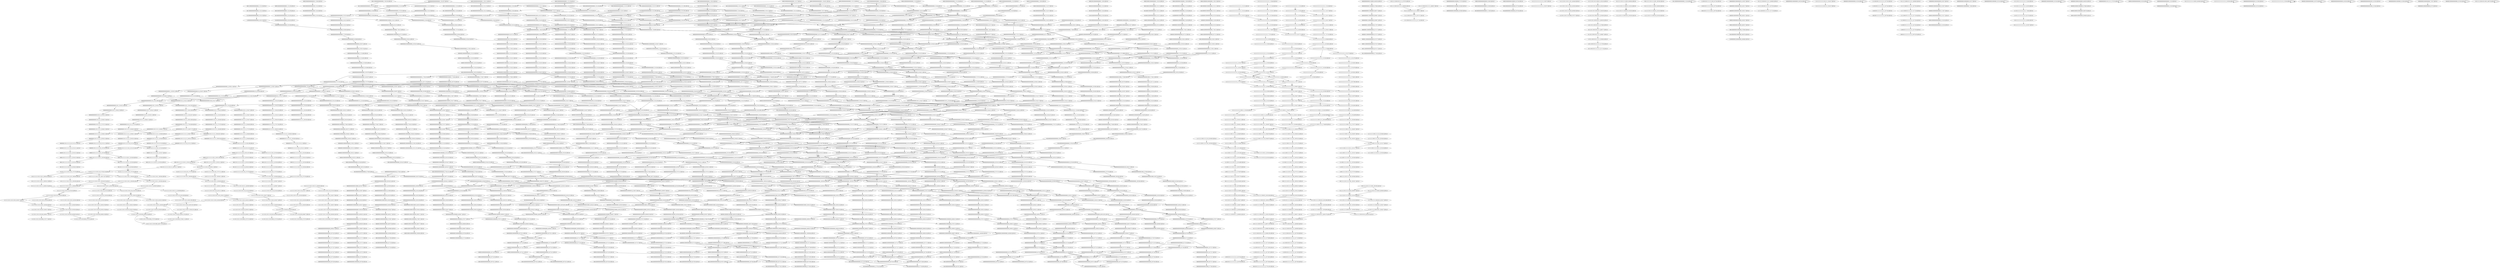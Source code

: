digraph G {
    "00000000000001000000_45-65:13-LEN:20" -> "00000000000010000000_46-66:12-LEN:20";
    "11111111111111111111_12-32:8-LEN:20" -> "11111111111111111111_13-33:8-LEN:20";
    "00000000000000000000_14-34:33-LEN:20" -> "00000000000000000000_15-35:36-LEN:20";
    "00000000000000000000_7-27:20-LEN:20" -> "00000000000000000000_8-28:22-LEN:20";
    "01101111111111011101_37-57:8-LEN:20" -> "11011111111110111011_38-58:6-LEN:20";
    "11111111011110111101_42-62:10-LEN:20" -> "11111110111101111010_43-63:11-LEN:20";
    "00000001000000000000_51-71:21-LEN:20" -> "00000010000000000000_53-72:367-LEN:20";
    "00000001000000000000_51-71:21-LEN:20" -> "00000010000000000000_53-73:6-LEN:20";
    "00000001000000000000_51-71:21-LEN:20" -> "00000010000000000001_53-72:11-LEN:20";
    "11111111111111111111_4-24:6-LEN:20" -> "11111111111111111111_5-25:9-LEN:20";
    "11111011111110010101_44-63:84-LEN:20" -> "11110111111100101011_45-64:80-LEN:20";
    "00010000000000000000_51-70:6-LEN:20" -> "00100000000000000000_52-71:6-LEN:20";
    "10000000000000000000_10-29:13-LEN:20" -> "00000000000000000000_11-31:30-LEN:20";
    "10000000000000000000_10-29:13-LEN:20" -> "00000000000000000000_11-30:904-LEN:20";
    "00001000000000000010_1-20:8-LEN:20" -> "00010000000000000100_2-21:8-LEN:20";
    "00000000000000000000_39-59:8-LEN:20" -> "00000000000000000000_40-60:7-LEN:20";
    "10111111111101111011_39-59:6-LEN:20" -> "01111111111011110111_40-60:6-LEN:20";
    "00000000001000000000_29-48:11-LEN:20" -> "00000000010000000000_30-49:11-LEN:20";
    "00010000000000000000_36-55:10-LEN:20" -> "00100000000000000000_37-56:9-LEN:20";
    "00000000000000000000_48-68:8-LEN:20" -> "00000000000000000000_49-69:8-LEN:20";
    "10000000000000010000_5-24:16-LEN:20" -> "00000000000000100000_6-25:19-LEN:20";
    "00000000000000000000_18-38:8-LEN:20" -> "00000000000000000000_19-39:11-LEN:20";
    "00000000000000000000_4-23:183-LEN:20" -> "00000000000000000000_5-24:192-LEN:20";
    "11111111001111111011_31-51:15-LEN:20" -> "11111110011111110111_32-52:16-LEN:20";
    "00010111111111101111_35-55:8-LEN:20" -> "00101111111111011110_36-56:8-LEN:20";
    "00000000000000000000_8-28:12-LEN:20" -> "00000000000000000000_9-29:12-LEN:20";
    "00000000000000100000_44-64:14-LEN:20" -> "00000000000001000000_45-65:15-LEN:20";
    "00000000000000000001_13-32:8-LEN:20" -> "00000000000000000010_14-33:8-LEN:20";
    "10000000000000100000_5-24:12-LEN:20" -> "00000000000001000000_6-25:15-LEN:20";
    "00000000000000000000_18-38:22-LEN:20" -> "00000000000000000000_19-39:23-LEN:20";
    "00000001100000000000_52-71:7-LEN:20" -> "00000011000000000000_53-72:7-LEN:20";
    "00000000000011011111_26-45:186-LEN:20" -> "00000000000110111111_27-46:186-LEN:20";
    "00000000000000000000_38-58:14-LEN:20" -> "00000000000000000001_39-59:9-LEN:20";
    "11000000000000000000_4-24:8-LEN:20" -> "10000000000000000000_5-25:14-LEN:20";
    "00000000000000000110_20-40:6-LEN:20" -> "00000000000000001101_21-41:6-LEN:20";
    "00000000000000000001_18-38:11-LEN:20" -> "00000000000000000011_19-39:12-LEN:20";
    "00000000000000000000_24-44:14-LEN:20" -> "00000000000000000000_25-45:15-LEN:20";
    "00000000000000000100_41-61:17-LEN:20" -> "00000000000000001000_42-62:16-LEN:20";
    "00001000000000000000_16-35:15-LEN:20" -> "00010000000000000000_17-36:13-LEN:20";
    "10000000000000000000_26-45:15-LEN:20" -> "00000000000000000000_27-47:27-LEN:20";
    "10000000000000000000_26-45:15-LEN:20" -> "00000000000000000000_27-46:713-LEN:20";
    "10000000000000000000_26-45:15-LEN:20" -> "00000000000000000001_27-46:8-LEN:20";
    "00100000000000000000_52-71:6-LEN:20" -> "01000000000000000000_53-72:6-LEN:20";
    "00000000000000000000_45-65:9-LEN:20" -> "00000000000000000000_46-66:9-LEN:20";
    "00000000000000000000_44-64:35-LEN:20" -> "00000000000000000000_45-65:34-LEN:20";
    "00001000000000000000_1-21:9-LEN:20" -> "00010000000000000000_2-22:9-LEN:20";
    "10000000000000000000_5-25:9-LEN:20" -> "00000000000000000000_6-26:13-LEN:20";
    "11111111101111011110_41-61:10-LEN:20" -> "11111111011110111101_42-62:10-LEN:20";
    "00000000000000000000_30-50:6-LEN:20" -> "00000000000000000000_31-51:6-LEN:20";
    "00000000000000000000_3-23:23-LEN:20" -> "00000000000000000000_4-24:23-LEN:20";
    "00000000000000000000_36-56:20-LEN:20" -> "00000000000000000000_37-57:20-LEN:20";
    "01000000000000000000_4-24:6-LEN:20" -> "10000000000000000000_5-25:14-LEN:20";
    "00000000000000000000_39-59:11-LEN:20" -> "00000000000000000000_40-60:12-LEN:20";
    "00000000000000000000_2-22:23-LEN:20" -> "00000000000000000000_3-23:23-LEN:20";
    "00000001101111111110_31-51:11-LEN:20" -> "00000011011111111101_32-52:9-LEN:20";
    "00000000000000000000_36-56:24-LEN:20" -> "00000000000000000000_37-57:24-LEN:20";
    "00000000000000000000_35-55:22-LEN:20" -> "00000000000000000000_36-56:20-LEN:20";
    "00000000000000000000_19-39:7-LEN:20" -> "00000000000000000000_20-40:7-LEN:20";
    "11011111100101011111_47-67:6-LEN:20" -> "10111111001010111111_48-68:8-LEN:20";
    "00000000000000000000_10-30:29-LEN:20" -> "00000000000000000000_11-31:29-LEN:20";
    "00000000000100000000_34-53:19-LEN:20" -> "00000000001000000000_35-54:17-LEN:20";
    "00000000000000000000_36-56:8-LEN:20" -> "00000000000000000000_37-57:8-LEN:20";
    "00000000000000000001_34-53:8-LEN:20" -> "00000000000000000010_35-54:8-LEN:20";
    "00000000000000000000_28-48:13-LEN:20" -> "00000000000000000000_29-49:13-LEN:20";
    "00000001011111111110_31-51:11-LEN:20" -> "00000010111111111101_32-52:11-LEN:20";
    "00000000000000000000_9-29:14-LEN:20" -> "00000000000000000000_10-30:13-LEN:20";
    "00000000000000000000_10-30:21-LEN:20" -> "00000000000000000000_11-31:20-LEN:20";
    "10000000000000000000_5-25:13-LEN:20" -> "00000000000000000000_6-26:17-LEN:20";
    "00000000000000000000_7-27:20-LEN:20" -> "00000000000000000000_8-28:19-LEN:20";
    "00000000000000000000_51-71:9-LEN:20" -> "00000000000000000000_52-72:9-LEN:20";
    "11111111111111111111_12-31:75-LEN:20" -> "11111111111111111111_13-32:79-LEN:20";
    "11000000000000000000_4-23:202-LEN:20" -> "10000000000000000000_5-24:652-LEN:20";
    "11000000000000000000_4-23:202-LEN:20" -> "10000000000000000000_5-25:31-LEN:20";
    "00000000000010000000_7-26:12-LEN:20" -> "00000000000100000000_8-27:13-LEN:20";
    "00000000000000000000_16-36:34-LEN:20" -> "00000000000000000000_17-37:33-LEN:20";
    "01111111101111111001_40-59:86-LEN:20" -> "11111111011111110010_41-60:91-LEN:20";
    "00000000000000000000_21-41:16-LEN:20" -> "00000000000000000000_22-42:20-LEN:20";
    "11111100111111101111_33-53:13-LEN:20" -> "11111001111111011111_34-54:12-LEN:20";
    "00000000000000000000_51-71:7-LEN:20" -> "00000000000000000000_52-72:8-LEN:20";
    "00000000000000000000_25-45:33-LEN:20" -> "00000000000000000000_26-46:32-LEN:20";
    "00000000000000000000_33-53:30-LEN:20" -> "00000000000000000000_34-54:29-LEN:20";
    "00010000000000000000_7-26:14-LEN:20" -> "00100000000000000000_8-27:13-LEN:20";
    "10000000000000000000_33-52:9-LEN:20" -> "00000000000000000001_34-53:8-LEN:20";
    "10000000000000000000_33-52:9-LEN:20" -> "00000000000000000000_34-54:32-LEN:20";
    "10000000000000000000_33-52:9-LEN:20" -> "00000000000000000000_34-53:774-LEN:20";
    "00001000000000000000_1-21:10-LEN:20" -> "00010000000000000000_2-22:9-LEN:20";
    "00000000000000010000_44-64:22-LEN:20" -> "00000000000000100000_45-65:21-LEN:20";
    "00111111101111111001_39-59:13-LEN:20" -> "01111111011111110010_40-60:15-LEN:20";
    "10000000000000000000_23-42:6-LEN:20" -> "00000000000000000000_24-43:685-LEN:20";
    "10000000000000000000_23-42:6-LEN:20" -> "00000000000000000000_24-44:13-LEN:20";
    "00000000100000000010_51-70:93-LEN:20" -> "00000001000000000100_52-71:94-LEN:20";
    "00000000000000000000_10-30:22-LEN:20" -> "00000000000000000000_11-31:20-LEN:20";
    "00000000001000000000_48-68:8-LEN:20" -> "00000000010000000000_49-69:6-LEN:20";
    "00000000000000000000_8-28:24-LEN:20" -> "00000000000000000000_9-29:25-LEN:20";
    "00000000000000000100_37-56:14-LEN:20" -> "00000000000000001000_38-57:14-LEN:20";
    "00000000000000010000_53-73:7-LEN:20" -> "00000000000000100000_54-74:7-LEN:20";
    "00000000000001000000_45-65:14-LEN:20" -> "00000000000010000000_46-66:13-LEN:20";
    "00000000000000000000_20-40:11-LEN:20" -> "00000000000000000000_21-41:11-LEN:20";
    "00000001101111111110_31-51:9-LEN:20" -> "00000011011111111101_32-52:8-LEN:20";
    "00000000000000000010_27-46:20-LEN:20" -> "00000000000000000100_28-47:19-LEN:20";
    "00000000000000000000_7-27:35-LEN:20" -> "00000000000000000000_8-28:32-LEN:20";
    "00000000000001100000_46-65:6-LEN:20" -> "00000000000011000000_47-66:6-LEN:20";
    "11111111111111111111_17-37:7-LEN:20" -> "11111111111111111111_18-38:7-LEN:20";
    "00000000000001000000_27-47:6-LEN:20" -> "00000000000010000000_28-48:6-LEN:20";
    "00000000000001000000_45-65:15-LEN:20" -> "00000000000010000000_46-66:15-LEN:20";
    "00000000000000000000_14-34:23-LEN:20" -> "00000000000000000000_15-35:22-LEN:20";
    "11111011101111010100_46-66:7-LEN:20" -> "11110111011110101000_47-67:9-LEN:20";
    "00000000000000000000_31-51:22-LEN:20" -> "00000000000000000000_32-52:20-LEN:20";
    "00000000000000000000_31-51:6-LEN:20" -> "00000000000000000000_32-52:6-LEN:20";
    "11111111111111110011_22-42:6-LEN:20" -> "11111111111111100111_23-43:7-LEN:20";
    "00000000100000000000_30-49:18-LEN:20" -> "00000001000000000000_31-50:17-LEN:20";
    "00000000000000010000_18-37:12-LEN:20" -> "00000000000000100000_19-38:8-LEN:20";
    "00000000000000100000_44-64:15-LEN:20" -> "00000000000001000000_45-65:14-LEN:20";
    "00000000000000000000_33-53:18-LEN:20" -> "00000000000000000000_34-54:14-LEN:20";
    "11100101011111111111_54-73:87-LEN:20" -> "11001010111111111111_55-74:92-LEN:20";
    "10111111100101011111_48-68:9-LEN:20" -> "01111111001010111111_49-69:9-LEN:20";
    "00000000000000000000_48-68:34-LEN:20" -> "00000000000000000000_49-69:27-LEN:20";
    "00000000000000000000_48-68:34-LEN:20" -> "00000000000000000001_49-69:7-LEN:20";
    "00000000000000000011_20-39:227-LEN:20" -> "00000000000000000110_21-40:219-LEN:20";
    "00000000000000000011_20-39:227-LEN:20" -> "00000000000000000111_21-41:7-LEN:20";
    "00000000000000000000_14-34:26-LEN:20" -> "00000000000000000000_16-36:12-LEN:20";
    "00000000000000000000_14-34:26-LEN:20" -> "00000000000000000000_16-35:962-LEN:20";
    "00000000000000000000_30-50:10-LEN:20" -> "00000000000000000000_31-51:11-LEN:20";
    "00100000000000000000_2-21:10-LEN:20" -> "01000000000000000000_3-22:9-LEN:20";
    "00000000000000000000_20-40:11-LEN:20" -> "00000000000000000000_21-41:13-LEN:20";
    "00000000000100000000_41-60:6-LEN:20" -> "00000000001000000000_42-61:7-LEN:20";
    "00000000001000000000_23-42:6-LEN:20" -> "00000000010000000000_24-43:6-LEN:20";
    "00001000000000000000_35-54:8-LEN:20" -> "00010000000000000000_36-55:10-LEN:20";
    "00010000000000000000_55-75:7-LEN:20" -> "00100000000000000000_56-76:7-LEN:20";
    "11011111110010101111_47-66:88-LEN:20" -> "10111111100101011111_48-68:9-LEN:20";
    "11011111110010101111_47-66:88-LEN:20" -> "10111111100101011111_48-67:102-LEN:20";
    "01111111110111101111_40-60:9-LEN:20" -> "11111111101111011110_41-61:10-LEN:20";
    "00000000000000001000_42-62:24-LEN:20" -> "00000000000000010000_43-63:24-LEN:20";
    "00001000000000000000_27-46:9-LEN:20" -> "00010000000000000000_28-47:9-LEN:20";
    "00010000000000000000_1-20:10-LEN:20" -> "00100000000000000000_2-21:10-LEN:20";
    "00000000011011111111_28-48:8-LEN:20" -> "00000000110111111111_29-49:8-LEN:20";
    "01101111111001010111_46-65:7-LEN:20" -> "11011111110010101111_47-66:88-LEN:20";
    "11111111111111111111_17-37:7-LEN:20" -> "11111111111111111111_18-38:7-LEN:20";
    "00000010000000000000_8-27:12-LEN:20" -> "00000100000000000000_9-28:14-LEN:20";
    "10000000000000000000_20-39:11-LEN:20" -> "00000000000000000001_21-40:112-LEN:20";
    "10000000000000000000_20-39:11-LEN:20" -> "00000000000000000000_21-40:633-LEN:20";
    "10000000000000000000_20-39:11-LEN:20" -> "00000000000000000000_21-41:18-LEN:20";
    "00000000000000000000_30-50:20-LEN:20" -> "00000000000000000000_31-51:22-LEN:20";
    "10000100000000000000_54-73:6-LEN:20" -> "00001000000000000000_55-75:9-LEN:20";
    "10000100000000000000_54-73:6-LEN:20" -> "00001000000000000000_55-74:388-LEN:20";
    "00010000000000000000_10-29:6-LEN:20" -> "00100000000000000000_11-30:6-LEN:20";
    "00000000000000000000_36-56:15-LEN:20" -> "00000000000000000000_37-57:17-LEN:20";
    "00000000000000001000_42-62:12-LEN:20" -> "00000000000000010000_43-63:14-LEN:20";
    "00000000000010000000_21-40:6-LEN:20" -> "00000000000100000000_22-41:6-LEN:20";
    "11110010101111111111_53-72:84-LEN:20" -> "11100101011111111111_54-73:87-LEN:20";
    "00000000000001000000_45-65:16-LEN:20" -> "00000000000010000000_46-66:13-LEN:20";
    "00000000000010000000_40-59:7-LEN:20" -> "00000000000100000000_41-60:6-LEN:20";
    "00000000000000000000_32-52:20-LEN:20" -> "00000000000000000000_33-53:18-LEN:20";
    "00000000000000000000_17-37:36-LEN:20" -> "00000000000000000000_18-38:29-LEN:20";
    "00000000000000000000_17-37:36-LEN:20" -> "00000000000000000001_18-38:6-LEN:20";
    "00010000000001000000_55-75:6-LEN:20" -> "00100000000010000000_56-76:6-LEN:20";
    "00000000000000000000_19-39:18-LEN:20" -> "00000000000000000000_20-40:11-LEN:20";
    "00100000000000000000_3-23:8-LEN:20" -> "01000000000000000000_4-24:8-LEN:20";
    "00000000000000100000_19-38:8-LEN:20" -> "00000000000001000000_20-39:6-LEN:20";
    "01011111111110111101_37-57:8-LEN:20" -> "10111111111101111011_38-58:8-LEN:20";
    "00000000000000000100_21-40:22-LEN:20" -> "00000000000000001000_22-41:20-LEN:20";
    "00000000000000000000_32-52:17-LEN:20" -> "00000000000000000000_33-53:18-LEN:20";
    "00100000000000000000_3-23:8-LEN:20" -> "01000000000000000000_4-24:7-LEN:20";
    "00000000000000000000_8-28:32-LEN:20" -> "00000000000000000000_9-29:33-LEN:20";
    "11111111101111011101_42-62:6-LEN:20" -> "11111111011110111010_43-63:7-LEN:20";
    "00000011000000000000_53-72:7-LEN:20" -> "00000110000000000000_54-73:7-LEN:20";
    "00000000000000000000_37-57:20-LEN:20" -> "00000000000000000000_38-58:22-LEN:20";
    "00000000000000000000_5-25:25-LEN:20" -> "00000000000000000000_6-26:64-LEN:20";
    "00000000000000000000_27-47:27-LEN:20" -> "00000000000000000000_28-48:27-LEN:20";
    "00000001000000000000_25-44:6-LEN:20" -> "00000010000000000000_26-45:6-LEN:20";
    "00000000001000000100_42-61:8-LEN:20" -> "00000000010000001000_43-62:8-LEN:20";
    "00000000000000000001_7-26:25-LEN:20" -> "00000000000000000010_8-27:21-LEN:20";
    "00110000000000000000_2-21:211-LEN:20" -> "01100000000000000000_3-22:209-LEN:20";
    "00000000000000001000_38-57:14-LEN:20" -> "00000000000000010000_39-58:14-LEN:20";
    "00001000000000000000_50-69:6-LEN:20" -> "00010000000000000000_51-70:6-LEN:20";
    "00000000000000000000_49-69:11-LEN:20" -> "00000000000000000000_50-70:12-LEN:20";
    "10000000000000000000_5-25:8-LEN:20" -> "00000000000000000000_6-26:11-LEN:20";
    "11111111111111111100_20-40:6-LEN:20" -> "11111111111111111001_21-41:6-LEN:20";
    "00000000000000000000_47-67:8-LEN:20" -> "00000000000000000000_48-68:8-LEN:20";
    "11111111111111111111_13-33:7-LEN:20" -> "11111111111111111111_14-34:7-LEN:20";
    "11111101111011110101_44-64:10-LEN:20" -> "11111011110111101010_45-65:10-LEN:20";
    "00000000000000000000_26-46:31-LEN:20" -> "00000000000000000000_27-47:32-LEN:20";
    "00100000000000000000_2-22:51-LEN:20" -> "01000000000000000000_3-23:47-LEN:20";
    "00000000000000000110_20-40:8-LEN:20" -> "00000000000000001101_21-41:7-LEN:20";
    "00000000000000000010_40-60:13-LEN:20" -> "00000000000000000100_41-61:13-LEN:20";
    "00000000000000000000_40-60:12-LEN:20" -> "00000000000000000000_41-61:11-LEN:20";
    "00110111111111101110_36-56:6-LEN:20" -> "01101111111111011101_37-57:6-LEN:20";
    "00000000000000000000_20-40:12-LEN:20" -> "00000000000000000000_21-41:12-LEN:20";
    "00100000000000001000_3-22:9-LEN:20" -> "01000000000000010000_4-23:9-LEN:20";
    "11111111111111111111_16-36:7-LEN:20" -> "11111111111111111111_17-37:8-LEN:20";
    "11111111111111111111_9-29:7-LEN:20" -> "11111111111111111111_10-30:7-LEN:20";
    "00000000000000000001_18-38:10-LEN:20" -> "00000000000000000011_19-39:8-LEN:20";
    "00000000000000000010_40-60:9-LEN:20" -> "00000000000000000100_41-61:12-LEN:20";
    "00000000001000000000_48-68:15-LEN:20" -> "00000000010000000000_50-69:382-LEN:20";
    "00000000001000000000_48-68:15-LEN:20" -> "00000000010000000001_50-69:94-LEN:20";
    "00001000000000000000_55-75:13-LEN:20" -> "00010000000000000000_56-76:12-LEN:20";
    "00010000000000000000_1-21:11-LEN:20" -> "00100000000000000000_3-23:9-LEN:20";
    "00010000000000000000_1-21:11-LEN:20" -> "00100000000000000000_3-22:444-LEN:20";
    "00000000000000000100_51-71:7-LEN:20" -> "00000000000000001000_52-72:7-LEN:20";
    "00000000000000000000_47-67:7-LEN:20" -> "00000000000000000000_48-68:8-LEN:20";
    "00000000001101111111_28-47:173-LEN:20" -> "00000000011011111111_29-48:161-LEN:20";
    "00000000001101111111_28-47:173-LEN:20" -> "00000000011011111111_29-49:11-LEN:20";
    "00000000000000000000_5-25:7-LEN:20" -> "00000000000000000000_6-26:22-LEN:20";
    "00000110000000000000_54-73:7-LEN:20" -> "00001100000000000000_55-74:7-LEN:20";
    "10111111111101110111_39-59:9-LEN:20" -> "01111111111011101111_40-60:11-LEN:20";
    "00000000000000000000_16-36:24-LEN:20" -> "00000000000000000000_17-37:24-LEN:20";
    "00000000000000000000_30-50:11-LEN:20" -> "00000000000000000000_31-51:10-LEN:20";
    "11111111111111111111_3-23:6-LEN:20" -> "11111111111111111111_4-24:6-LEN:20";
    "00000100000000000000_15-34:15-LEN:20" -> "00001000000000000000_16-35:15-LEN:20";
    "00000000000000000000_31-51:9-LEN:20" -> "00000000000000000000_32-52:10-LEN:20";
    "00000010000000000000_53-72:367-LEN:20" -> "00000100000000000000_54-73:379-LEN:20";
    "00000000000001000000_27-46:116-LEN:20" -> "00000000000010000000_28-47:117-LEN:20";
    "00000000000000000000_34-54:12-LEN:20" -> "00000000000000000000_35-55:14-LEN:20";
    "00000000000000000000_8-28:28-LEN:20" -> "00000000000000000000_9-29:30-LEN:20";
    "11111111111111111111_15-35:8-LEN:20" -> "11111111111111111111_16-36:9-LEN:20";
    "00000000000000000000_15-35:22-LEN:20" -> "00000000000000000000_16-36:22-LEN:20";
    "00000000000000000000_39-59:6-LEN:20" -> "00000000000000000000_40-60:7-LEN:20";
    "00100001000000000000_52-71:7-LEN:20" -> "01000010000000000000_53-72:7-LEN:20";
    "10000000010000000000_5-24:9-LEN:20" -> "00000000100000000000_6-25:12-LEN:20";
    "00000000000000000000_22-42:28-LEN:20" -> "00000000000000000000_23-43:27-LEN:20";
    "00000000000000000000_15-35:22-LEN:20" -> "00000000000000000000_16-36:20-LEN:20";
    "00000000000011000000_47-66:6-LEN:20" -> "00000000000110000000_48-67:7-LEN:20";
    "00000000000000000000_52-72:9-LEN:20" -> "00000000000000000000_53-73:9-LEN:20";
    "01000000000000001000_4-23:12-LEN:20" -> "10000000000000010000_5-24:16-LEN:20";
    "11111101111011111010_45-65:6-LEN:20" -> "11111011110111110100_46-66:6-LEN:20";
    "11111101110111001010_43-62:6-LEN:20" -> "11111011101110010101_44-63:6-LEN:20";
    "00000000000000000000_12-32:19-LEN:20" -> "00000000000000000000_13-33:19-LEN:20";
    "00000000000000000000_32-52:13-LEN:20" -> "00000000000000000000_33-53:10-LEN:20";
    "11111111111111111111_10-30:9-LEN:20" -> "11111111111111111111_11-31:7-LEN:20";
    "11110011111111011111_35-54:80-LEN:20" -> "11100111111110111111_36-55:78-LEN:20";
    "00000000000000000000_24-43:685-LEN:20" -> "00000000000000000000_25-44:713-LEN:20";
    "00000000000000000000_24-43:685-LEN:20" -> "00000000000000000000_25-45:6-LEN:20";
    "00000000000000000000_5-25:11-LEN:20" -> "00000000000000000001_7-26:25-LEN:20";
    "00000000000000000000_5-25:11-LEN:20" -> "00000000000000000000_7-27:26-LEN:20";
    "00000000000000000000_5-25:11-LEN:20" -> "00000000000000000000_7-26:856-LEN:20";
    "10000001000000000000_5-24:9-LEN:20" -> "00000010000000000000_6-25:10-LEN:20";
    "00000000000000000000_35-55:13-LEN:20" -> "00000000000000000000_36-56:15-LEN:20";
    "00000000000000000000_16-36:18-LEN:20" -> "00000000000000000000_17-37:18-LEN:20";
    "11111111111111111111_13-33:8-LEN:20" -> "11111111111111111111_14-34:8-LEN:20";
    "11111110111101111010_43-63:11-LEN:20" -> "11111101111011110101_44-64:10-LEN:20";
    "11111011110111010100_46-66:7-LEN:20" -> "11110111101110101000_47-67:7-LEN:20";
    "00000000000000000000_31-51:27-LEN:20" -> "00000000000000000000_32-52:28-LEN:20";
    "00000000000000000000_18-38:17-LEN:20" -> "00000000000000000000_19-39:14-LEN:20";
    "00000000000000000000_8-28:22-LEN:20" -> "00000000000000000000_9-29:21-LEN:20";
    "11111110011111110111_32-52:7-LEN:20" -> "11111100111111101111_33-53:7-LEN:20";
    "00000000000000000000_37-57:24-LEN:20" -> "00000000000000000000_38-58:23-LEN:20";
    "00000000000000000000_38-58:22-LEN:20" -> "00000000000000000001_39-59:16-LEN:20";
    "00000000000000000001_40-59:417-LEN:20" -> "00000000000000000010_41-60:521-LEN:20";
    "00000000000000000001_40-59:417-LEN:20" -> "00000000000000000010_41-61:9-LEN:20";
    "00010000000000000000_37-56:122-LEN:20" -> "00100000000000000000_38-57:119-LEN:20";
    "00010000000000000000_1-21:51-LEN:20" -> "00100000000000000000_2-22:51-LEN:20";
    "11111111111111111110_19-39:6-LEN:20" -> "11111111111111111100_20-40:6-LEN:20";
    "11111011111110010101_43-63:6-LEN:20" -> "11110111111100101011_44-64:6-LEN:20";
    "00000000000000010000_17-36:9-LEN:20" -> "00000000000000100000_18-37:8-LEN:20";
    "01111111101111110010_40-60:6-LEN:20" -> "11111111011111100101_41-61:6-LEN:20";
    "00000000000000110111_24-44:11-LEN:20" -> "00000000000001101111_25-45:11-LEN:20";
    "00000000000000000000_23-43:17-LEN:20" -> "00000000000000000000_24-44:20-LEN:20";
    "00000000000000100000_12-31:20-LEN:20" -> "00000000000001000000_13-32:21-LEN:20";
    "01111111101111110010_40-60:9-LEN:20" -> "11111111011111100101_41-61:9-LEN:20";
    "00001000010000000000_1-20:10-LEN:20" -> "00010000100000000000_2-21:11-LEN:20";
    "11111111111111111111_15-35:7-LEN:20" -> "11111111111111111111_16-36:7-LEN:20";
    "00000000100000000000_50-70:14-LEN:20" -> "00000001000000000000_51-71:14-LEN:20";
    "00000000100000000000_6-25:12-LEN:20" -> "00000001000000000000_7-26:11-LEN:20";
    "00000000000000000000_55-75:6-LEN:20" -> "00000000000000000000_56-76:7-LEN:20";
    "11111111111111100111_23-43:6-LEN:20" -> "11111111111111001111_24-44:6-LEN:20";
    "00000000000000000000_28-48:15-LEN:20" -> "00000000000000000000_29-49:15-LEN:20";
    "11111111011110111010_43-63:7-LEN:20" -> "11111110111101110101_44-64:8-LEN:20";
    "00000000000000000000_24-44:13-LEN:20" -> "00000000000000000000_25-45:12-LEN:20";
    "00000000000000000000_33-53:6-LEN:20" -> "00000000000000000000_35-55:27-LEN:20";
    "00000000000000000000_33-53:6-LEN:20" -> "00000000000000000000_35-54:736-LEN:20";
    "00000000000000000000_33-53:6-LEN:20" -> "00000000000000000001_35-54:19-LEN:20";
    "00000000000000100000_22-41:7-LEN:20" -> "00000000000001000000_23-42:7-LEN:20";
    "00000000000000000110_20-40:8-LEN:20" -> "00000000000000001101_21-41:7-LEN:20";
    "11111111011110111010_43-63:9-LEN:20" -> "11111110111101110101_44-64:10-LEN:20";
    "00010000000000000000_2-21:440-LEN:20" -> "00100000000000000000_3-23:9-LEN:20";
    "00010000000000000000_2-21:440-LEN:20" -> "00100000000000000000_3-22:444-LEN:20";
    "00000000000000000000_26-46:8-LEN:20" -> "00000000000000000000_27-47:8-LEN:20";
    "00000000000000000000_9-29:29-LEN:20" -> "00000000000000000000_10-30:29-LEN:20";
    "00000000000000001101_21-41:7-LEN:20" -> "00000000000000011011_22-42:6-LEN:20";
    "11111111110111011110_41-61:8-LEN:20" -> "11111111101110111101_42-62:7-LEN:20";
    "00000000001000000000_49-69:15-LEN:20" -> "00000000010000000000_50-70:16-LEN:20";
    "00000000000000000000_6-26:11-LEN:20" -> "00000000000000000000_7-27:11-LEN:20";
    "00000000000000000000_37-57:20-LEN:20" -> "00000000000000000000_38-58:20-LEN:20";
    "00000000000100001000_43-62:9-LEN:20" -> "00000000001000010000_44-63:10-LEN:20";
    "00000000000000000000_27-47:20-LEN:20" -> "00000000000000000000_28-48:20-LEN:20";
    "11111111111111111111_11-31:6-LEN:20" -> "11111111111111111111_12-32:6-LEN:20";
    "00000000001000000000_44-63:7-LEN:20" -> "00000000010000000000_45-64:7-LEN:20";
    "00001000000000000000_1-21:7-LEN:20" -> "00010000000000000000_2-22:7-LEN:20";
    "00000000000000000000_12-32:25-LEN:20" -> "00000000000000000000_13-33:23-LEN:20";
    "11111111111111111111_1-21:6-LEN:20" -> "11111111111111111111_2-22:6-LEN:20";
    "11111111011111100101_41-61:6-LEN:20" -> "11111110111111001010_42-62:6-LEN:20";
    "00000000001000000000_48-68:16-LEN:20" -> "00000000010000000000_49-69:16-LEN:20";
    "00001000000000000000_54-74:6-LEN:20" -> "00010000000000000000_55-75:7-LEN:20";
    "00000000000000000000_9-29:23-LEN:20" -> "00000000000000000000_10-30:24-LEN:20";
    "11111111100111111110_29-49:9-LEN:20" -> "11111111001111111101_31-50:81-LEN:20";
    "00000000000000000000_51-71:6-LEN:20" -> "00000000000000000001_53-72:7-LEN:20";
    "00000000000000000000_51-71:6-LEN:20" -> "00000000000000000000_53-72:264-LEN:20";
    "00000000000000000000_36-56:14-LEN:20" -> "00000000000000000000_37-57:15-LEN:20";
    "00000000000000000000_35-55:12-LEN:20" -> "00000000000000000000_37-57:26-LEN:20";
    "00000000000000000000_35-55:12-LEN:20" -> "00000000000000000001_37-56:6-LEN:20";
    "00000000000000000000_35-55:12-LEN:20" -> "00000000000000000000_37-56:730-LEN:20";
    "00110000000000000000_2-22:6-LEN:20" -> "00110000000000000000_2-22:6-LEN:20";
    "00000000000000000000_34-54:33-LEN:20" -> "00000000000000000000_35-55:32-LEN:20";
    "00000000000000000000_15-35:21-LEN:20" -> "00000000000000000000_16-36:21-LEN:20";
    "00000000000000000000_46-66:8-LEN:20" -> "00000000000000000000_47-67:8-LEN:20";
    "01000000000000000000_4-24:8-LEN:20" -> "10000000000000000000_5-25:12-LEN:20";
    "00110111111111011110_36-56:10-LEN:20" -> "01101111111110111101_37-57:9-LEN:20";
    "00000000000001000000_45-65:7-LEN:20" -> "00000000000010000000_46-66:8-LEN:20";
    "00000000000000000000_6-26:25-LEN:20" -> "00000000000000000000_7-27:23-LEN:20";
    "11111111111111111111_5-25:9-LEN:20" -> "11111111111111111111_7-26:67-LEN:20";
    "11111111111111111111_18-38:7-LEN:20" -> "11111111111111111110_19-39:7-LEN:20";
    "00000000000000000000_50-70:11-LEN:20" -> "00000000000000000000_51-71:10-LEN:20";
    "11111110111111100101_41-61:6-LEN:20" -> "11111101111111001010_42-62:6-LEN:20";
    "11111111111111111111_15-35:6-LEN:20" -> "11111111111111111111_16-36:6-LEN:20";
    "01100000000000000000_3-23:10-LEN:20" -> "11000000000000000000_4-24:12-LEN:20";
    "00000000000100000000_27-46:17-LEN:20" -> "00000000001000000000_28-47:19-LEN:20";
    "00000000000000000000_19-39:13-LEN:20" -> "00000000000000000000_20-40:11-LEN:20";
    "00000000000000000000_22-42:17-LEN:20" -> "00000000000000000000_23-43:15-LEN:20";
    "00010000000000000000_2-22:6-LEN:20" -> "00100000000000000000_3-23:6-LEN:20";
    "00000000000000000000_33-53:9-LEN:20" -> "00000000000000000000_34-54:9-LEN:20";
    "11111111100111111101_30-50:14-LEN:20" -> "11111111001111111011_31-51:15-LEN:20";
    "00000000000000000000_40-60:11-LEN:20" -> "00000000000000000000_41-61:11-LEN:20";
    "00000000000000000000_15-35:20-LEN:20" -> "00000000000000000000_16-36:21-LEN:20";
    "00000000000100000000_16-35:14-LEN:20" -> "00000000001000000000_17-36:12-LEN:20";
    "11111111111111111111_12-32:9-LEN:20" -> "11111111111111111111_13-33:8-LEN:20";
    "00000100000000000000_34-53:11-LEN:20" -> "00001000000000000000_35-54:8-LEN:20";
    "00000000000000000000_49-68:272-LEN:20" -> "00000000000000000000_50-69:277-LEN:20";
    "00000000110111111111_30-50:12-LEN:20" -> "00000001101111111110_31-51:12-LEN:20";
    "00000000000001000000_13-32:21-LEN:20" -> "00000000000010000000_14-33:21-LEN:20";
    "10000000000000000000_5-25:18-LEN:20" -> "00000000000000000000_6-26:21-LEN:20";
    "10000000000000000000_14-33:12-LEN:20" -> "00000000000000000000_15-35:14-LEN:20";
    "10000000000000000000_14-33:12-LEN:20" -> "00000000000000000000_15-34:932-LEN:20";
    "00100000000000000000_3-23:20-LEN:20" -> "01000000000000000000_4-24:20-LEN:20";
    "00000000000000000001_17-36:10-LEN:20" -> "00000000000000000010_18-37:10-LEN:20";
    "00000001000000000000_51-71:8-LEN:20" -> "00000010000000000000_52-72:7-LEN:20";
    "00000000000000000000_37-57:15-LEN:20" -> "00000000000000000000_38-58:14-LEN:20";
    "00000000000000010000_30-49:20-LEN:20" -> "00000000000000100000_31-50:20-LEN:20";
    "00000000000000001101_21-41:7-LEN:20" -> "00000000000000011011_22-42:8-LEN:20";
    "00000000000000010000_12-31:15-LEN:20" -> "00000000000000100000_13-32:14-LEN:20";
    "00000000001000000000_48-68:12-LEN:20" -> "00000000010000000000_49-69:9-LEN:20";
    "11111001111111101111_34-53:80-LEN:20" -> "11110011111111011111_35-54:80-LEN:20";
    "00000000000000000000_34-54:11-LEN:20" -> "00000000000000000000_35-55:12-LEN:20";
    "00000000000000000000_24-44:21-LEN:20" -> "00000000000000000000_25-45:21-LEN:20";
    "00000000001101111111_28-48:15-LEN:20" -> "00000000011011111111_29-49:13-LEN:20";
    "11111111111111100111_23-43:7-LEN:20" -> "11111111111111001111_24-44:8-LEN:20";
    "00000000001000000000_49-69:7-LEN:20" -> "00000000010000000000_50-70:6-LEN:20";
    "01101111111111011101_37-57:9-LEN:20" -> "11011111111110111011_38-58:8-LEN:20";
    "00000000000000000000_19-39:15-LEN:20" -> "00000000000000000000_20-40:15-LEN:20";
    "00000000000000000000_20-40:20-LEN:20" -> "00000000000000000000_21-41:19-LEN:20";
    "00000000000000000000_9-29:21-LEN:20" -> "00000000000000000000_10-30:19-LEN:20";
    "00010000000000000000_2-22:7-LEN:20" -> "00100000000000000000_3-23:7-LEN:20";
    "11001010111111111001_55-75:6-LEN:20" -> "10010101111111110011_56-76:6-LEN:20";
    "00001000000000000000_1-21:12-LEN:20" -> "00010000000000000000_2-22:11-LEN:20";
    "00000000000000000000_17-37:11-LEN:20" -> "00000000000000000000_18-38:8-LEN:20";
    "00001000000000000000_1-21:8-LEN:20" -> "00010000000000000000_2-22:8-LEN:20";
    "00000000000000000000_18-37:939-LEN:20" -> "00000000000000000000_19-38:756-LEN:20";
    "00000000000000000000_18-37:939-LEN:20" -> "00000000000000000000_19-39:10-LEN:20";
    "00000000000000000000_18-37:939-LEN:20" -> "00000000000000000001_19-38:268-LEN:20";
    "11111111011110111101_42-62:7-LEN:20" -> "11111110111101111010_43-63:7-LEN:20";
    "00000000000000000000_37-57:26-LEN:20" -> "00000000000000000000_38-58:26-LEN:20";
    "00000000000000000000_54-74:6-LEN:20" -> "00000000000000000000_55-75:6-LEN:20";
    "00000000000000100000_44-64:16-LEN:20" -> "00000000000001000000_45-65:14-LEN:20";
    "00000000000000000001_26-45:18-LEN:20" -> "00000000000000000010_27-46:20-LEN:20";
    "01111111110111101111_40-60:6-LEN:20" -> "11111111101111011110_41-61:7-LEN:20";
    "00000000000000000000_38-58:12-LEN:20" -> "00000000000000000001_39-59:9-LEN:20";
    "00001000000000100000_54-74:6-LEN:20" -> "00010000000001000000_55-75:6-LEN:20";
    "01000000000000000000_19-38:11-LEN:20" -> "10000000000000000000_20-39:11-LEN:20";
    "00000011011111111110_32-51:152-LEN:20" -> "00000110111111111101_33-52:147-LEN:20";
    "00000011011111111110_32-51:152-LEN:20" -> "00000110111111111101_33-53:8-LEN:20";
    "00000001000000000000_47-66:7-LEN:20" -> "00000010000000000000_48-67:8-LEN:20";
    "00000000000000000000_26-46:32-LEN:20" -> "00000000000000000000_27-47:34-LEN:20";
    "00000000000000000000_28-48:8-LEN:20" -> "00000000000000000000_29-49:8-LEN:20";
    "00000000000000000000_16-36:12-LEN:20" -> "00000000000000000000_17-37:10-LEN:20";
    "00000000000000000000_36-56:27-LEN:20" -> "00000000000000000000_37-57:29-LEN:20";
    "00000000000000000000_8-28:19-LEN:20" -> "00000000000000000000_9-29:23-LEN:20";
    "00100000000000000000_18-37:13-LEN:20" -> "01000000000000000000_19-38:11-LEN:20";
    "00000000000000000000_37-57:20-LEN:20" -> "00000000000000000000_38-58:20-LEN:20";
    "00011000000000000000_56-75:7-LEN:20" -> "00110000000000000000_57-76:6-LEN:20";
    "00000000000000000000_42-62:13-LEN:20" -> "00000000000000000000_44-63:303-LEN:20";
    "00000000000000000000_21-41:11-LEN:20" -> "00000000000000000000_22-42:11-LEN:20";
    "00000000000000000000_30-50:15-LEN:20" -> "00000000000000000000_31-51:18-LEN:20";
    "00011000000000000000_1-20:216-LEN:20" -> "00110000000000000000_2-21:211-LEN:20";
    "00011000000000000000_1-20:216-LEN:20" -> "00110000000000000000_2-22:10-LEN:20";
    "00000000000000000000_10-30:24-LEN:20" -> "00000000000000000000_11-31:23-LEN:20";
    "00000000000010000000_47-67:18-LEN:20" -> "00000000000100000000_48-68:21-LEN:20";
    "00000000000000000000_46-66:9-LEN:20" -> "00000000000000000000_47-67:10-LEN:20";
    "00000000000000000000_37-57:17-LEN:20" -> "00000000000000000000_38-58:20-LEN:20";
    "00000000000000000011_19-39:12-LEN:20" -> "00000000000000000110_20-40:12-LEN:20";
    "00000010000000000000_13-32:16-LEN:20" -> "00000100000000000000_14-33:16-LEN:20";
    "00000000010000000010_41-60:7-LEN:20" -> "00000000100000000100_42-61:7-LEN:20";
    "11111110010011111111_50-70:6-LEN:20" -> "11111100100111111111_51-71:6-LEN:20";
    "00001000000000000000_55-75:7-LEN:20" -> "00010000000000000000_56-76:7-LEN:20";
    "00000000000000000000_25-45:30-LEN:20" -> "00000000000000000000_27-47:27-LEN:20";
    "00000000000000000000_25-45:30-LEN:20" -> "00000000000000000000_27-46:713-LEN:20";
    "00000000000000000000_25-45:30-LEN:20" -> "00000000000000000001_27-46:8-LEN:20";
    "00000000000000000000_24-44:15-LEN:20" -> "00000000000000000000_25-45:15-LEN:20";
    "00001000000000000000_36-55:124-LEN:20" -> "00010000000000000000_37-56:122-LEN:20";
    "00001000000000000000_36-55:124-LEN:20" -> "00010000000000000000_37-57:7-LEN:20";
    "00000000000000000000_38-58:26-LEN:20" -> "00000000000000000001_40-59:417-LEN:20";
    "00000000000000000000_38-58:26-LEN:20" -> "00000000000000000000_40-60:33-LEN:20";
    "00000000000000000000_38-58:26-LEN:20" -> "00000000000000000000_40-59:309-LEN:20";
    "00000000000000010000_25-44:112-LEN:20" -> "00000000000000100000_26-45:113-LEN:20";
    "00000000000100000000_43-62:8-LEN:20" -> "00000000001000000000_44-63:7-LEN:20";
    "11111110011111111011_32-51:89-LEN:20" -> "11111100111111110111_33-53:6-LEN:20";
    "11111110011111111011_32-51:89-LEN:20" -> "11111100111111110111_33-52:85-LEN:20";
    "00000000000000000000_14-34:13-LEN:20" -> "00000000000000000000_15-35:14-LEN:20";
    "00000000000000000000_36-56:18-LEN:20" -> "00000000000000000000_37-57:20-LEN:20";
    "11111111100111111110_29-49:6-LEN:20" -> "11111111001111111101_30-50:6-LEN:20";
    "00000000000000000001_39-59:13-LEN:20" -> "00000000000000000010_40-60:12-LEN:20";
    "00000000001000000000_42-61:7-LEN:20" -> "00000000010000000000_43-62:6-LEN:20";
    "00000000000000000000_39-59:12-LEN:20" -> "00000000000000000000_40-60:13-LEN:20";
    "00100000000000000000_38-58:6-LEN:20" -> "01000000000000000001_39-59:6-LEN:20";
    "00000000000000000000_18-38:17-LEN:20" -> "00000000000000000000_19-39:18-LEN:20";
    "10000000000000000000_6-25:7-LEN:20" -> "00000000000000000001_7-26:25-LEN:20";
    "10000000000000000000_6-25:7-LEN:20" -> "00000000000000000000_7-27:26-LEN:20";
    "10000000000000000000_6-25:7-LEN:20" -> "00000000000000000000_7-26:856-LEN:20";
    "00000000000000000000_34-54:9-LEN:20" -> "00000000000000000000_35-55:8-LEN:20";
    "00000000000000000000_27-46:713-LEN:20" -> "00000000000000000000_28-47:722-LEN:20";
    "00000000000000000000_27-46:713-LEN:20" -> "00000000000000000000_28-48:10-LEN:20";
    "00000000000000000000_29-49:25-LEN:20" -> "00000000000000000000_30-50:27-LEN:20";
    "00000000000000010111_23-43:23-LEN:20" -> "00000000000000101111_24-44:24-LEN:20";
    "00000000000000001000_42-62:8-LEN:20" -> "00000000000000010000_43-63:8-LEN:20";
    "00100000000000000000_3-23:7-LEN:20" -> "01000000000000000000_4-24:8-LEN:20";
    "00110000000000000000_2-22:10-LEN:20" -> "01100000000000000000_3-23:10-LEN:20";
    "11111111111111111111_5-24:59-LEN:20" -> "11111111111111111111_6-25:59-LEN:20";
    "00000000000000000001_14-33:10-LEN:20" -> "00000000000000000010_15-34:11-LEN:20";
    "00000000000001000000_23-42:7-LEN:20" -> "00000000000010000000_24-43:7-LEN:20";
    "00000010000000000000_53-73:12-LEN:20" -> "00000100000000000000_54-74:12-LEN:20";
    "00000000000000000000_33-53:12-LEN:20" -> "00000000000000000000_34-54:12-LEN:20";
    "00000000000000000000_8-28:27-LEN:20" -> "00000000000000000000_9-29:29-LEN:20";
    "01000000000000000000_3-23:47-LEN:20" -> "10000000000000000000_5-24:652-LEN:20";
    "01000000000000000000_3-23:47-LEN:20" -> "10000000000000000000_5-25:31-LEN:20";
    "00000000000000000100_55-74:7-LEN:20" -> "00000000000000001000_56-75:7-LEN:20";
    "00000000000000000000_43-63:11-LEN:20" -> "00000000000000000000_44-64:9-LEN:20";
    "11001111111101111111_37-56:78-LEN:20" -> "10011111111011111110_38-57:79-LEN:20";
    "00000000000000000010_22-41:112-LEN:20" -> "00000000000000000100_23-42:113-LEN:20";
    "00000100000000000000_54-74:11-LEN:20" -> "00001000000000000000_55-75:13-LEN:20";
    "00000000000000000000_45-65:9-LEN:20" -> "00000000000000000000_46-66:8-LEN:20";
    "11111101111111001010_42-62:20-LEN:20" -> "11111011111110010101_43-63:23-LEN:20";
    "00001000000000000000_55-75:23-LEN:20" -> "00010000000000000000_56-76:23-LEN:20";
    "00000010000000000000_21-40:7-LEN:20" -> "00000100000000000000_22-41:8-LEN:20";
    "00000000000000000010_35-54:8-LEN:20" -> "00000000000000000100_36-55:7-LEN:20";
    "00000010000100000000_48-67:7-LEN:20" -> "00000100001000000000_49-68:7-LEN:20";
    "00000000000110111111_26-46:8-LEN:20" -> "00000000001101111111_27-47:8-LEN:20";
    "00000000000001000000_6-25:15-LEN:20" -> "00000000000010000000_7-26:12-LEN:20";
    "00000000000000000000_20-40:18-LEN:20" -> "00000000000000000000_21-41:18-LEN:20";
    "11111111111111111111_16-35:81-LEN:20" -> "11111111111111111111_17-36:81-LEN:20";
    "00000010000000000000_33-52:11-LEN:20" -> "00000100000000000000_34-53:11-LEN:20";
    "11111111111111111111_17-36:81-LEN:20" -> "11111111111111111111_18-37:80-LEN:20";
    "00000000001000000000_36-55:6-LEN:20" -> "00000000001000000000_36-55:6-LEN:20";
    "11111111111001111111_28-48:14-LEN:20" -> "11111111110011111110_29-49:14-LEN:20";
    "00000000000000000000_40-60:33-LEN:20" -> "00000000000000000000_41-61:40-LEN:20";
    "11111110111111100101_41-61:6-LEN:20" -> "11111101111111001010_42-62:6-LEN:20";
    "00001000000000000000_1-21:27-LEN:20" -> "00010000000000000000_2-22:27-LEN:20";
    "00000000000000000000_14-34:27-LEN:20" -> "00000000000000000000_15-35:26-LEN:20";
    "00000000000000010000_43-63:16-LEN:20" -> "00000000000000100000_44-64:17-LEN:20";
    "00000000000000000000_13-33:44-LEN:20" -> "00000000000000000000_14-34:42-LEN:20";
    "11111111111111101111_24-44:7-LEN:20" -> "11111111111111011111_25-45:7-LEN:20";
    "00000000000000010000_24-43:11-LEN:20" -> "00000000000000100000_25-44:10-LEN:20";
    "11111011110111101010_45-65:9-LEN:20" -> "11110111101111010100_46-66:10-LEN:20";
    "00000000000000000000_49-69:8-LEN:20" -> "00000000000000000000_50-70:6-LEN:20";
    "00000000000000000000_29-49:11-LEN:20" -> "00000000000000000000_30-50:13-LEN:20";
    "00000000010000000000_50-70:17-LEN:20" -> "00000000100000000000_51-71:17-LEN:20";
    "00000001000000000000_6-25:6-LEN:20" -> "00000001000000000000_6-25:6-LEN:20";
    "00000100000000000000_33-52:15-LEN:20" -> "00001000000000000000_34-53:16-LEN:20";
    "00011000000000000000_1-21:9-LEN:20" -> "00110000000000000000_2-22:9-LEN:20";
    "00000000000000000001_18-38:8-LEN:20" -> "00000000000000000011_20-39:227-LEN:20";
    "00000000000000000001_18-38:8-LEN:20" -> "00000000000000000010_20-39:21-LEN:20";
    "00000000000000000001_18-38:8-LEN:20" -> "00000000000000000010_20-40:30-LEN:20";
    "11100100111111111111_54-74:6-LEN:20" -> "11001001111111111111_55-75:6-LEN:20";
    "00000000000000000000_27-47:20-LEN:20" -> "00000000000000000000_28-48:20-LEN:20";
    "00000000000000000000_11-31:20-LEN:20" -> "00000000000000000000_12-32:19-LEN:20";
    "00000000000000000000_7-27:18-LEN:20" -> "00000000000000000000_8-28:18-LEN:20";
    "00000000011000000000_50-69:7-LEN:20" -> "00000000110000000000_51-70:7-LEN:20";
    "00000001000000000000_31-50:17-LEN:20" -> "00000010000000000000_32-51:17-LEN:20";
    "00000000000000010000_44-64:10-LEN:20" -> "00000000000000100000_45-65:10-LEN:20";
    "11111111111111111111_16-36:7-LEN:20" -> "11111111111111111111_17-37:7-LEN:20";
    "11111111111111111111_8-28:6-LEN:20" -> "11111111111111111111_9-29:10-LEN:20";
    "00100000010000000000_3-22:11-LEN:20" -> "01000000100000000000_4-23:10-LEN:20";
    "00000000000000000010_40-60:14-LEN:20" -> "00000000000000000100_41-61:20-LEN:20";
    "00000000000010000000_19-38:8-LEN:20" -> "00000000000100000000_20-39:9-LEN:20";
    "00000001000000000000_19-38:18-LEN:20" -> "00000010000000000000_20-39:18-LEN:20";
    "00000000000000000000_6-26:14-LEN:20" -> "00000000000000000000_7-27:15-LEN:20";
    "00000000000000000000_26-46:13-LEN:20" -> "00000000000000000000_27-47:14-LEN:20";
    "00000000000100000000_15-34:22-LEN:20" -> "00000000001000000000_16-35:21-LEN:20";
    "00000000000000000000_9-29:17-LEN:20" -> "00000000000000000000_10-30:16-LEN:20";
    "00000000000000000000_16-36:21-LEN:20" -> "00000000000000000000_17-37:20-LEN:20";
    "00000000000000000001_20-40:6-LEN:20" -> "00000000000000000010_21-41:6-LEN:20";
    "00000000000000000000_29-49:10-LEN:20" -> "00000000000000000000_30-50:10-LEN:20";
    "00000000000000000000_24-44:7-LEN:20" -> "00000000000000000000_25-45:8-LEN:20";
    "00000000000011011111_25-45:6-LEN:20" -> "00000000000110111111_26-46:6-LEN:20";
    "00000000000000000000_44-64:14-LEN:20" -> "00000000000000000000_45-65:14-LEN:20";
    "00000000000000000000_39-59:9-LEN:20" -> "00000000000000000000_40-60:11-LEN:20";
    "00000000000000000000_45-65:8-LEN:20" -> "00000000000000000000_46-66:8-LEN:20";
    "00000000000000000000_50-70:12-LEN:20" -> "00000000000000000000_51-71:11-LEN:20";
    "00000000100000000000_25-44:9-LEN:20" -> "00000001000000000000_26-45:9-LEN:20";
    "00000000000000000000_6-26:18-LEN:20" -> "00000000000000000000_7-27:20-LEN:20";
    "00000100000000000000_54-74:16-LEN:20" -> "00001000000000000000_55-75:17-LEN:20";
    "00000000000000000000_35-55:32-LEN:20" -> "00000000000000000000_36-56:32-LEN:20";
    "00000000000000000000_28-48:7-LEN:20" -> "00000000000000000000_29-49:6-LEN:20";
    "11111111111111111111_15-35:7-LEN:20" -> "11111111111111111111_16-36:6-LEN:20";
    "00000000000000000000_8-28:23-LEN:20" -> "00000000000000000000_9-29:23-LEN:20";
    "11111110111101110101_44-64:10-LEN:20" -> "11111101111011101010_45-65:10-LEN:20";
    "00000000000000000001_37-56:6-LEN:20" -> "00000000000000000010_38-57:6-LEN:20";
    "00000000000000000000_33-53:11-LEN:20" -> "00000000000000000000_34-54:10-LEN:20";
    "11111111111111001111_24-44:7-LEN:20" -> "11111111111110011111_25-45:6-LEN:20";
    "00000000000000000010_38-57:6-LEN:20" -> "00000000000000000100_39-58:6-LEN:20";
    "11111111111100111111_26-46:7-LEN:20" -> "11111111111001111111_28-48:14-LEN:20";
    "11111111111100111111_26-46:7-LEN:20" -> "11111111111001111111_28-47:80-LEN:20";
    "00000000000000011011_22-42:6-LEN:20" -> "00000000000000011011_22-42:6-LEN:20";
    "00010000000000000000_16-35:16-LEN:20" -> "00100000000000000000_17-36:17-LEN:20";
    "00000000000000000000_13-33:29-LEN:20" -> "00000000000000000000_14-34:27-LEN:20";
    "00000010000000000000_30-49:11-LEN:20" -> "00000100000000000000_31-50:12-LEN:20";
    "01111111110111101111_40-60:6-LEN:20" -> "11111111101111011110_41-61:6-LEN:20";
    "00001101111111110111_34-54:9-LEN:20" -> "00011011111111101111_35-55:10-LEN:20";
    "00000000000000000000_27-47:22-LEN:20" -> "00000000000000000000_28-48:22-LEN:20";
    "11111111111111111111_14-33:81-LEN:20" -> "11111111111111111111_15-34:78-LEN:20";
    "00000000000000000000_43-63:12-LEN:20" -> "00000000000000000000_44-64:12-LEN:20";
    "00100000000000000000_8-27:13-LEN:20" -> "01000000000000000000_9-28:13-LEN:20";
    "11100111111101111111_36-56:6-LEN:20" -> "11001111111011111110_37-57:6-LEN:20";
    "00000000000000000000_8-28:16-LEN:20" -> "00000000000000000000_9-29:20-LEN:20";
    "00000000000000000000_8-28:68-LEN:20" -> "00000000000000000000_9-29:72-LEN:20";
    "00000000000000000000_42-62:11-LEN:20" -> "00000000000000000000_43-63:9-LEN:20";
    "00000000000000000010_18-37:10-LEN:20" -> "00000000000000000100_19-38:10-LEN:20";
    "00000000000000000000_35-55:23-LEN:20" -> "00000000000000000000_36-56:24-LEN:20";
    "00000000010000000000_6-25:7-LEN:20" -> "00000000100000000000_7-26:7-LEN:20";
    "00001000000000000000_1-20:451-LEN:20" -> "00010000000000000000_2-21:440-LEN:20";
    "00001000000000000000_1-20:451-LEN:20" -> "00010000000000000000_2-22:18-LEN:20";
    "00000000000000000000_26-46:22-LEN:20" -> "00000000000000000000_27-47:22-LEN:20";
    "00000000000000000001_39-59:16-LEN:20" -> "00000000000000000010_40-60:17-LEN:20";
    "00000000000000000000_15-35:26-LEN:20" -> "00000000000000000000_16-36:28-LEN:20";
    "00000000010000000000_49-69:12-LEN:20" -> "00000000100000000000_50-70:12-LEN:20";
    "00000000100000000000_51-70:368-LEN:20" -> "00000001000000000000_52-71:366-LEN:20";
    "00000000000000000000_27-47:7-LEN:20" -> "00000000000000000000_28-48:7-LEN:20";
    "00000000000000000000_53-73:27-LEN:20" -> "00000000000000000000_54-74:27-LEN:20";
    "00000000000000000000_19-39:16-LEN:20" -> "00000000000000000000_20-40:20-LEN:20";
    "00000000000000000010_40-60:7-LEN:20" -> "00000000000000000100_41-61:8-LEN:20";
    "11100111111101111111_36-56:11-LEN:20" -> "11001111111011111110_37-57:11-LEN:20";
    "00000000000000000000_4-24:6-LEN:20" -> "00000000000000000000_5-25:7-LEN:20";
    "01000000000000000000_4-24:8-LEN:20" -> "10000000000000000000_5-25:15-LEN:20";
    "00000000000000000000_46-66:13-LEN:20" -> "00000000000000000000_47-67:12-LEN:20";
    "00000000000000000000_33-53:12-LEN:20" -> "00000000000000000000_34-54:12-LEN:20";
    "10000000000000000000_5-24:652-LEN:20" -> "00000000000000000000_6-25:882-LEN:20";
    "10000000000000000000_5-24:652-LEN:20" -> "00000000000000000000_6-26:17-LEN:20";
    "00000000000001101111_24-44:6-LEN:20" -> "00000000000011011111_25-45:6-LEN:20";
    "11111111111111001111_24-44:9-LEN:20" -> "11111111111110011111_25-45:11-LEN:20";
    "00000000000000000110_20-40:8-LEN:20" -> "00000000000000001101_21-41:7-LEN:20";
    "00000000000000000000_35-55:9-LEN:20" -> "00000000000000000000_36-56:9-LEN:20";
    "00000000000000000000_19-39:6-LEN:20" -> "00000000000000000000_20-40:6-LEN:20";
    "01111111011111110010_40-60:7-LEN:20" -> "11111110111111100101_41-61:6-LEN:20";
    "00000000000000000000_46-66:35-LEN:20" -> "00000000000000000000_47-67:36-LEN:20";
    "00000000000000000000_38-58:24-LEN:20" -> "00000000000000000001_39-59:13-LEN:20";
    "00000000000000000000_38-58:24-LEN:20" -> "00000000000000000000_39-59:11-LEN:20";
    "00000000000000010000_23-42:18-LEN:20" -> "00000000000000100000_24-43:16-LEN:20";
    "00000000000000000100_41-61:8-LEN:20" -> "00000000000000001000_42-62:8-LEN:20";
    "00000000000000000000_23-43:13-LEN:20" -> "00000000000000000000_24-44:13-LEN:20";
    "00000000000000000000_19-39:23-LEN:20" -> "00000000000000000000_20-40:19-LEN:20";
    "00000000000000000000_52-72:7-LEN:20" -> "00000000000000000000_53-73:7-LEN:20";
    "00000000000000000000_22-42:7-LEN:20" -> "00000000000000000000_23-43:8-LEN:20";
    "00000000010000000000_23-42:6-LEN:20" -> "00000000100000000000_24-43:6-LEN:20";
    "00000000000000000000_12-32:33-LEN:20" -> "00000000000000000000_13-33:32-LEN:20";
    "00000000000000010111_24-43:8-LEN:20" -> "00000000000000101111_25-44:8-LEN:20";
    "10000000000000000000_31-50:10-LEN:20" -> "00000000000000000000_32-52:8-LEN:20";
    "10000000000000000000_31-50:10-LEN:20" -> "00000000000000000000_32-51:798-LEN:20";
    "00000000000001000000_45-65:15-LEN:20" -> "00000000000010000000_46-66:17-LEN:20";
    "11111111111111111111_17-37:6-LEN:20" -> "11111111111111111111_18-38:7-LEN:20";
    "00000000000000010000_43-63:14-LEN:20" -> "00000000000000100000_44-64:14-LEN:20";
    "00000000000001000000_39-58:18-LEN:20" -> "00000000000010000000_40-59:7-LEN:20";
    "00000000000001000000_39-58:18-LEN:20" -> "00000000000010000001_40-59:9-LEN:20";
    "00000000000000000000_25-45:12-LEN:20" -> "00000000000000000000_26-46:11-LEN:20";
    "00001000000000000000_9-28:6-LEN:20" -> "00010000000000000000_10-29:6-LEN:20";
    "00000100000000000010_54-73:13-LEN:20" -> "00001000000000000100_55-74:12-LEN:20";
    "00000000100000000100_42-61:7-LEN:20" -> "00000001000000001000_43-62:7-LEN:20";
    "00000000000000000000_49-69:27-LEN:20" -> "00000000000000000000_50-70:25-LEN:20";
    "00000000110111111111_30-49:146-LEN:20" -> "00000001101111111111_31-50:149-LEN:20";
    "00000000000000000000_27-47:7-LEN:20" -> "00000000000000000000_28-48:7-LEN:20";
    "00000000000000000000_26-46:20-LEN:20" -> "00000000000000000000_27-47:20-LEN:20";
    "00000000000000000100_22-41:10-LEN:20" -> "00000000000000001000_23-42:10-LEN:20";
    "00000000000000000000_16-36:8-LEN:20" -> "00000000000000000000_17-37:10-LEN:20";
    "00000000000000000000_23-43:7-LEN:20" -> "00000000000000000000_24-44:7-LEN:20";
    "10010000000000000000_2-21:8-LEN:20" -> "00100000000000000000_3-23:9-LEN:20";
    "10010000000000000000_2-21:8-LEN:20" -> "00100000000000000000_3-22:444-LEN:20";
    "00000000010000000000_50-69:382-LEN:20" -> "00000000100000000000_51-70:368-LEN:20";
    "00000000010000000000_50-69:382-LEN:20" -> "00000000100000000000_51-71:10-LEN:20";
    "00000000010000000000_50-69:382-LEN:20" -> "00000000100000000001_51-70:6-LEN:20";
    "00000000000000010000_31-50:6-LEN:20" -> "00000000000000100000_32-51:7-LEN:20";
    "11000101111111111111_55-75:9-LEN:20" -> "10001011111111111111_56-76:10-LEN:20";
    "00000000000000000000_54-74:9-LEN:20" -> "00000000000000000000_55-75:7-LEN:20";
    "00000000000000000000_29-49:34-LEN:20" -> "00000000000000000000_30-50:34-LEN:20";
    "00000000000000100000_44-64:14-LEN:20" -> "00000000000001000000_45-65:15-LEN:20";
    "00000000000000000000_39-59:7-LEN:20" -> "00000000000000000000_40-60:9-LEN:20";
    "00000000000000000000_38-57:720-LEN:20" -> "00000000000000000001_39-59:9-LEN:20";
    "00000000000000000000_38-57:720-LEN:20" -> "00000000000000000000_39-58:731-LEN:20";
    "00000000000000000000_20-40:33-LEN:20" -> "00000000000000000000_21-41:32-LEN:20";
    "01111111001010111111_49-68:104-LEN:20" -> "11111110010101111111_50-69:105-LEN:20";
    "00000000000000000000_23-43:28-LEN:20" -> "00000000000000000000_24-44:29-LEN:20";
    "11101111111001010111_46-65:76-LEN:20" -> "11011111110010101111_47-66:88-LEN:20";
    "11111111111111111111_6-26:11-LEN:20" -> "11111111111111111111_7-27:10-LEN:20";
    "11111111111111111111_1-20:48-LEN:20" -> "11111111111111111111_2-21:48-LEN:20";
    "00000000000000000000_22-42:29-LEN:20" -> "00000000000000000000_23-43:28-LEN:20";
    "00000000000000000000_6-26:21-LEN:20" -> "00000000000000000000_7-27:22-LEN:20";
    "00000000000010000000_26-45:15-LEN:20" -> "00000000000100000000_27-46:17-LEN:20";
    "00000000100000000000_31-50:11-LEN:20" -> "00000001000000000000_32-51:12-LEN:20";
    "00000000000001000000_46-66:10-LEN:20" -> "00000000000010000000_47-67:7-LEN:20";
    "00000000000000000000_27-47:30-LEN:20" -> "00000000000000000000_29-48:744-LEN:20";
    "00000000000000000000_27-47:30-LEN:20" -> "00000000000000000000_29-49:10-LEN:20";
    "00000000000000000010_40-60:17-LEN:20" -> "00000000000000000100_41-61:17-LEN:20";
    "00010000000000000000_30-49:10-LEN:20" -> "00100000000000000000_31-50:10-LEN:20";
    "00000000000000000000_19-39:26-LEN:20" -> "00000000000000000000_20-40:24-LEN:20";
    "11111111111111111111_11-31:7-LEN:20" -> "11111111111111111111_12-32:6-LEN:20";
    "00100000000000001000_43-62:16-LEN:20" -> "01000000000000010000_44-63:12-LEN:20";
    "00000001000000000000_51-71:17-LEN:20" -> "00000010000000000000_52-72:17-LEN:20";
    "01000000000000000000_4-24:10-LEN:20" -> "10000000000000000000_5-25:17-LEN:20";
    "00000000000000110111_23-43:6-LEN:20" -> "00000000000001101111_24-44:6-LEN:20";
    "00000000000000100000_39-58:9-LEN:20" -> "00000000000001000000_40-59:6-LEN:20";
    "00000000000000000000_23-43:20-LEN:20" -> "00000000000000000000_24-44:21-LEN:20";
    "00000000010000000000_10-29:15-LEN:20" -> "00000000100000000000_11-30:15-LEN:20";
    "00000000000000010000_43-63:8-LEN:20" -> "00000000000000100000_44-64:9-LEN:20";
    "00011011111111101111_35-55:10-LEN:20" -> "00110111111111011110_36-56:10-LEN:20";
    "00000000110111111111_29-49:8-LEN:20" -> "00000001101111111111_31-50:149-LEN:20";
    "00000000010000000000_29-48:19-LEN:20" -> "00000000100000000000_30-49:18-LEN:20";
    "00000000000000000000_20-40:15-LEN:20" -> "00000000000000000000_21-41:14-LEN:20";
    "00000000000000000000_42-62:13-LEN:20" -> "00000000000000000000_43-63:12-LEN:20";
    "11011111111110111011_38-58:11-LEN:20" -> "10111111111101110111_39-59:9-LEN:20";
    "00000000000000000000_32-52:23-LEN:20" -> "00000000000000000000_33-53:25-LEN:20";
    "00000010000000000000_53-73:11-LEN:20" -> "00000100000000000000_54-74:10-LEN:20";
    "11111110111101110101_44-64:9-LEN:20" -> "11111101111011101010_45-65:8-LEN:20";
    "00000000100000000000_50-70:9-LEN:20" -> "00000001000000000000_51-71:9-LEN:20";
    "01000000000000000000_4-24:7-LEN:20" -> "10000000000000000000_5-25:13-LEN:20";
    "00000000000000100001_40-59:9-LEN:20" -> "00000000000001000010_41-60:8-LEN:20";
    "00000000000000000000_16-36:20-LEN:20" -> "00000000000000000000_17-37:20-LEN:20";
    "00000000000000000000_31-51:7-LEN:20" -> "00000000000000000000_32-52:7-LEN:20";
    "11011111110010101111_46-66:21-LEN:20" -> "10111111100101011111_48-68:9-LEN:20";
    "11011111110010101111_46-66:21-LEN:20" -> "10111111100101011111_48-67:102-LEN:20";
    "00000000000000000000_37-57:26-LEN:20" -> "00000000000000000000_38-58:26-LEN:20";
    "00000000100000000000_51-71:26-LEN:20" -> "00000001000000000000_52-72:25-LEN:20";
    "00000000000000000000_55-75:7-LEN:20" -> "00000000000000000000_56-76:8-LEN:20";
    "00000000100000000000_9-28:7-LEN:20" -> "00000001000000000000_10-29:7-LEN:20";
    "00000000000000000000_35-55:27-LEN:20" -> "00000000000000000000_36-56:30-LEN:20";
    "00000000000000000000_3-22:182-LEN:20" -> "00000000000000000000_4-23:183-LEN:20";
    "11111110111111100101_41-61:6-LEN:20" -> "11111101111111001010_42-62:7-LEN:20";
    "00000000000000000000_47-67:13-LEN:20" -> "00000000000000000000_48-68:12-LEN:20";
    "00000000000000000000_9-29:20-LEN:20" -> "00000000000000000000_10-30:20-LEN:20";
    "00000001000000000000_52-72:9-LEN:20" -> "00000010000000000000_53-73:12-LEN:20";
    "00000000000000000000_55-75:7-LEN:20" -> "00000000000000000000_56-76:7-LEN:20";
    "00000000000000000000_38-58:28-LEN:20" -> "00000000000000000000_39-59:11-LEN:20";
    "00000000000000000000_38-58:28-LEN:20" -> "00000000000000000001_39-59:16-LEN:20";
    "00000000000000000001_39-59:9-LEN:20" -> "00000000000000000010_40-60:9-LEN:20";
    "00000000000001000000_45-65:14-LEN:20" -> "00000000000010000000_46-66:16-LEN:20";
    "00000000000000000000_39-59:7-LEN:20" -> "00000000000000000000_40-60:7-LEN:20";
    "00000000000000000000_21-41:19-LEN:20" -> "00000000000000000000_23-42:673-LEN:20";
    "00000000000000000000_21-41:19-LEN:20" -> "00000000000000000000_23-43:15-LEN:20";
    "00010000000000000000_23-42:16-LEN:20" -> "00100000000000000000_24-43:15-LEN:20";
    "01111111110111101111_40-60:10-LEN:20" -> "11111111101111011110_41-61:10-LEN:20";
    "00001000000000000000_1-21:30-LEN:20" -> "00010000000000000000_2-22:29-LEN:20";
    "11111111111111111110_19-39:7-LEN:20" -> "11111111111111111100_20-40:7-LEN:20";
    "00000000000000000000_15-35:32-LEN:20" -> "00000000000000000000_16-36:33-LEN:20";
    "00000001000000001000_43-62:7-LEN:20" -> "00000010000000010000_44-63:7-LEN:20";
    "00000000000000000000_22-42:11-LEN:20" -> "00000000000000000000_23-43:11-LEN:20";
    "00000000001100000000_49-68:7-LEN:20" -> "00000000011000000000_50-69:7-LEN:20";
    "00010000000000000000_2-22:7-LEN:20" -> "00100000000000000000_3-23:7-LEN:20";
    "00000000000000000000_35-55:29-LEN:20" -> "00000000000000000000_36-56:27-LEN:20";
    "01111111111011110111_40-59:106-LEN:20" -> "11111111110111101110_41-61:8-LEN:20";
    "01111111111011110111_40-59:106-LEN:20" -> "11111111110111101111_41-60:98-LEN:20";
    "00000000000000000000_8-28:21-LEN:20" -> "00000000000000000000_9-29:23-LEN:20";
    "00100000000000000000_31-50:10-LEN:20" -> "01000000000000000000_32-51:11-LEN:20";
    "00000000000100000000_22-41:6-LEN:20" -> "00000000001000000000_23-42:6-LEN:20";
    "00000000000000000000_13-33:32-LEN:20" -> "00000000000000000000_14-34:32-LEN:20";
    "00000110111111111011_33-53:7-LEN:20" -> "00001101111111110111_34-54:6-LEN:20";
    "00000000100000000000_51-71:10-LEN:20" -> "00000001000000000000_52-72:9-LEN:20";
    "00000000000000000000_8-28:17-LEN:20" -> "00000000000000000000_9-29:17-LEN:20";
    "00010000000000000000_56-75:382-LEN:20" -> "00100000000000000000_57-76:390-LEN:20";
    "00010000000000000000_56-75:382-LEN:20" -> "00100000000000000001_57-76:10-LEN:20";
    "11111111111111111111_14-34:8-LEN:20" -> "11111111111111111111_15-35:7-LEN:20";
    "00000000000000000000_25-45:15-LEN:20" -> "00000000000000000000_26-46:16-LEN:20";
    "00000000000011011111_26-46:9-LEN:20" -> "00000000000110111111_27-47:8-LEN:20";
    "00000000010000000000_11-30:16-LEN:20" -> "00000000100000000000_12-31:16-LEN:20";
    "01001000000000000000_4-23:8-LEN:20" -> "10010000000000000000_5-24:9-LEN:20";
    "11110111111100101011_44-64:22-LEN:20" -> "11101111111001010111_45-65:18-LEN:20";
    "10000000000000000000_5-25:31-LEN:20" -> "00000000000000000000_6-26:36-LEN:20";
    "00001000000000000000_55-75:18-LEN:20" -> "00010000000000000000_56-76:16-LEN:20";
    "00000000000000000000_10-30:41-LEN:20" -> "00000000000000000000_11-31:39-LEN:20";
    "00000000000100000000_6-25:7-LEN:20" -> "00000000001000000000_7-26:6-LEN:20";
    "00000100000000000000_7-26:12-LEN:20" -> "00001000000000000000_8-27:12-LEN:20";
    "00000000000000000000_6-26:34-LEN:20" -> "00000000000000000000_8-28:22-LEN:20";
    "00000000000000000000_6-26:34-LEN:20" -> "00000000000000000000_8-27:869-LEN:20";
    "00000000000000000000_6-26:34-LEN:20" -> "00000000000000000001_8-27:13-LEN:20";
    "00000000000000001000_22-41:20-LEN:20" -> "00000000000000010000_23-42:18-LEN:20";
    "00000000000000000001_33-52:25-LEN:20" -> "00000000000000000010_34-53:24-LEN:20";
    "00000000000000000000_28-48:36-LEN:20" -> "00000000000000000000_29-49:34-LEN:20";
    "11111011110111101010_45-65:6-LEN:20" -> "11110111101111010100_46-66:6-LEN:20";
    "11111111111111111111_16-36:7-LEN:20" -> "11111111111111111111_17-37:6-LEN:20";
    "00100000000000000000_3-23:8-LEN:20" -> "01000000000000000000_4-24:8-LEN:20";
    "01000000000000000000_3-22:9-LEN:20" -> "10000000000000000000_4-23:9-LEN:20";
    "00100000000000000100_3-22:12-LEN:20" -> "01000000000000001000_4-23:12-LEN:20";
    "00000000000000010000_39-58:14-LEN:20" -> "00000000000000100001_40-59:9-LEN:20";
    "00000000000000010000_39-58:14-LEN:20" -> "00000000000000100000_40-59:7-LEN:20";
    "00000000000000000000_36-56:32-LEN:20" -> "00000000000000000000_37-57:31-LEN:20";
    "11111111111100111111_27-46:90-LEN:20" -> "11111111111001111111_28-48:14-LEN:20";
    "11111111111100111111_27-46:90-LEN:20" -> "11111111111001111111_28-47:80-LEN:20";
    "00000001000000000000_38-57:18-LEN:20" -> "00000010000000000000_39-58:17-LEN:20";
    "11100010111111111111_54-74:8-LEN:20" -> "11000101111111111111_55-75:9-LEN:20";
    "00000010000000000000_52-72:7-LEN:20" -> "00000100000000000000_53-73:8-LEN:20";
    "00000010000000000000_25-44:8-LEN:20" -> "00000100000000000000_26-45:8-LEN:20";
    "00001000000000000000_11-30:10-LEN:20" -> "00010000000000000000_12-31:10-LEN:20";
    "00000000000000000000_55-75:12-LEN:20" -> "00000000000000000000_56-76:12-LEN:20";
    "00000000000000101111_25-44:8-LEN:20" -> "00000000000001011111_26-45:6-LEN:20";
    "11000000000000000000_4-24:13-LEN:20" -> "10000000000000000000_5-25:38-LEN:20";
    "00000000000000000000_45-65:11-LEN:20" -> "00000000000000000000_46-66:12-LEN:20";
    "00000000000000000000_2-22:11-LEN:20" -> "00000000000000000000_4-23:183-LEN:20";
    "00000000000000000000_13-33:25-LEN:20" -> "00000000000000000000_14-34:23-LEN:20";
    "00000000001000000000_49-69:8-LEN:20" -> "00000000010000000000_50-70:12-LEN:20";
    "00000000000000000000_26-46:16-LEN:20" -> "00000000000000000000_27-47:15-LEN:20";
    "00000000100000000000_7-26:7-LEN:20" -> "00000001000000000000_8-27:8-LEN:20";
    "11111111111111111111_14-34:6-LEN:20" -> "11111111111111111111_15-35:7-LEN:20";
    "00000000000000000000_7-27:26-LEN:20" -> "00000000000000000000_8-28:28-LEN:20";
    "00000000000000000000_43-63:11-LEN:20" -> "00000000000000000000_44-64:11-LEN:20";
    "00000000000000000001_20-39:21-LEN:20" -> "00000000000000000010_21-40:18-LEN:20";
    "00000010000000000000_53-73:6-LEN:20" -> "00000100000000000000_54-74:7-LEN:20";
    "00000000000100000000_20-39:9-LEN:20" -> "00000000001000000000_21-40:7-LEN:20";
    "00000000000000000000_47-67:36-LEN:20" -> "00000000000000000000_48-68:34-LEN:20";
    "00011011111111101111_35-55:10-LEN:20" -> "00110111111111011110_36-56:10-LEN:20";
    "00010000000000000000_2-22:20-LEN:20" -> "00100000000000000000_3-23:20-LEN:20";
    "00000000000000000000_21-41:25-LEN:20" -> "00000000000000000000_22-42:28-LEN:20";
    "11110010101111111111_53-73:9-LEN:20" -> "11100101011111111111_54-74:9-LEN:20";
    "00000000000000000110_21-40:219-LEN:20" -> "00000000000000001100_22-41:7-LEN:20";
    "00000000000000000110_21-40:219-LEN:20" -> "00000000000000001101_22-42:12-LEN:20";
    "00000000000000000110_21-40:219-LEN:20" -> "00000000000000001101_22-41:209-LEN:20";
    "00001000000001000000_46-65:7-LEN:20" -> "00010000000010000000_47-66:6-LEN:20";
    "00000000010000000000_49-69:6-LEN:20" -> "00000000100000000000_50-70:6-LEN:20";
    "00000000000000000000_8-27:869-LEN:20" -> "00000000000000000000_9-28:891-LEN:20";
    "00000000000000000000_8-27:869-LEN:20" -> "00000000000000000000_9-29:21-LEN:20";
    "00000000000000000010_40-60:12-LEN:20" -> "00000000000000000100_41-61:18-LEN:20";
    "00000000000001000000_46-65:473-LEN:20" -> "00000000000010000000_47-67:13-LEN:20";
    "00000000000001000000_46-65:473-LEN:20" -> "00000000000010000000_47-66:476-LEN:20";
    "00000000000000000000_44-63:303-LEN:20" -> "00000000000000000000_45-65:13-LEN:20";
    "00000000000000000000_44-63:303-LEN:20" -> "00000000000000000000_45-64:289-LEN:20";
    "00000000000000000000_31-51:23-LEN:20" -> "00000000000000000001_33-52:25-LEN:20";
    "00000000000000000000_31-51:23-LEN:20" -> "00000000000000000000_33-53:31-LEN:20";
    "00000000000000000000_31-51:23-LEN:20" -> "00000000000000000000_33-52:779-LEN:20";
    "11111111111111111110_19-39:8-LEN:20" -> "11111111111111111100_20-40:8-LEN:20";
    "00000000000000000000_6-25:882-LEN:20" -> "00000000000000000001_7-26:25-LEN:20";
    "00000000000000000000_6-25:882-LEN:20" -> "00000000000000000000_7-27:26-LEN:20";
    "00000000000000000000_6-25:882-LEN:20" -> "00000000000000000000_7-26:856-LEN:20";
    "11111111110011111110_29-49:14-LEN:20" -> "11111111100111111101_30-50:14-LEN:20";
    "11000000000000000000_4-24:12-LEN:20" -> "10000000000000000000_5-25:34-LEN:20";
    "00000000000000000000_11-31:16-LEN:20" -> "00000000000000000000_12-32:18-LEN:20";
    "00000000000000000001_18-38:10-LEN:20" -> "00000000000000000011_19-39:8-LEN:20";
    "11111111110111101110_41-61:8-LEN:20" -> "11111111101111011101_42-62:8-LEN:20";
    "00000000000000001000_42-62:13-LEN:20" -> "00000000000000010000_43-63:13-LEN:20";
    "00000000010000000000_50-70:11-LEN:20" -> "00000000100000000000_51-71:11-LEN:20";
    "00000000000000011011_23-42:193-LEN:20" -> "00000000000000110111_24-43:189-LEN:20";
    "00000000000000011011_23-42:193-LEN:20" -> "00000000000000110111_24-44:10-LEN:20";
    "11100111111110111111_36-55:78-LEN:20" -> "11001111111101111111_37-56:78-LEN:20";
    "00000000000000000000_34-54:8-LEN:20" -> "00000000000000000000_35-55:9-LEN:20";
    "00010000000000000000_11-30:14-LEN:20" -> "00100000000000000000_12-31:12-LEN:20";
    "11111111111111111111_6-26:9-LEN:20" -> "11111111111111111111_8-27:71-LEN:20";
    "00000000000000000000_45-65:34-LEN:20" -> "00000000000000000000_46-66:35-LEN:20";
    "00000000000110111111_27-47:9-LEN:20" -> "00000000001101111111_28-48:10-LEN:20";
    "11111111111111100111_24-43:89-LEN:20" -> "11111111111111001111_25-44:89-LEN:20";
    "01000000000000000000_4-24:16-LEN:20" -> "10000000000000000000_5-25:18-LEN:20";
    "00000000000000000000_12-32:22-LEN:20" -> "00000000000000000000_13-33:21-LEN:20";
    "00000000000000000000_40-60:6-LEN:20" -> "00000000000000000000_42-61:304-LEN:20";
    "00000000000000000000_40-60:6-LEN:20" -> "00000000000000000000_42-62:12-LEN:20";
    "00000000000000000000_11-31:23-LEN:20" -> "00000000000000000000_12-32:24-LEN:20";
    "00000100000000000000_35-54:122-LEN:20" -> "00001000000000000000_36-55:124-LEN:20";
    "00000000010000000000_49-69:16-LEN:20" -> "00000000100000000000_50-70:18-LEN:20";
    "00000000000010000000_33-52:20-LEN:20" -> "00000000000100000000_34-53:19-LEN:20";
    "01000000001000000000_4-23:8-LEN:20" -> "10000000010000000000_5-24:9-LEN:20";
    "00000000000000011011_22-42:6-LEN:20" -> "00000000000000110111_23-43:6-LEN:20";
    "00000000000000000000_29-49:13-LEN:20" -> "00000000000000000000_30-50:13-LEN:20";
    "11111111111111111111_13-32:79-LEN:20" -> "11111111111111111111_14-33:81-LEN:20";
    "00100000000000000000_12-31:12-LEN:20" -> "01000000000000000000_13-32:12-LEN:20";
    "00000100000000000000_31-50:12-LEN:20" -> "00001000000000000000_32-51:12-LEN:20";
    "00000011011111111101_32-52:10-LEN:20" -> "00000110111111111011_33-53:9-LEN:20";
    "11011111111110111011_38-58:6-LEN:20" -> "10111111111101110111_39-59:7-LEN:20";
    "00000000000001000000_46-66:20-LEN:20" -> "00000000000010000000_47-67:19-LEN:20";
    "00000000000000000000_16-36:37-LEN:20" -> "00000000000000000000_17-37:36-LEN:20";
    "00001000000000000000_1-21:7-LEN:20" -> "00010000000000000000_2-22:7-LEN:20";
    "00000000000000000000_22-42:20-LEN:20" -> "00000000000000000000_23-43:21-LEN:20";
    "00000000001000000000_16-35:21-LEN:20" -> "00000000010000000000_17-36:22-LEN:20";
    "11110111011100101011_45-64:6-LEN:20" -> "11101110111001010111_46-65:6-LEN:20";
    "00000000000000000000_35-54:736-LEN:20" -> "00000000000000000000_36-56:18-LEN:20";
    "00000000000000000000_35-54:736-LEN:20" -> "00000000000000000000_36-55:738-LEN:20";
    "00000000000000000000_15-35:36-LEN:20" -> "00000000000000000000_16-36:34-LEN:20";
    "00000000000000000000_6-26:13-LEN:20" -> "00000000000000000000_7-27:14-LEN:20";
    "00000000000000010000_43-63:13-LEN:20" -> "00000000000000100000_44-64:12-LEN:20";
    "00000000000000000000_37-57:7-LEN:20" -> "00000000000000000001_39-59:9-LEN:20";
    "00000000000000000000_37-57:7-LEN:20" -> "00000000000000000000_39-58:731-LEN:20";
    "00000000000000000000_6-26:64-LEN:20" -> "00000000000000000000_7-27:65-LEN:20";
    "00000000000100000000_47-67:16-LEN:20" -> "00000000001000000000_49-68:470-LEN:20";
    "00000000000100000000_47-67:16-LEN:20" -> "00000000001000000000_49-69:6-LEN:20";
    "00000000000000000000_27-47:11-LEN:20" -> "00000000000000000000_28-48:11-LEN:20";
    "00000000000000000000_27-47:19-LEN:20" -> "00000000000000000000_28-48:20-LEN:20";
    "00001001000000000000_1-20:9-LEN:20" -> "00010010000000000000_2-21:8-LEN:20";
    "00001101111111111011_34-53:136-LEN:20" -> "00011011111111110111_35-54:126-LEN:20";
    "00001101111111111011_34-53:136-LEN:20" -> "00011011111111110111_35-55:11-LEN:20";
    "00000000000000000000_7-27:43-LEN:20" -> "00000000000000000000_8-28:44-LEN:20";
    "00000000000000001000_10-29:23-LEN:20" -> "00000000000000010000_11-30:22-LEN:20";
    "00100000000100000000_3-22:8-LEN:20" -> "01000000001000000000_4-23:8-LEN:20";
    "00000010000000000000_52-72:8-LEN:20" -> "00000100000000000000_53-73:8-LEN:20";
    "00000000000000100000_32-51:7-LEN:20" -> "00000000000001000000_33-52:6-LEN:20";
    "00000000000000000000_31-51:10-LEN:20" -> "00000000000000000000_32-52:12-LEN:20";
    "11111001111111011111_34-54:12-LEN:20" -> "11110011111110111111_35-55:12-LEN:20";
    "00000000000000000000_30-49:739-LEN:20" -> "00000000000000000000_31-50:756-LEN:20";
    "00000000000000000001_39-59:12-LEN:20" -> "00000000000000000010_40-60:13-LEN:20";
    "00000000000000000000_15-35:18-LEN:20" -> "00000000000000000000_16-36:18-LEN:20";
    "10000000000000000000_11-30:7-LEN:20" -> "00000000000000000001_12-31:6-LEN:20";
    "10000000000000000000_11-30:7-LEN:20" -> "00000000000000000000_12-32:37-LEN:20";
    "10000000000000000000_11-30:7-LEN:20" -> "00000000000000000000_12-31:886-LEN:20";
    "00000000000000000000_12-32:19-LEN:20" -> "00000000000000000000_13-33:18-LEN:20";
    "00000001000000000000_52-72:10-LEN:20" -> "00000010000000000000_53-73:11-LEN:20";
    "00000000000000000000_42-62:38-LEN:20" -> "00000000000000000000_43-63:36-LEN:20";
    "00100000000000000000_3-23:11-LEN:20" -> "01000000000000000000_4-24:10-LEN:20";
    "00000000000000000000_30-50:24-LEN:20" -> "00000000000000000000_31-51:25-LEN:20";
    "00000000110111111111_30-50:8-LEN:20" -> "00000001101111111110_31-51:8-LEN:20";
    "00000000000000000000_19-39:16-LEN:20" -> "00000000000000000000_20-40:16-LEN:20";
    "00000000000010000000_46-66:24-LEN:20" -> "00000000000100000000_47-67:25-LEN:20";
    "00010000000000000000_28-47:9-LEN:20" -> "00100000000000000000_29-48:10-LEN:20";
    "00000000000000000000_10-30:19-LEN:20" -> "00000000000000000000_11-31:20-LEN:20";
    "00000000000000100000_44-64:14-LEN:20" -> "00000000000001000000_45-65:13-LEN:20";
    "00000000001000000000_26-45:8-LEN:20" -> "00000000010000000000_27-46:8-LEN:20";
    "10000000000000000000_39-58:9-LEN:20" -> "00000000000000000001_40-59:417-LEN:20";
    "10000000000000000000_39-58:9-LEN:20" -> "00000000000000000000_40-60:33-LEN:20";
    "10000000000000000000_39-58:9-LEN:20" -> "00000000000000000000_40-59:309-LEN:20";
    "00000001000000000000_52-72:9-LEN:20" -> "00000010000000000000_53-73:11-LEN:20";
    "11111110111011110101_44-64:8-LEN:20" -> "11111101110111101010_45-65:8-LEN:20";
    "00000000010000000000_22-41:7-LEN:20" -> "00000000100000000000_23-42:7-LEN:20";
    "11110011111110111111_35-55:12-LEN:20" -> "11100111111101111111_36-56:11-LEN:20";
    "00000000000000000000_1-20:197-LEN:20" -> "00000000000000000000_2-22:10-LEN:20";
    "00000000000000000000_1-20:197-LEN:20" -> "00000000000000000000_2-21:190-LEN:20";
    "10000000000000000000_36-55:6-LEN:20" -> "00000000000000000000_37-57:26-LEN:20";
    "10000000000000000000_36-55:6-LEN:20" -> "00000000000000000001_37-56:6-LEN:20";
    "10000000000000000000_36-55:6-LEN:20" -> "00000000000000000000_37-56:730-LEN:20";
    "00000000000000000000_18-38:31-LEN:20" -> "00000000000000000000_19-39:34-LEN:20";
    "00000000000001000000_46-66:11-LEN:20" -> "00000000000010000000_47-67:11-LEN:20";
    "11111111111111111111_14-34:7-LEN:20" -> "11111111111111111111_15-35:7-LEN:20";
    "00000100000000000000_9-28:14-LEN:20" -> "00001000000000000000_10-29:14-LEN:20";
    "11111110111101111101_44-64:6-LEN:20" -> "11111101111011111010_45-65:6-LEN:20";
    "00000000000000000001_39-59:9-LEN:20" -> "00000000000000000010_40-60:9-LEN:20";
    "01000000000000000000_32-51:11-LEN:20" -> "10000000000000000000_33-52:9-LEN:20";
    "00000000000000000000_20-40:15-LEN:20" -> "00000000000000000000_21-41:17-LEN:20";
    "00000000000000000000_11-31:20-LEN:20" -> "00000000000000000000_12-32:22-LEN:20";
    "00000000011011111111_29-48:161-LEN:20" -> "00000000110111111111_30-50:12-LEN:20";
    "00000000011011111111_29-48:161-LEN:20" -> "00000000110111111111_30-49:146-LEN:20";
    "00000010000000000000_48-67:8-LEN:20" -> "00000100000000000000_49-68:6-LEN:20";
    "11111111111111100111_23-43:7-LEN:20" -> "11111111111111001111_24-44:7-LEN:20";
    "11111011110111101010_46-65:110-LEN:20" -> "11110111101111010100_47-66:111-LEN:20";
    "00000000000000000000_25-45:21-LEN:20" -> "00000000000000000000_26-46:22-LEN:20";
    "00001000000000000000_54-74:12-LEN:20" -> "00010000000000000000_55-75:16-LEN:20";
    "00000000000000000000_2-22:23-LEN:20" -> "00000000000000000000_3-23:20-LEN:20";
    "00000011011111111101_32-52:9-LEN:20" -> "00000110111111111011_33-53:9-LEN:20";
    "11111111011110111101_42-62:8-LEN:20" -> "11111110111101111010_43-63:8-LEN:20";
    "00001100000000000000_55-74:7-LEN:20" -> "00011000000000000000_56-75:7-LEN:20";
    "01000000000000000000_4-24:8-LEN:20" -> "10000000000000000000_5-25:13-LEN:20";
    "00001000000000000010_41-60:16-LEN:20" -> "00010000000000000100_42-61:17-LEN:20";
    "00000000000000010000_38-57:8-LEN:20" -> "00000000000000100000_39-58:9-LEN:20";
    "00000000000000000000_37-57:28-LEN:20" -> "00000000000000000000_38-58:28-LEN:20";
    "00000000010000000000_50-70:16-LEN:20" -> "00000000100000000000_51-71:17-LEN:20";
    "00000000000000000000_32-52:28-LEN:20" -> "00000000000000000000_33-53:24-LEN:20";
    "00000000000000000000_34-54:13-LEN:20" -> "00000000000000000000_35-55:13-LEN:20";
    "00000000000000000000_6-26:41-LEN:20" -> "00000000000000000000_7-27:43-LEN:20";
    "00000000000000000000_31-51:18-LEN:20" -> "00000000000000000000_32-52:19-LEN:20";
    "00000000000000000000_34-54:20-LEN:20" -> "00000000000000000000_35-55:19-LEN:20";
    "01101111111110111101_37-57:8-LEN:20" -> "11011111111101111011_38-58:9-LEN:20";
    "00000000000000110111_24-43:189-LEN:20" -> "00000000000001101111_25-44:187-LEN:20";
    "00000000000000000000_21-41:8-LEN:20" -> "00000000000000000000_22-42:7-LEN:20";
    "10000000000000000000_5-25:11-LEN:20" -> "00000000000000000000_6-26:14-LEN:20";
    "00000000000000000000_10-29:897-LEN:20" -> "00000000000000000000_11-31:30-LEN:20";
    "00000000000000000000_10-29:897-LEN:20" -> "00000000000000000000_11-30:904-LEN:20";
    "11111111111111111111_15-34:78-LEN:20" -> "11111111111111111111_16-35:81-LEN:20";
    "00000000100000000000_50-70:18-LEN:20" -> "00000001000000000000_51-71:17-LEN:20";
    "00000000000000000000_44-64:11-LEN:20" -> "00000000000000000000_45-65:11-LEN:20";
    "00000000000000000000_55-75:6-LEN:20" -> "00000000000000000000_56-76:6-LEN:20";
    "00000000000000000000_48-68:6-LEN:20" -> "00000000000000000000_49-69:6-LEN:20";
    "00000000000000000000_31-51:13-LEN:20" -> "00000000000000000000_32-52:14-LEN:20";
    "00000000100000000000_11-30:15-LEN:20" -> "00000001000000000000_12-31:16-LEN:20";
    "00000000000000000000_17-37:24-LEN:20" -> "00000000000000000000_18-38:17-LEN:20";
    "00000000000000000000_17-37:24-LEN:20" -> "00000000000000000001_18-38:7-LEN:20";
    "11111111111111111111_1-21:8-LEN:20" -> "11111111111111111111_2-22:7-LEN:20";
    "00000000000000000000_22-42:27-LEN:20" -> "00000000000000000000_23-43:28-LEN:20";
    "10000000000000000000_7-26:8-LEN:20" -> "00000000000000000000_8-28:22-LEN:20";
    "10000000000000000000_7-26:8-LEN:20" -> "00000000000000000000_8-27:869-LEN:20";
    "10000000000000000000_7-26:8-LEN:20" -> "00000000000000000001_8-27:13-LEN:20";
    "00000000000000000000_24-44:13-LEN:20" -> "00000000000000000000_25-45:12-LEN:20";
    "00000000000000000000_20-40:15-LEN:20" -> "00000000000000000000_21-41:16-LEN:20";
    "00100000000000000000_37-56:9-LEN:20" -> "01000000000000000000_38-57:9-LEN:20";
    "10000000000000000000_12-31:11-LEN:20" -> "00000000000000000001_13-32:8-LEN:20";
    "10000000000000000000_12-31:11-LEN:20" -> "00000000000000000000_13-33:13-LEN:20";
    "10000000000000000000_12-31:11-LEN:20" -> "00000000000000000000_13-32:930-LEN:20";
    "00000000000000000000_35-55:14-LEN:20" -> "00000000000000000000_36-56:14-LEN:20";
    "01000000000000000001_39-59:6-LEN:20" -> "10000000000000000010_40-60:7-LEN:20";
    "00001101111111111011_34-54:10-LEN:20" -> "00011011111111110111_35-55:10-LEN:20";
    "00001000000000000000_55-75:7-LEN:20" -> "00010000000000000000_56-76:8-LEN:20";
    "10000000000000000000_5-25:28-LEN:20" -> "00000000000000000000_6-26:34-LEN:20";
    "00000000000000000000_3-23:20-LEN:20" -> "00000000000000000000_4-24:20-LEN:20";
    "00000000000100000000_48-68:10-LEN:20" -> "00000000001000000000_49-69:9-LEN:20";
    "00000000000000000000_16-36:12-LEN:20" -> "00000000000000000000_17-37:11-LEN:20";
    "00000010111111111101_32-52:11-LEN:20" -> "00000101111111111011_33-53:9-LEN:20";
    "00000000000000001000_52-72:7-LEN:20" -> "00000000000000010000_53-73:7-LEN:20";
    "00000000000000000000_16-36:22-LEN:20" -> "00000000000000000000_18-37:939-LEN:20";
    "00000000000000000000_16-36:22-LEN:20" -> "00000000000000000000_18-38:19-LEN:20";
    "00000000000000000000_18-38:20-LEN:20" -> "00000000000000000000_19-39:19-LEN:20";
    "00000000000000001000_17-36:13-LEN:20" -> "00000000000000010000_18-37:12-LEN:20";
    "00000000000000000010_41-60:521-LEN:20" -> "00000000000000000100_42-61:511-LEN:20";
    "00000000000000000010_41-60:521-LEN:20" -> "00000000000000000100_42-62:22-LEN:20";
    "00000010000000000000_53-73:16-LEN:20" -> "00000100000000000000_54-74:16-LEN:20";
    "00000000000000000100_41-61:20-LEN:20" -> "00000000000000001000_42-62:18-LEN:20";
    "11101101111111001010_43-62:6-LEN:20" -> "11011011111110010101_44-63:6-LEN:20";
    "00000000000000000000_15-35:9-LEN:20" -> "00000000000000000000_16-36:8-LEN:20";
    "00000000000010000000_47-67:10-LEN:20" -> "00000000000100000000_48-68:10-LEN:20";
    "00000000100000000000_50-70:6-LEN:20" -> "00000001000000000000_51-71:6-LEN:20";
    "00000000000000000000_36-56:14-LEN:20" -> "00000000000000000000_37-57:14-LEN:20";
    "00000000000000000000_26-46:14-LEN:20" -> "00000000000000000000_27-47:13-LEN:20";
    "00001101111111110111_34-54:6-LEN:20" -> "00011011111111101111_35-55:6-LEN:20";
    "00000000000000100000_45-65:7-LEN:20" -> "00000000000001000000_46-66:7-LEN:20";
    "00000000000000000000_22-42:23-LEN:20" -> "00000000000000000000_23-43:23-LEN:20";
    "00000000000000000000_19-38:756-LEN:20" -> "00000000000000000000_20-40:33-LEN:20";
    "00000000000000000000_19-38:756-LEN:20" -> "00000000000000000001_20-39:21-LEN:20";
    "00000000000000000000_19-38:756-LEN:20" -> "00000000000000000001_20-40:6-LEN:20";
    "00000000000000000000_19-38:756-LEN:20" -> "00000000000000000000_20-39:745-LEN:20";
    "00010000000000000000_55-75:16-LEN:20" -> "00100000000000000000_57-76:390-LEN:20";
    "00010000000000000000_55-75:16-LEN:20" -> "00100000000000000001_57-76:10-LEN:20";
    "00000000000000000000_13-33:21-LEN:20" -> "00000000000000000000_14-34:22-LEN:20";
    "00000000000000000001_21-40:112-LEN:20" -> "00000000000000000010_22-41:112-LEN:20";
    "00100000000000000000_6-25:10-LEN:20" -> "01000000000000000000_7-26:8-LEN:20";
    "01000010000000000000_4-23:11-LEN:20" -> "10000100000000000000_5-24:12-LEN:20";
    "00000000000000000000_54-74:6-LEN:20" -> "00000000000000000000_55-75:6-LEN:20";
    "00000100000000000000_28-47:10-LEN:20" -> "00001000000000000000_29-48:10-LEN:20";
    "00010000001000000000_2-21:11-LEN:20" -> "00100000010000000000_3-22:11-LEN:20";
    "00000000011011111111_29-49:7-LEN:20" -> "00000000110111111111_30-50:8-LEN:20";
    "00000000000000000000_13-33:23-LEN:20" -> "00000000000000000000_14-34:23-LEN:20";
    "00000000000100000000_29-48:118-LEN:20" -> "00000000001000000000_30-49:118-LEN:20";
    "11111111111111111100_20-40:8-LEN:20" -> "11111111111111111001_21-41:8-LEN:20";
    "00010000000000000000_2-22:18-LEN:20" -> "00100000000000000000_3-23:20-LEN:20";
    "00000000000000000000_10-30:23-LEN:20" -> "00000000000000000000_11-31:23-LEN:20";
    "00000000000000000000_53-73:8-LEN:20" -> "00000000000000000000_54-74:8-LEN:20";
    "00000000000000000000_52-72:9-LEN:20" -> "00000000000000000000_53-73:9-LEN:20";
    "11111111111111111111_1-21:15-LEN:20" -> "11111111111111111111_2-22:14-LEN:20";
    "00000000000000000000_33-53:10-LEN:20" -> "00000000000000000000_34-54:11-LEN:20";
    "00000001000000000000_24-43:7-LEN:20" -> "00000010000000000000_25-44:8-LEN:20";
    "00000000000000000000_48-68:13-LEN:20" -> "00000000000000000000_49-69:11-LEN:20";
    "00000000000000000000_4-24:20-LEN:20" -> "00000000000000000000_6-25:882-LEN:20";
    "00000000000000000000_4-24:20-LEN:20" -> "00000000000000000000_6-26:17-LEN:20";
    "01000000000000000000_4-24:23-LEN:20" -> "10000000000000000000_5-25:28-LEN:20";
    "00000000000000000000_27-47:10-LEN:20" -> "00000000000000000000_28-48:9-LEN:20";
    "00000000000000000000_37-57:9-LEN:20" -> "00000000000000000000_38-58:9-LEN:20";
    "00000000000000000010_15-34:11-LEN:20" -> "00000000000000000100_16-35:11-LEN:20";
    "00000000000000000000_15-35:14-LEN:20" -> "00000000000000000000_16-36:14-LEN:20";
    "00000000000010000001_40-59:9-LEN:20" -> "00000000000100000010_41-60:7-LEN:20";
    "11111011111110010101_43-63:7-LEN:20" -> "11110111111100101011_44-64:7-LEN:20";
    "10000000000000000000_24-43:7-LEN:20" -> "00000000000000000000_25-44:713-LEN:20";
    "10000000000000000000_24-43:7-LEN:20" -> "00000000000000000000_25-45:6-LEN:20";
    "00000000000000000000_7-27:17-LEN:20" -> "00000000000000000000_9-28:891-LEN:20";
    "00000000000000000000_7-27:17-LEN:20" -> "00000000000000000000_9-29:21-LEN:20";
    "00000000000000000000_34-54:29-LEN:20" -> "00000000000000000000_35-55:26-LEN:20";
    "00000000000100000000_48-68:12-LEN:20" -> "00000000001000000000_49-69:11-LEN:20";
    "00100000000100000000_48-67:6-LEN:20" -> "01000000001000000000_49-68:6-LEN:20";
    "00000001000000000000_52-72:16-LEN:20" -> "00000010000000000000_53-73:16-LEN:20";
    "00000000000000010000_37-56:19-LEN:20" -> "00000000000000100000_38-57:18-LEN:20";
    "00000000110111111111_30-50:8-LEN:20" -> "00000001101111111110_31-51:9-LEN:20";
    "00000000000000000000_32-52:8-LEN:20" -> "00000000000000000000_33-53:9-LEN:20";
    "00000001000000000000_52-72:15-LEN:20" -> "00000010000000000000_53-73:16-LEN:20";
    "00000000000000000000_23-43:8-LEN:20" -> "00000000000000000000_24-44:8-LEN:20";
    "11111011101110010101_44-63:6-LEN:20" -> "11110111011100101011_45-64:6-LEN:20";
    "00000100001000000000_49-68:7-LEN:20" -> "00001000010000000000_50-69:6-LEN:20";
    "00000000000000000000_24-44:21-LEN:20" -> "00000000000000000000_25-45:20-LEN:20";
    "00000000000000100000_44-64:12-LEN:20" -> "00000000000001000000_45-65:13-LEN:20";
    "00000000000000000000_7-26:856-LEN:20" -> "00000000000000000000_8-28:22-LEN:20";
    "00000000000000000000_7-26:856-LEN:20" -> "00000000000000000000_8-27:869-LEN:20";
    "00000000000000000000_7-26:856-LEN:20" -> "00000000000000000001_8-27:13-LEN:20";
    "11111111111111111111_3-23:12-LEN:20" -> "11111111111111111111_5-24:59-LEN:20";
    "00000000000000000000_11-31:31-LEN:20" -> "00000000000000000000_12-32:33-LEN:20";
    "00000000000000000000_55-75:7-LEN:20" -> "00000000000000000000_57-76:281-LEN:20";
    "11111111111111111111_17-37:7-LEN:20" -> "11111111111111111111_18-38:6-LEN:20";
    "11111111001111111011_31-51:7-LEN:20" -> "11111110011111110111_32-52:7-LEN:20";
    "00000100000000000000_54-74:10-LEN:20" -> "00001000000000000000_55-75:10-LEN:20";
    "00000000000000000000_30-50:13-LEN:20" -> "00000000000000000000_31-51:13-LEN:20";
    "10011111110111111100_38-58:6-LEN:20" -> "00111111101111111001_39-59:7-LEN:20";
    "00000000000000000000_8-28:22-LEN:20" -> "00000000000000000000_10-29:897-LEN:20";
    "00000000000000000000_8-28:22-LEN:20" -> "00000000000000000000_10-30:22-LEN:20";
    "01000000000000000000_30-49:10-LEN:20" -> "10000000000000000000_31-50:10-LEN:20";
    "00000000000000000000_29-49:8-LEN:20" -> "00000000000000000000_30-50:8-LEN:20";
    "10000000000000000000_5-25:14-LEN:20" -> "00000000000000000001_7-26:25-LEN:20";
    "10000000000000000000_5-25:14-LEN:20" -> "00000000000000000000_7-27:26-LEN:20";
    "10000000000000000000_5-25:14-LEN:20" -> "00000000000000000000_7-26:856-LEN:20";
    "11111111111111111001_21-41:8-LEN:20" -> "11111111111111110011_22-42:8-LEN:20";
    "00000001101111111110_31-51:12-LEN:20" -> "00000011011111111101_32-52:10-LEN:20";
    "00000000000000000000_54-74:7-LEN:20" -> "00000000000000000000_55-75:7-LEN:20";
    "00000000000001000000_18-37:6-LEN:20" -> "00000000000010000000_19-38:8-LEN:20";
    "00000000011011111111_29-49:11-LEN:20" -> "00000000110111111111_30-50:10-LEN:20";
    "00000000000000000000_9-29:30-LEN:20" -> "00000000000000000000_10-30:31-LEN:20";
    "00000000000000001101_21-41:7-LEN:20" -> "00000000000000011011_22-42:7-LEN:20";
    "00000000001000000000_49-69:24-LEN:20" -> "00000000010000000000_50-70:26-LEN:20";
    "11111111111111111100_20-40:8-LEN:20" -> "11111111111111111001_21-41:7-LEN:20";
    "00000000000000000100_42-61:511-LEN:20" -> "00000000000000001000_43-63:10-LEN:20";
    "00000000000000000100_42-61:511-LEN:20" -> "00000000000000001000_43-62:511-LEN:20";
    "00000000000000000100_16-35:11-LEN:20" -> "00000000000000001000_17-36:13-LEN:20";
    "00000000000000000000_49-69:7-LEN:20" -> "00000000000000000000_50-70:6-LEN:20";
    "00000000000000011011_23-43:13-LEN:20" -> "00000000000000110111_24-44:12-LEN:20";
    "00000000000000000000_43-63:9-LEN:20" -> "00000000000000000000_44-64:9-LEN:20";
    "00000000000000000000_28-48:20-LEN:20" -> "00000000000000000000_29-49:21-LEN:20";
    "00000000000001000000_45-65:8-LEN:20" -> "00000000000010000000_46-66:8-LEN:20";
    "00000000000000000000_31-51:18-LEN:20" -> "00000000000000000000_32-52:17-LEN:20";
    "00000000000000000000_28-48:20-LEN:20" -> "00000000000000000000_29-49:20-LEN:20";
    "00000000000000000000_24-44:25-LEN:20" -> "00000000000000000000_25-45:27-LEN:20";
    "00000100000000010000_54-73:92-LEN:20" -> "00001000000000100000_55-74:93-LEN:20";
    "00000000000000000010_54-73:7-LEN:20" -> "00000000000000000100_55-74:7-LEN:20";
    "11111111111111111111_12-32:6-LEN:20" -> "11111111111111111111_13-33:7-LEN:20";
    "11110111101111010100_46-66:10-LEN:20" -> "11101111011110101000_48-67:120-LEN:20";
    "00000000000000001111_22-42:8-LEN:20" -> "00000000000000011111_23-43:7-LEN:20";
    "00000000000000000000_54-74:10-LEN:20" -> "00000000000000000000_55-75:12-LEN:20";
    "00110111111111101110_36-56:10-LEN:20" -> "01101111111111011101_37-57:8-LEN:20";
    "00000000000000110111_24-44:10-LEN:20" -> "00000000000001101111_25-45:9-LEN:20";
    "00000000000000100000_45-64:481-LEN:20" -> "00000000000001000000_46-66:10-LEN:20";
    "00000000000000100000_45-64:481-LEN:20" -> "00000000000001000000_46-65:473-LEN:20";
    "00000000000000000000_7-27:26-LEN:20" -> "00000000000000000000_8-28:27-LEN:20";
    "00000000000000001000_23-42:10-LEN:20" -> "00000000000000010000_24-43:11-LEN:20";
    "11101110111001010111_46-65:6-LEN:20" -> "11011101110010101111_47-66:6-LEN:20";
    "00000000000000000010_40-60:14-LEN:20" -> "00000000000000000100_41-61:17-LEN:20";
    "00000000000000000000_10-30:16-LEN:20" -> "00000000000000000000_11-31:16-LEN:20";
    "00000000000000000000_15-35:70-LEN:20" -> "00000000000000000000_16-36:75-LEN:20";
    "00000000000000000000_18-38:12-LEN:20" -> "00000000000000000000_19-39:13-LEN:20";
    "00000000000000000000_18-38:14-LEN:20" -> "00000000000000000000_19-39:15-LEN:20";
    "11111111110011111110_29-49:7-LEN:20" -> "11111111100111111101_30-50:7-LEN:20";
    "10000000000000000000_5-25:18-LEN:20" -> "00000000000000000000_6-26:25-LEN:20";
    "00001000000000000000_55-75:10-LEN:20" -> "00010000000000000000_56-76:11-LEN:20";
    "00000000000000000000_26-46:7-LEN:20" -> "00000000000000000000_27-47:7-LEN:20";
    "00000000000000000000_48-68:11-LEN:20" -> "00000000000000000000_50-69:277-LEN:20";
    "00000000000000000000_23-43:11-LEN:20" -> "00000000000000000000_24-44:12-LEN:20";
    "11111111111110011111_26-46:8-LEN:20" -> "11111111111100111111_27-47:7-LEN:20";
    "00000000000000000000_20-40:28-LEN:20" -> "00000000000000000000_21-41:29-LEN:20";
    "00000000000010000000_32-51:6-LEN:20" -> "00000000000010000000_32-51:6-LEN:20";
    "11111101111011110101_45-64:101-LEN:20" -> "11111011110111101010_46-65:110-LEN:20";
    "00000000000000000100_36-55:7-LEN:20" -> "00000000000000001000_37-56:8-LEN:20";
    "00000000000100000000_47-67:12-LEN:20" -> "00000000001000000000_48-68:12-LEN:20";
    "10000000000000000000_5-25:34-LEN:20" -> "00000000000000000000_6-26:41-LEN:20";
    "00000000000000000000_13-33:22-LEN:20" -> "00000000000000000000_14-34:22-LEN:20";
    "01010000000000000000_4-23:9-LEN:20" -> "10100000000000000000_5-24:8-LEN:20";
    "10111111111101110111_39-59:9-LEN:20" -> "01111111111011101111_40-60:9-LEN:20";
    "01111111001001111111_49-69:6-LEN:20" -> "11111110010011111111_50-70:6-LEN:20";
    "00000000000000000000_35-55:11-LEN:20" -> "00000000000000000000_36-56:13-LEN:20";
    "00000000000000000000_33-53:12-LEN:20" -> "00000000000000000000_34-54:12-LEN:20";
    "00000001000000000000_29-48:11-LEN:20" -> "00000010000000000000_30-49:11-LEN:20";
    "00000000000000000000_44-64:9-LEN:20" -> "00000000000000000000_45-65:9-LEN:20";
    "00000000000000010000_44-63:491-LEN:20" -> "00000000000000100000_45-64:481-LEN:20";
    "00000000000000010000_44-63:491-LEN:20" -> "00000000000000100000_45-65:16-LEN:20";
    "01111111001010111111_49-69:9-LEN:20" -> "11111110010101111111_50-70:9-LEN:20";
    "00000000000000011011_22-42:8-LEN:20" -> "00000000000000110111_24-43:189-LEN:20";
    "00000000000000011011_22-42:8-LEN:20" -> "00000000000000110111_24-44:10-LEN:20";
    "00000000000000000000_34-54:12-LEN:20" -> "00000000000000000000_35-55:11-LEN:20";
    "01000000000000000000_4-24:7-LEN:20" -> "10000000000000000000_5-25:13-LEN:20";
    "00000000000000000000_32-52:7-LEN:20" -> "00000000000000000000_33-53:6-LEN:20";
    "00000000001000000000_48-68:17-LEN:20" -> "00000000010000000000_49-69:12-LEN:20";
    "01000000000000000000_4-24:8-LEN:20" -> "10000000000000000000_5-25:11-LEN:20";
    "00000000000000000000_28-47:722-LEN:20" -> "00000000000000000000_29-48:744-LEN:20";
    "00000000000000000000_28-47:722-LEN:20" -> "00000000000000000000_29-49:10-LEN:20";
    "00000000000000000000_15-35:14-LEN:20" -> "00000000000000000000_16-36:12-LEN:20";
    "00000000000000000001_39-59:13-LEN:20" -> "00000000000000000010_40-60:12-LEN:20";
    "00000000000000000000_16-35:962-LEN:20" -> "00000000000000000001_17-36:10-LEN:20";
    "00000000000000000000_16-35:962-LEN:20" -> "00000000000000000000_17-37:24-LEN:20";
    "00000000000000000000_16-35:962-LEN:20" -> "00000000000000000000_17-36:955-LEN:20";
    "00000000000000010000_43-63:14-LEN:20" -> "00000000000000100000_44-64:14-LEN:20";
    "00000000000000001000_42-62:16-LEN:20" -> "00000000000000010000_44-63:491-LEN:20";
    "00000000000000001000_42-62:16-LEN:20" -> "00000000000000010000_44-64:9-LEN:20";
    "00000000000100000000_48-67:458-LEN:20" -> "00000000001000000000_49-68:470-LEN:20";
    "00000000000100000000_48-67:458-LEN:20" -> "00000000001000000000_49-69:6-LEN:20";
    "00000000000000000000_26-46:8-LEN:20" -> "00000000000000000000_27-47:8-LEN:20";
    "00000000000000000000_40-59:309-LEN:20" -> "00000000000000000000_41-60:311-LEN:20";
    "00000000000000000000_28-48:11-LEN:20" -> "00000000000000000000_30-49:739-LEN:20";
    "00000000000000000000_28-48:11-LEN:20" -> "00000000000000000000_30-50:18-LEN:20";
    "01000000000000010000_44-63:12-LEN:20" -> "10000000000000100000_45-64:12-LEN:20";
    "00001101111111110111_34-54:13-LEN:20" -> "00011011111111101111_35-55:10-LEN:20";
    "00010000000000000000_2-22:14-LEN:20" -> "00100000000000000000_3-23:12-LEN:20";
    "00000000000000000000_46-65:281-LEN:20" -> "00000000000000000000_47-66:283-LEN:20";
    "00000000000000000000_46-65:281-LEN:20" -> "00000000000000000000_47-67:6-LEN:20";
    "00000000000000000011_19-39:7-LEN:20" -> "00000000000000000110_20-40:7-LEN:20";
    "11111111111110011111_26-45:89-LEN:20" -> "11111111111100111111_27-46:90-LEN:20";
    "00000000000000000000_17-37:18-LEN:20" -> "00000000000000000000_18-38:17-LEN:20";
    "00000000000001101111_25-45:13-LEN:20" -> "00000000000011011111_26-46:13-LEN:20";
    "00000000000000000000_27-47:11-LEN:20" -> "00000000000000000000_28-48:11-LEN:20";
    "00000000000001000000_45-65:23-LEN:20" -> "00000000000010000000_46-66:24-LEN:20";
    "00000000000000000010_40-60:25-LEN:20" -> "00000000000000000100_41-61:26-LEN:20";
    "11111011111110010101_43-63:23-LEN:20" -> "11110111111100101011_44-64:22-LEN:20";
    "00000000000000000100_41-61:18-LEN:20" -> "00000000000000001000_42-62:18-LEN:20";
    "00000000000000000000_30-50:6-LEN:20" -> "00000000000000000000_31-51:6-LEN:20";
    "00000000000000000000_10-30:70-LEN:20" -> "00000000000000000000_11-31:66-LEN:20";
    "00000000000000000000_53-73:9-LEN:20" -> "00000000000000000000_54-74:9-LEN:20";
    "11111101111111001001_43-63:7-LEN:20" -> "11111011111110010011_44-64:7-LEN:20";
    "00000000000000000000_42-62:14-LEN:20" -> "00000000000000000000_43-63:14-LEN:20";
    "01000000000000000000_9-28:13-LEN:20" -> "10000000000000000000_10-29:13-LEN:20";
    "00100000000000000000_30-49:7-LEN:20" -> "01000000000000000000_31-50:8-LEN:20";
    "01111111011111110010_40-60:6-LEN:20" -> "11111110111111100101_41-61:6-LEN:20";
    "11111110011111110111_32-52:16-LEN:20" -> "11111100111111101111_33-53:13-LEN:20";
    "00000001101111111110_31-51:13-LEN:20" -> "00000011011111111101_32-52:11-LEN:20";
    "11111011110111010100_46-66:9-LEN:20" -> "11110111101110101000_47-67:9-LEN:20";
    "01000000000000000000_37-56:16-LEN:20" -> "10000000000000000000_38-57:15-LEN:20";
    "11110111111111111111_7-26:8-LEN:20" -> "11101111111111111111_8-27:8-LEN:20";
    "11111111111111111111_16-36:6-LEN:20" -> "11111111111111111111_17-37:7-LEN:20";
    "00000000000000000000_20-40:7-LEN:20" -> "00000000000000000000_21-41:7-LEN:20";
    "11111101111011101010_45-65:10-LEN:20" -> "11111011110111010100_46-66:10-LEN:20";
    "00000000000000000000_46-66:8-LEN:20" -> "00000000000000000000_47-67:7-LEN:20";
    "11111111111111111100_20-40:7-LEN:20" -> "11111111111111111001_21-41:7-LEN:20";
    "00000000100000000000_51-71:11-LEN:20" -> "00000001000000000000_52-72:9-LEN:20";
    "00000000000000000000_18-38:8-LEN:20" -> "00000000000000000000_19-39:6-LEN:20";
    "00000000000000000000_45-65:14-LEN:20" -> "00000000000000000000_46-66:13-LEN:20";
    "00000000010000001000_43-62:8-LEN:20" -> "00000000100000010000_44-63:9-LEN:20";
    "00000000000000000000_52-72:8-LEN:20" -> "00000000000000000000_53-73:8-LEN:20";
    "00000000101111111111_30-50:9-LEN:20" -> "00000001011111111110_31-51:11-LEN:20";
    "00000000000010000000_8-27:18-LEN:20" -> "00000000000100000000_9-28:18-LEN:20";
    "00000000000000000000_12-32:29-LEN:20" -> "00000000000000000000_13-33:29-LEN:20";
    "00000000000100000000_48-68:10-LEN:20" -> "00000000001000000000_49-69:8-LEN:20";
    "00000000000000000000_30-50:9-LEN:20" -> "00000000000000000000_31-51:9-LEN:20";
    "11111110111011110101_44-64:15-LEN:20" -> "11111101110111101010_45-65:13-LEN:20";
    "00000000000000000000_17-37:20-LEN:20" -> "00000000000000000000_18-38:17-LEN:20";
    "00000000000000000000_34-54:22-LEN:20" -> "00000000000000000000_35-55:22-LEN:20";
    "11111111111111001111_25-44:89-LEN:20" -> "11111111111110011111_26-46:8-LEN:20";
    "11111111111111001111_25-44:89-LEN:20" -> "11111111111110011111_26-45:89-LEN:20";
    "00000000000010000000_15-34:14-LEN:20" -> "00000000000100000000_16-35:14-LEN:20";
    "00010000000000000000_2-22:11-LEN:20" -> "00100000000000000000_3-23:11-LEN:20";
    "00001000000000000000_6-25:14-LEN:20" -> "00010000000000000000_7-26:14-LEN:20";
    "00000000000010000000_47-67:19-LEN:20" -> "00000000000100000000_48-68:17-LEN:20";
    "00000000000000000010_40-60:13-LEN:20" -> "00000000000000000100_41-61:15-LEN:20";
    "00000000000000000000_29-49:13-LEN:20" -> "00000000000000000000_30-50:13-LEN:20";
    "00001000000000000000_13-32:6-LEN:20" -> "00010000000000000000_14-33:6-LEN:20";
    "01111111111011101111_40-60:11-LEN:20" -> "11111111110111011110_41-61:11-LEN:20";
    "00000000000000100000_13-32:14-LEN:20" -> "00000000000001000000_14-33:13-LEN:20";
    "00000000000000000000_23-43:27-LEN:20" -> "00000000000000000000_24-44:30-LEN:20";
    "00000000000000000000_32-52:12-LEN:20" -> "00000000000000000000_33-53:12-LEN:20";
    "00000000000000000000_55-75:7-LEN:20" -> "00000000000000000000_56-76:7-LEN:20";
    "00000000000000000000_24-44:16-LEN:20" -> "00000000000000000000_25-45:18-LEN:20";
    "00000000100000000000_51-71:17-LEN:20" -> "00000001000000000000_52-72:15-LEN:20";
    "01101111111111011101_37-57:11-LEN:20" -> "11011111111110111011_38-58:11-LEN:20";
    "11111111111111111111_16-36:6-LEN:20" -> "11111111111111111111_17-37:6-LEN:20";
    "01000000000000010000_4-23:9-LEN:20" -> "10000000000000100000_5-24:12-LEN:20";
    "11111111111111111111_2-21:48-LEN:20" -> "11111111111111111111_3-22:51-LEN:20";
    "00000000000000000000_38-58:34-LEN:20" -> "00000000000000000000_39-59:6-LEN:20";
    "00000000000000000000_38-58:34-LEN:20" -> "00000000000000000001_39-59:24-LEN:20";
    "00000000000000100000_45-65:21-LEN:20" -> "00000000000001000000_46-66:20-LEN:20";
    "00000000000000000000_36-56:9-LEN:20" -> "00000000000000000000_37-57:7-LEN:20";
    "00000000000000000000_36-56:20-LEN:20" -> "00000000000000000000_37-57:20-LEN:20";
    "10000000001000000000_5-24:6-LEN:20" -> "00000000010000000000_6-25:7-LEN:20";
    "01111111111011101111_40-60:7-LEN:20" -> "11111111110111011110_41-61:6-LEN:20";
    "11111111110011111111_29-48:78-LEN:20" -> "11111111100111111110_30-49:75-LEN:20";
    "00000000000000000000_32-52:34-LEN:20" -> "00000000000000000000_33-53:30-LEN:20";
    "10111111111101111011_39-58:103-LEN:20" -> "01111111111011110111_40-59:106-LEN:20";
    "10111111111101111011_39-58:103-LEN:20" -> "01111111111011110111_40-60:6-LEN:20";
    "00000000000000000000_44-64:9-LEN:20" -> "00000000000000000000_45-65:9-LEN:20";
    "00000000000100000000_47-67:16-LEN:20" -> "00000000001000000000_48-68:18-LEN:20";
    "00000000000000000000_9-29:12-LEN:20" -> "00000000000000000000_10-30:11-LEN:20";
    "01101111111111011110_37-56:116-LEN:20" -> "11011111111110111101_38-57:107-LEN:20";
    "01101111111111011110_37-56:116-LEN:20" -> "11011111111110111101_38-58:6-LEN:20";
    "00000000000000000000_41-61:9-LEN:20" -> "00000000000000000000_42-62:11-LEN:20";
    "11111111001111111101_30-50:6-LEN:20" -> "11111110011111111011_32-51:89-LEN:20";
    "00001000000100000000_1-20:12-LEN:20" -> "00010000001000000000_2-21:11-LEN:20";
    "00000000000000000000_38-58:23-LEN:20" -> "00000000000000000001_39-59:15-LEN:20";
    "00000000000000000000_38-58:23-LEN:20" -> "00000000000000000000_39-59:9-LEN:20";
    "00000000000000000000_23-43:15-LEN:20" -> "00000000000000000000_24-44:16-LEN:20";
    "00000000000000000000_33-53:8-LEN:20" -> "00000000000000000000_34-54:8-LEN:20";
    "00000000000000000000_17-37:21-LEN:20" -> "00000000000000000000_18-38:12-LEN:20";
    "00000000000000000000_17-37:21-LEN:20" -> "00000000000000000001_18-38:9-LEN:20";
    "11111111111111111111_18-38:6-LEN:20" -> "11111111111111111110_20-39:82-LEN:20";
    "00000000100000000000_32-52:6-LEN:20" -> "00000000100000000000_32-52:6-LEN:20";
    "11111110111101111010_43-63:7-LEN:20" -> "11111101111011110101_44-64:7-LEN:20";
    "00000000000000000000_17-36:955-LEN:20" -> "00000000000000000000_18-37:939-LEN:20";
    "00000000000000000000_17-36:955-LEN:20" -> "00000000000000000000_18-38:19-LEN:20";
    "10010101111111111111_56-75:94-LEN:20" -> "00101011111111111111_57-76:105-LEN:20";
    "11011111111110111101_38-57:107-LEN:20" -> "10111111111101111011_39-58:103-LEN:20";
    "00000000000000000000_29-49:6-LEN:20" -> "00000000000000000000_30-50:6-LEN:20";
    "11011111111111111111_9-28:8-LEN:20" -> "10111111111111111111_10-29:7-LEN:20";
    "00000000000000000100_23-42:113-LEN:20" -> "00000000000000001000_24-43:110-LEN:20";
    "00000000000000000000_37-57:31-LEN:20" -> "00000000000000000000_38-58:34-LEN:20";
    "00000001000000100000_45-64:10-LEN:20" -> "00000010000001000000_46-65:10-LEN:20";
    "00011011111111110111_35-55:6-LEN:20" -> "00110111111111101110_36-56:6-LEN:20";
    "00000000000000000000_43-63:15-LEN:20" -> "00000000000000000000_44-64:14-LEN:20";
    "00000000000000000000_52-72:12-LEN:20" -> "00000000000000000000_54-73:281-LEN:20";
    "00000010000010000000_47-66:6-LEN:20" -> "00000100000100000000_48-67:6-LEN:20";
    "00000000000000010000_43-63:17-LEN:20" -> "00000000000000100000_44-64:16-LEN:20";
    "00000000000000000000_38-58:28-LEN:20" -> "00000000000000000001_39-59:13-LEN:20";
    "00000000000000000000_38-58:28-LEN:20" -> "00000000000000000000_39-59:12-LEN:20";
    "00000000000000000001_39-59:7-LEN:20" -> "00000000000000000010_40-60:7-LEN:20";
    "10000000000000000000_8-27:7-LEN:20" -> "00000000000000000000_9-28:891-LEN:20";
    "10000000000000000000_8-27:7-LEN:20" -> "00000000000000000000_9-29:21-LEN:20";
    "00000000000000010000_44-64:8-LEN:20" -> "00000000000000100000_45-65:7-LEN:20";
    "00000000000000000000_14-34:42-LEN:20" -> "00000000000000000000_15-35:42-LEN:20";
    "00000000000000000100_9-28:24-LEN:20" -> "00000000000000001000_10-29:23-LEN:20";
    "00000000000000000000_23-43:6-LEN:20" -> "00000000000000000000_24-44:7-LEN:20";
    "00000000000000000000_18-38:15-LEN:20" -> "00000000000000000000_19-39:16-LEN:20";
    "00000000000000000000_28-48:11-LEN:20" -> "00000000000000000000_29-49:11-LEN:20";
    "00000000000000000000_21-41:13-LEN:20" -> "00000000000000000000_22-42:15-LEN:20";
    "00000000000000000000_25-44:713-LEN:20" -> "00000000000000000001_26-45:18-LEN:20";
    "00000000000000000000_25-44:713-LEN:20" -> "00000000000000000000_26-45:704-LEN:20";
    "00000000000000000000_25-44:713-LEN:20" -> "00000000000000000000_26-46:11-LEN:20";
    "00000000010000000000_43-62:6-LEN:20" -> "00000000100000000000_44-63:6-LEN:20";
    "00000000000000100000_45-65:16-LEN:20" -> "00000000000001000000_46-66:17-LEN:20";
    "00000000000000000000_31-51:25-LEN:20" -> "00000000000000000000_32-52:23-LEN:20";
    "00010000000000000100_2-21:8-LEN:20" -> "00100000000000001000_3-22:9-LEN:20";
    "11111111111111111111_4-23:48-LEN:20" -> "11111111111111111111_5-24:59-LEN:20";
    "00000000000000000000_1-21:23-LEN:20" -> "00000000000000000000_2-22:23-LEN:20";
    "00000000000000000000_6-26:22-LEN:20" -> "00000000000000000000_7-27:22-LEN:20";
    "11111101110111101010_45-65:8-LEN:20" -> "11111011101111010100_46-66:8-LEN:20";
    "00000000000000000000_6-26:25-LEN:20" -> "00000000000000000000_7-27:26-LEN:20";
    "11111111111111001111_24-44:6-LEN:20" -> "11111111111111001111_24-44:6-LEN:20";
    "00000100000000000000_54-73:379-LEN:20" -> "00001000000000000000_55-75:9-LEN:20";
    "00000100000000000000_54-73:379-LEN:20" -> "00001000000000000000_55-74:388-LEN:20";
    "00011011111111110111_35-54:126-LEN:20" -> "00110111111111101111_36-55:117-LEN:20";
    "00011011111111110111_35-54:126-LEN:20" -> "00110111111111101110_36-56:11-LEN:20";
    "00000000000110111111_27-47:6-LEN:20" -> "00000000000110111111_27-47:6-LEN:20";
    "00000000000000000000_35-55:26-LEN:20" -> "00000000000000000000_36-56:24-LEN:20";
    "00000000000000000000_50-70:6-LEN:20" -> "00000000000000000000_51-71:6-LEN:20";
    "11011111111110111101_38-58:6-LEN:20" -> "10111111111101111011_39-59:6-LEN:20";
    "00000000000000000000_26-45:704-LEN:20" -> "00000000000000000000_27-47:27-LEN:20";
    "00000000000000000000_26-45:704-LEN:20" -> "00000000000000000000_27-46:713-LEN:20";
    "00000000000000000000_26-45:704-LEN:20" -> "00000000000000000001_27-46:8-LEN:20";
    "11111011101111010100_46-66:8-LEN:20" -> "11110111011110101000_47-67:8-LEN:20";
    "00000000000000000000_11-31:21-LEN:20" -> "00000000000000000000_12-32:19-LEN:20";
    "00000010000000000000_9-28:8-LEN:20" -> "00000100000000000000_10-29:9-LEN:20";
    "00000000000000000000_6-26:17-LEN:20" -> "00000000000000000000_7-27:18-LEN:20";
    "00000000000000000000_12-32:12-LEN:20" -> "00000000000000000001_14-33:10-LEN:20";
    "00000000000000000000_12-32:12-LEN:20" -> "00000000000000000000_14-33:933-LEN:20";
    "00000000000000000000_12-32:12-LEN:20" -> "00000000000000000000_14-34:9-LEN:20";
    "00000000000000000000_28-48:9-LEN:20" -> "00000000000000000000_29-49:9-LEN:20";
    "00110111111111011110_36-56:8-LEN:20" -> "01101111111110111101_37-57:8-LEN:20";
    "11111111111111111001_22-41:81-LEN:20" -> "11111111111111110011_23-42:85-LEN:20";
    "00000000000010111111_26-46:19-LEN:20" -> "00000000000101111111_27-47:18-LEN:20";
    "00000000000000000000_18-38:17-LEN:20" -> "00000000000000000000_19-39:18-LEN:20";
    "00000000000000000000_21-41:20-LEN:20" -> "00000000000000000000_22-42:21-LEN:20";
    "00000000000000000000_1-21:11-LEN:20" -> "00000000000000000000_2-22:11-LEN:20";
    "00000000000000000000_13-33:65-LEN:20" -> "00000000000000000000_14-34:68-LEN:20";
    "00000000000000100000_44-64:17-LEN:20" -> "00000000000001000000_45-65:16-LEN:20";
    "00000000000000000000_46-66:8-LEN:20" -> "00000000000000000000_47-67:6-LEN:20";
    "00000000000000000000_2-22:10-LEN:20" -> "00000000000000000000_3-23:8-LEN:20";
    "00110111111111101110_36-56:11-LEN:20" -> "01101111111111011101_37-57:11-LEN:20";
    "00000000000001101111_24-44:6-LEN:20" -> "00000000000001101111_24-44:6-LEN:20";
    "01000010000000000000_53-72:7-LEN:20" -> "10000100000000000000_54-73:6-LEN:20";
    "00000000010000000000_49-69:7-LEN:20" -> "00000000100000000000_50-70:9-LEN:20";
    "00000000000000000000_52-72:24-LEN:20" -> "00000000000000000000_53-73:27-LEN:20";
    "00000000000000000000_27-47:34-LEN:20" -> "00000000000000000000_28-48:36-LEN:20";
    "11111101111111111111_5-24:6-LEN:20" -> "11111011111111111111_6-25:9-LEN:20";
    "00000000000000000000_4-24:23-LEN:20" -> "00000000000000000000_5-25:25-LEN:20";
    "11110001011111111111_53-73:8-LEN:20" -> "11100010111111111111_54-74:8-LEN:20";
    "00000000000110000000_48-67:7-LEN:20" -> "00000000001100000000_49-68:7-LEN:20";
    "00000000000000000000_34-54:10-LEN:20" -> "00000000000000000000_35-55:11-LEN:20";
    "00000000000000000000_38-58:9-LEN:20" -> "00000000000000000001_39-59:6-LEN:20";
    "00000000100000000000_50-70:21-LEN:20" -> "00000001000000000000_51-71:21-LEN:20";
    "00000000000000000100_15-34:8-LEN:20" -> "00000000000000001000_16-35:10-LEN:20";
    "00000100000000000000_54-74:6-LEN:20" -> "00001000000000000000_55-75:6-LEN:20";
    "00000000000000000000_54-73:281-LEN:20" -> "00000000000000000000_55-74:280-LEN:20";
    "00000000000000000000_54-73:281-LEN:20" -> "00000000000000000000_55-75:8-LEN:20";
    "00000000000000000000_55-75:12-LEN:20" -> "00000000000000000000_56-76:13-LEN:20";
    "11110011111110111111_35-55:6-LEN:20" -> "11100111111101111111_36-56:6-LEN:20";
    "00000000000000000000_17-37:33-LEN:20" -> "00000000000000000001_18-38:10-LEN:20";
    "00000000000000000000_17-37:33-LEN:20" -> "00000000000000000000_18-38:23-LEN:20";
    "00000000000000000000_45-65:9-LEN:20" -> "00000000000000000000_46-66:8-LEN:20";
    "00000000000010000000_46-66:14-LEN:20" -> "00000000000100000000_47-67:15-LEN:20";
    "00000000000100000000_48-68:8-LEN:20" -> "00000000001000000000_49-69:7-LEN:20";
    "00000000000000000000_6-26:14-LEN:20" -> "00000000000000000000_7-27:15-LEN:20";
    "10110111111100101011_45-64:6-LEN:20" -> "01101111111001010111_46-65:7-LEN:20";
    "00010000000000000000_17-36:13-LEN:20" -> "00100000000000000000_18-37:13-LEN:20";
    "00000000000000000000_25-45:12-LEN:20" -> "00000000000000000000_26-46:14-LEN:20";
    "00000000000000000000_5-25:7-LEN:20" -> "00000000000000000000_6-26:25-LEN:20";
    "11111111011110111101_43-62:100-LEN:20" -> "11111110111101111010_44-63:102-LEN:20";
    "00010000000010000000_2-21:8-LEN:20" -> "00100000000100000000_3-22:8-LEN:20";
    "00000000000000000010_50-70:7-LEN:20" -> "00000000000000000100_51-71:7-LEN:20";
    "00000000000010000000_42-61:7-LEN:20" -> "00000000000100000000_43-62:8-LEN:20";
    "00001000000000000000_1-21:19-LEN:20" -> "00010000000000000000_2-22:20-LEN:20";
    "11111111111111111111_18-38:7-LEN:20" -> "11111111111111111110_19-39:8-LEN:20";
    "00000000000000000000_28-48:7-LEN:20" -> "00000000000000000000_29-49:6-LEN:20";
    "00000000001000000000_21-40:7-LEN:20" -> "00000000010000000000_22-41:7-LEN:20";
    "01111111011111110010_40-60:15-LEN:20" -> "11111110111111100101_41-61:15-LEN:20";
    "00000000000000000001_27-46:8-LEN:20" -> "00000000000000000010_28-47:7-LEN:20";
    "00000000000000000000_15-35:39-LEN:20" -> "00000000000000000000_16-36:37-LEN:20";
    "11111101111111001010_42-62:6-LEN:20" -> "11111011111110010101_43-63:6-LEN:20";
    "11111110001011111111_50-70:8-LEN:20" -> "11111100010111111111_51-71:8-LEN:20";
    "00000000010000000000_45-64:7-LEN:20" -> "00000000100000000000_46-65:7-LEN:20";
    "00000000000000000000_21-41:17-LEN:20" -> "00000000000000000000_22-42:17-LEN:20";
    "11111100111111110111_33-52:85-LEN:20" -> "11111001111111101111_34-53:80-LEN:20";
    "11111100111111110111_33-52:85-LEN:20" -> "11111001111111101110_34-53:6-LEN:20";
    "00000000000000000000_6-26:17-LEN:20" -> "00000000000000000000_7-27:20-LEN:20";
    "11111111111111111111_3-23:7-LEN:20" -> "11111111111111111111_4-24:7-LEN:20";
    "00000000000000000000_49-69:10-LEN:20" -> "00000000000000000000_50-70:9-LEN:20";
    "00000000000010000000_46-66:15-LEN:20" -> "00000000000100000000_47-67:16-LEN:20";
    "00000000000000000000_14-33:933-LEN:20" -> "00000000000000000000_15-35:14-LEN:20";
    "00000000000000000000_14-33:933-LEN:20" -> "00000000000000000000_15-34:932-LEN:20";
    "01000000000000000000_11-30:11-LEN:20" -> "10000000000000000000_12-31:11-LEN:20";
    "00000000000000000000_33-53:24-LEN:20" -> "00000000000000000000_34-54:22-LEN:20";
    "11111110111011110101_44-64:9-LEN:20" -> "11111101110111101010_45-65:8-LEN:20";
    "00001000000000000000_28-47:6-LEN:20" -> "00010000000000000000_29-48:7-LEN:20";
    "00000000000000000000_22-42:18-LEN:20" -> "00000000000000000000_24-43:685-LEN:20";
    "00000000000000000000_22-42:18-LEN:20" -> "00000000000000000000_24-44:13-LEN:20";
    "00000000000000000000_32-52:13-LEN:20" -> "00000000000000000000_33-53:12-LEN:20";
    "11111101111111001010_42-62:7-LEN:20" -> "11111011111110010101_43-63:7-LEN:20";
    "00000000000100000000_47-67:8-LEN:20" -> "00000000001000000000_48-68:8-LEN:20";
    "11111111011110111010_43-63:8-LEN:20" -> "11111110111101110101_44-64:8-LEN:20";
    "00000000000000000000_10-30:20-LEN:20" -> "00000000000000000000_11-31:20-LEN:20";
    "00000000000100000000_47-67:15-LEN:20" -> "00000000001000000000_48-68:15-LEN:20";
    "00100000000000000000_7-26:7-LEN:20" -> "01000000000000000000_8-27:7-LEN:20";
    "00000000000000000000_26-46:27-LEN:20" -> "00000000000000000000_27-47:30-LEN:20";
    "00000000000000000000_38-58:20-LEN:20" -> "00000000000000000000_39-59:8-LEN:20";
    "00000000000000000000_38-58:20-LEN:20" -> "00000000000000000001_39-59:12-LEN:20";
    "11011111111110111011_38-58:8-LEN:20" -> "10111111111101110111_39-59:9-LEN:20";
    "00000000000000000001_39-59:15-LEN:20" -> "00000000000000000010_41-60:521-LEN:20";
    "00000000000000000001_39-59:15-LEN:20" -> "00000000000000000010_41-61:9-LEN:20";
    "11111100101011111111_50-70:7-LEN:20" -> "11111001010111111111_51-71:6-LEN:20";
    "00000000000000000000_13-33:19-LEN:20" -> "00000000000000000000_14-34:20-LEN:20";
    "11111110111111100101_42-61:84-LEN:20" -> "11111101111111001010_43-62:88-LEN:20";
    "00000000000000001000_30-49:7-LEN:20" -> "00000000000000010000_31-50:6-LEN:20";
    "11111111101111011101_42-62:8-LEN:20" -> "11111111011110111010_43-63:9-LEN:20";
    "00000000000000011111_23-43:7-LEN:20" -> "00000000000000111111_24-44:7-LEN:20";
    "00000000000000000000_21-41:28-LEN:20" -> "00000000000000000000_22-42:27-LEN:20";
    "11111111011101111010_43-63:14-LEN:20" -> "11111110111011110101_44-64:15-LEN:20";
    "00000000000000000000_5-24:192-LEN:20" -> "00000000000000000000_6-25:882-LEN:20";
    "00000000000000000000_5-24:192-LEN:20" -> "00000000000000000000_6-26:17-LEN:20";
    "00100000000000000000_3-23:25-LEN:20" -> "01000000000000000000_4-24:23-LEN:20";
    "00000000000000000000_10-30:16-LEN:20" -> "00000000000000000000_11-31:16-LEN:20";
    "01000000000000000000_23-42:7-LEN:20" -> "10000000000000000000_24-43:7-LEN:20";
    "00000000000000000000_32-52:19-LEN:20" -> "00000000000000000000_33-53:19-LEN:20";
    "00000000000000000000_18-38:26-LEN:20" -> "00000000000000000000_20-40:33-LEN:20";
    "00000000000000000000_18-38:26-LEN:20" -> "00000000000000000001_20-39:21-LEN:20";
    "00000000000000000000_18-38:26-LEN:20" -> "00000000000000000001_20-40:6-LEN:20";
    "00000000000000000000_18-38:26-LEN:20" -> "00000000000000000000_20-39:745-LEN:20";
    "00000001000000000000_51-71:14-LEN:20" -> "00000010000000000000_52-72:13-LEN:20";
    "00001000000000000000_15-34:16-LEN:20" -> "00010000000000000000_16-35:16-LEN:20";
    "00100000000000000000_3-23:9-LEN:20" -> "01000000000000000000_4-24:8-LEN:20";
    "00000000000000000000_24-44:12-LEN:20" -> "00000000000000000000_25-45:12-LEN:20";
    "00000000000000100000_24-43:16-LEN:20" -> "00000000000001000000_25-44:16-LEN:20";
    "00100000000000000000_29-48:10-LEN:20" -> "01000000000000000000_30-49:10-LEN:20";
    "00011011111111101111_35-55:8-LEN:20" -> "00110111111111011110_36-56:8-LEN:20";
    "00010000000001000000_56-75:92-LEN:20" -> "00100000000010000000_57-76:92-LEN:20";
    "01000000100000000000_4-23:10-LEN:20" -> "10000001000000000000_5-24:9-LEN:20";
    "00000000000000000000_28-48:10-LEN:20" -> "00000000000000000000_29-49:10-LEN:20";
    "00000010000000000000_11-30:7-LEN:20" -> "00000100000000000000_12-31:7-LEN:20";
    "00000100000000000000_53-73:18-LEN:20" -> "00001000000000000000_55-75:9-LEN:20";
    "00000100000000000000_53-73:18-LEN:20" -> "00001000000000000000_55-74:388-LEN:20";
    "01000000000000000000_4-24:11-LEN:20" -> "10000000000000000000_5-25:16-LEN:20";
    "11111101110111101010_45-65:8-LEN:20" -> "11111011101111010100_46-66:7-LEN:20";
    "11011101110010101111_47-66:6-LEN:20" -> "10111011100101011111_48-67:7-LEN:20";
    "11111111110111101110_41-61:6-LEN:20" -> "11111111101111011101_42-62:6-LEN:20";
    "00000000000010000000_46-66:13-LEN:20" -> "00000000000100000000_47-67:15-LEN:20";
    "00000001101111111110_31-51:8-LEN:20" -> "00000011011111111101_32-52:8-LEN:20";
    "00000000000000000000_19-39:14-LEN:20" -> "00000000000000000001_21-40:112-LEN:20";
    "00000000000000000000_19-39:14-LEN:20" -> "00000000000000000000_21-40:633-LEN:20";
    "00000000000000000000_19-39:14-LEN:20" -> "00000000000000000000_21-41:18-LEN:20";
    "00000000011011111111_29-49:13-LEN:20" -> "00000000110111111111_30-50:13-LEN:20";
    "00000000000000000000_28-48:27-LEN:20" -> "00000000000000000000_29-49:25-LEN:20";
    "00000000000100000000_47-67:15-LEN:20" -> "00000000001000000000_48-68:17-LEN:20";
    "00000000000000000000_40-60:9-LEN:20" -> "00000000000000000000_41-61:8-LEN:20";
    "00000100000000000000_6-25:6-LEN:20" -> "00000100000000000000_6-25:6-LEN:20";
    "00000000001000010000_44-63:10-LEN:20" -> "00000000010000100000_45-64:10-LEN:20";
    "00000000000000000010_40-60:16-LEN:20" -> "00000000000000000100_41-61:16-LEN:20";
    "00000100000000000000_26-45:8-LEN:20" -> "00001000000000000000_27-46:9-LEN:20";
    "00000000000000000100_35-54:19-LEN:20" -> "00000000000000001000_36-55:19-LEN:20";
    "00000000000000000000_8-28:23-LEN:20" -> "00000000000000000000_9-29:23-LEN:20";
    "00000000010000000000_49-69:9-LEN:20" -> "00000000100000000000_50-70:9-LEN:20";
    "01000000000000000000_14-33:11-LEN:20" -> "10000000000000000000_15-34:11-LEN:20";
    "00000000000000000001_39-59:13-LEN:20" -> "00000000000000000010_40-60:14-LEN:20";
    "00100000000000000000_3-23:6-LEN:20" -> "01000000000000000000_4-24:6-LEN:20";
    "00000000000000000000_25-45:6-LEN:20" -> "00000000000000000000_26-46:7-LEN:20";
    "11111101110111101010_45-65:13-LEN:20" -> "11111011101111010100_46-66:11-LEN:20";
    "00000000000000000000_15-35:23-LEN:20" -> "00000000000000000000_16-36:24-LEN:20";
    "00000000000000000000_22-42:33-LEN:20" -> "00000000000000000000_23-43:33-LEN:20";
    "00000000000000000000_16-36:75-LEN:20" -> "00000000000000000000_17-37:76-LEN:20";
    "00000000000000000000_12-32:37-LEN:20" -> "00000000000000000000_13-33:38-LEN:20";
    "00000000000000000000_2-22:6-LEN:20" -> "00000000000000000000_2-22:6-LEN:20";
    "00000000000000000000_30-50:34-LEN:20" -> "00000000000000000000_31-51:34-LEN:20";
    "00000000000000000000_15-34:932-LEN:20" -> "00000000000000000000_16-36:12-LEN:20";
    "00000000000000000000_15-34:932-LEN:20" -> "00000000000000000000_16-35:962-LEN:20";
    "00010000000000000000_21-40:6-LEN:20" -> "00100000000000000000_22-41:7-LEN:20";
    "00000000000000000000_9-29:43-LEN:20" -> "00000000000000000000_10-30:41-LEN:20";
    "00000000000000000000_54-74:9-LEN:20" -> "00000000000000000000_55-75:12-LEN:20";
    "00000001000000000000_52-72:25-LEN:20" -> "00000010000000000000_53-73:26-LEN:20";
    "00001000000000000000_55-75:9-LEN:20" -> "00010000000000000000_56-76:8-LEN:20";
    "00000000000000000000_40-60:7-LEN:20" -> "00000000000000000000_41-61:8-LEN:20";
    "00000000000000000000_54-74:6-LEN:20" -> "00000000000000000000_55-75:7-LEN:20";
    "00000000000000001000_43-63:10-LEN:20" -> "00000000000000010000_44-64:10-LEN:20";
    "00000000000000000000_9-29:25-LEN:20" -> "00000000000000000000_10-30:26-LEN:20";
    "00000000000000010000_43-63:24-LEN:20" -> "00000000000000100000_44-64:24-LEN:20";
    "00000000000000000000_26-46:11-LEN:20" -> "00000000000000000000_27-47:10-LEN:20";
    "00000000000000000000_11-31:20-LEN:20" -> "00000000000000000000_12-32:21-LEN:20";
    "01111111111011101111_40-60:7-LEN:20" -> "11111111110111011110_41-61:6-LEN:20";
    "00000000001000000000_49-69:11-LEN:20" -> "00000000010000000000_50-70:11-LEN:20";
    "11111110010101111111_50-70:9-LEN:20" -> "11111100101011111111_51-71:9-LEN:20";
    "00000000000001000000_55-75:8-LEN:20" -> "00000000000010000000_56-76:8-LEN:20";
    "00001000000000000000_1-21:12-LEN:20" -> "00010000000000000000_2-22:12-LEN:20";
    "00000000000000000000_22-41:658-LEN:20" -> "00000000000000000000_23-42:673-LEN:20";
    "00000000000000000000_22-41:658-LEN:20" -> "00000000000000000000_23-43:15-LEN:20";
    "00000011011111111101_32-52:8-LEN:20" -> "00000110111111111011_33-53:7-LEN:20";
    "00000000000000000000_24-44:32-LEN:20" -> "00000000000000000000_25-45:33-LEN:20";
    "00000000000000000000_36-56:21-LEN:20" -> "00000000000000000000_38-58:24-LEN:20";
    "00000000000000000000_36-56:21-LEN:20" -> "00000000000000000000_38-57:720-LEN:20";
    "00001101111111111011_34-54:6-LEN:20" -> "00011011111111110111_35-55:6-LEN:20";
    "00000000000000000000_11-31:15-LEN:20" -> "00000000000000000001_13-32:8-LEN:20";
    "00000000000000000000_11-31:15-LEN:20" -> "00000000000000000000_13-33:13-LEN:20";
    "00000000000000000000_11-31:15-LEN:20" -> "00000000000000000000_13-32:930-LEN:20";
    "00000000000000000000_7-27:15-LEN:20" -> "00000000000000000000_8-28:14-LEN:20";
    "01101111111110111101_37-57:9-LEN:20" -> "11011111111101111011_38-58:9-LEN:20";
    "00000000000000000000_41-60:311-LEN:20" -> "00000000000000000000_42-61:304-LEN:20";
    "00000000000000000000_41-60:311-LEN:20" -> "00000000000000000000_42-62:12-LEN:20";
    "00000000000000000000_1-21:23-LEN:20" -> "00000000000000000000_2-22:23-LEN:20";
    "00000000000000000000_14-34:38-LEN:20" -> "00000000000000000000_15-35:40-LEN:20";
    "00001000000000000001_1-20:11-LEN:20" -> "00010000000000000010_2-21:12-LEN:20";
    "00000000000000001000_42-62:15-LEN:20" -> "00000000000000010000_43-63:16-LEN:20";
    "00000000000100000000_47-67:15-LEN:20" -> "00000000001000000000_48-68:16-LEN:20";
    "11111101111011101010_45-65:8-LEN:20" -> "11111011110111010100_46-66:9-LEN:20";
    "01101111111110111101_37-57:8-LEN:20" -> "11011111111101111011_38-58:6-LEN:20";
    "00000000000000000100_41-61:26-LEN:20" -> "00000000000000001000_42-62:24-LEN:20";
    "00000000000000000000_50-70:6-LEN:20" -> "00000000000000000000_51-71:6-LEN:20";
    "11111111111111111111_10-29:83-LEN:20" -> "11111111111111111111_11-30:80-LEN:20";
    "11111111111111111111_10-29:83-LEN:20" -> "11111111111111111111_11-31:7-LEN:20";
    "00000001101111111111_31-50:149-LEN:20" -> "00000011011111111110_32-51:152-LEN:20";
    "10000000000000000000_19-38:14-LEN:20" -> "00000000000000000000_20-40:33-LEN:20";
    "10000000000000000000_19-38:14-LEN:20" -> "00000000000000000001_20-39:21-LEN:20";
    "10000000000000000000_19-38:14-LEN:20" -> "00000000000000000001_20-40:6-LEN:20";
    "10000000000000000000_19-38:14-LEN:20" -> "00000000000000000000_20-39:745-LEN:20";
    "11111111111111111111_18-38:7-LEN:20" -> "11111111111111111110_19-39:7-LEN:20";
    "00000000100000000000_32-51:121-LEN:20" -> "00000001000000000000_33-52:121-LEN:20";
    "00000100000000000000_53-73:13-LEN:20" -> "00001000000000000000_54-74:12-LEN:20";
    "00000001000000000000_13-32:16-LEN:20" -> "00000010000000000000_14-33:13-LEN:20";
    "00000000000000000000_30-50:10-LEN:20" -> "00000000000000000000_31-51:11-LEN:20";
    "00000000000000000000_22-42:15-LEN:20" -> "00000000000000000000_23-43:15-LEN:20";
    "00000001000000000000_52-72:7-LEN:20" -> "00000010000000000000_53-73:6-LEN:20";
    "01111111111011101111_40-60:9-LEN:20" -> "11111111110111011110_41-61:8-LEN:20";
    "11111111111111111111_18-37:80-LEN:20" -> "11111111111111111111_19-38:82-LEN:20";
    "00000000000000000000_36-56:11-LEN:20" -> "00000000000000000000_37-57:13-LEN:20";
    "11111111101111011110_41-61:7-LEN:20" -> "11111111011110111101_42-62:8-LEN:20";
    "00000000000000000000_23-42:673-LEN:20" -> "00000000000000000000_24-43:685-LEN:20";
    "00000000000000000000_23-42:673-LEN:20" -> "00000000000000000000_24-44:13-LEN:20";
    "00000000000000000000_12-32:21-LEN:20" -> "00000000000000000000_13-33:22-LEN:20";
    "00000000000000000000_15-35:23-LEN:20" -> "00000000000000000000_16-36:27-LEN:20";
    "00000000000000000000_33-53:31-LEN:20" -> "00000000000000000000_34-54:33-LEN:20";
    "00000000100000000000_51-71:7-LEN:20" -> "00000001000000000000_52-72:7-LEN:20";
    "11001111111011111110_37-57:6-LEN:20" -> "10011111110111111100_38-58:6-LEN:20";
    "00000000000000000000_17-37:32-LEN:20" -> "00000000000000000001_18-38:8-LEN:20";
    "00000000000000000000_17-37:32-LEN:20" -> "00000000000000000000_18-38:26-LEN:20";
    "00000000100000000000_51-71:11-LEN:20" -> "00000001000000000000_52-72:10-LEN:20";
    "00000000000000000000_30-50:13-LEN:20" -> "00000000000000000000_31-51:13-LEN:20";
    "10100000000000000000_5-24:8-LEN:20" -> "01000000000000000000_6-25:8-LEN:20";
    "00010000000000000100_42-61:17-LEN:20" -> "00100000000000001000_43-62:16-LEN:20";
    "00010000000000000000_35-54:15-LEN:20" -> "00100000000000000000_36-55:16-LEN:20";
    "00000000000000000100_29-48:7-LEN:20" -> "00000000000000001000_30-49:7-LEN:20";
    "00000000000000000001_49-69:7-LEN:20" -> "00000000000000000010_50-70:7-LEN:20";
    "00000000000000000000_17-37:35-LEN:20" -> "00000000000000000000_18-38:29-LEN:20";
    "00000000000000000000_17-37:35-LEN:20" -> "00000000000000000001_18-38:7-LEN:20";
    "00000000001000000000_17-36:12-LEN:20" -> "00000000010000000000_18-37:11-LEN:20";
    "00000000000000000100_41-61:17-LEN:20" -> "00000000000000001000_42-62:17-LEN:20";
    "00000000000000000000_17-37:26-LEN:20" -> "00000000000000000000_18-38:20-LEN:20";
    "00000000000000000000_17-37:26-LEN:20" -> "00000000000000000001_18-38:7-LEN:20";
    "00100000010000000000_50-69:9-LEN:20" -> "01000000100000000000_51-70:7-LEN:20";
    "01111110010101111111_49-69:7-LEN:20" -> "11111100101011111111_50-70:7-LEN:20";
    "00000000000000000101_22-41:8-LEN:20" -> "00000000000000001011_23-42:8-LEN:20";
    "00000000100000010000_44-63:9-LEN:20" -> "00000001000000100000_45-64:10-LEN:20";
    "10000000000000000000_27-46:10-LEN:20" -> "00000000000000000000_28-47:722-LEN:20";
    "10000000000000000000_27-46:10-LEN:20" -> "00000000000000000000_28-48:10-LEN:20";
    "00000000000000100000_17-36:6-LEN:20" -> "00000000000001000000_18-37:6-LEN:20";
    "00000000000000000000_20-40:19-LEN:20" -> "00000000000000000000_21-41:20-LEN:20";
    "00000000100000000000_28-47:11-LEN:20" -> "00000001000000000000_29-48:11-LEN:20";
    "11111111111100111111_27-47:7-LEN:20" -> "11111111111001111111_28-48:7-LEN:20";
    "00000010000000000000_32-51:17-LEN:20" -> "00000100000000000000_33-52:15-LEN:20";
    "00000000000000001000_16-35:10-LEN:20" -> "00000000000000010000_17-36:9-LEN:20";
    "00000000000000000000_8-28:18-LEN:20" -> "00000000000000000000_9-29:21-LEN:20";
    "00000000001101111111_27-47:8-LEN:20" -> "00000000011011111111_28-48:8-LEN:20";
    "00000000000000000000_44-64:8-LEN:20" -> "00000000000000000000_45-65:9-LEN:20";
    "11111111111111111001_21-41:6-LEN:20" -> "11111111111111110011_22-42:6-LEN:20";
    "00000000000001101111_25-45:11-LEN:20" -> "00000000000011011111_26-46:11-LEN:20";
    "00000000000000000000_10-30:34-LEN:20" -> "00000000000000000000_11-31:36-LEN:20";
    "00000000000001000000_25-44:16-LEN:20" -> "00000000000010000000_26-45:15-LEN:20";
    "00000000000000000001_39-59:11-LEN:20" -> "00000000000000000010_40-60:13-LEN:20";
    "00000000000000000000_42-62:8-LEN:20" -> "00000000000000000000_43-63:8-LEN:20";
    "01100000000000000000_3-22:209-LEN:20" -> "11000000000000000000_4-23:202-LEN:20";
    "01100000000000000000_3-22:209-LEN:20" -> "11000000000000000000_4-24:6-LEN:20";
    "00000000000000000000_29-49:21-LEN:20" -> "00000000000000000000_30-50:20-LEN:20";
    "00000000000000000000_34-54:21-LEN:20" -> "00000000000000000000_35-55:23-LEN:20";
    "00000000000010000000_47-67:13-LEN:20" -> "00000000000100000000_48-68:12-LEN:20";
    "00000000000000000000_50-70:9-LEN:20" -> "00000000000000000000_51-71:9-LEN:20";
    "11111111011110111101_42-62:10-LEN:20" -> "11111110111101111010_43-63:10-LEN:20";
    "00000000000000000010_28-47:7-LEN:20" -> "00000000000000000100_29-48:7-LEN:20";
    "00000000000000000000_32-52:12-LEN:20" -> "00000000000000000000_33-53:11-LEN:20";
    "00000000000000000010_21-40:18-LEN:20" -> "00000000000000000100_22-41:10-LEN:20";
    "00000000000000000010_21-40:18-LEN:20" -> "00000000000000000101_22-41:8-LEN:20";
    "10000000000000000000_5-25:13-LEN:20" -> "00000000000000000000_6-26:18-LEN:20";
    "00000000000000000000_4-24:11-LEN:20" -> "00000000000000000000_5-25:11-LEN:20";
    "11111110111111001010_42-62:6-LEN:20" -> "11111101111110010101_43-63:6-LEN:20";
    "00100000000000000000_3-22:444-LEN:20" -> "01000000000000000000_4-24:10-LEN:20";
    "00100000000000000000_3-22:444-LEN:20" -> "01000000000000000000_4-23:428-LEN:20";
    "00000000000000000000_29-49:22-LEN:20" -> "00000000000000000000_30-50:24-LEN:20";
    "00000000000000000100_41-61:13-LEN:20" -> "00000000000000001000_42-62:13-LEN:20";
    "00000000000000000000_43-63:14-LEN:20" -> "00000000000000000000_44-64:13-LEN:20";
    "00000000000011011111_25-45:7-LEN:20" -> "00000000000110111111_26-46:8-LEN:20";
    "00000000010000000000_36-55:17-LEN:20" -> "00000000100000000000_37-56:18-LEN:20";
    "00001000000000000000_32-51:12-LEN:20" -> "00010000000000000000_33-52:11-LEN:20";
    "00000000010000000000_50-70:6-LEN:20" -> "00000000100000000000_51-71:6-LEN:20";
    "00000000000000000000_53-73:6-LEN:20" -> "00000000000000000000_54-74:6-LEN:20";
    "00000110111111111011_33-53:13-LEN:20" -> "00001101111111110111_34-54:13-LEN:20";
    "00000000000000001000_43-63:9-LEN:20" -> "00000000000000010000_44-64:8-LEN:20";
    "00000000000000000010_34-53:24-LEN:20" -> "00000000000000000100_35-54:19-LEN:20";
    "00000000000110111111_27-46:186-LEN:20" -> "00000000001101111111_28-47:173-LEN:20";
    "00000000000110111111_27-46:186-LEN:20" -> "00000000001101111111_28-48:15-LEN:20";
    "00000000000000000000_18-38:29-LEN:20" -> "00000000000000000000_19-39:31-LEN:20";
    "00000000000000000000_50-69:277-LEN:20" -> "00000000000000000000_51-71:7-LEN:20";
    "00000000000000000000_50-69:277-LEN:20" -> "00000000000000000000_51-70:274-LEN:20";
    "01000000000000000000_6-25:8-LEN:20" -> "10000000000000000000_7-26:8-LEN:20";
    "00000000000000000000_11-31:29-LEN:20" -> "00000000000000000000_12-32:29-LEN:20";
    "00000000000000010000_43-63:8-LEN:20" -> "00000000000000100000_44-64:8-LEN:20";
    "00000000000000000000_31-51:10-LEN:20" -> "00000000000000000000_32-52:12-LEN:20";
    "00000000100000000000_24-43:6-LEN:20" -> "00000001000000000000_25-44:6-LEN:20";
    "00001101111111110111_34-54:9-LEN:20" -> "00011011111111101111_35-55:8-LEN:20";
    "11001001111111111111_55-75:6-LEN:20" -> "10010011111111111111_56-76:6-LEN:20";
    "00000100000000000001_40-59:15-LEN:20" -> "00001000000000000010_41-60:16-LEN:20";
    "11111111111111111110_19-39:7-LEN:20" -> "11111111111111111100_20-40:8-LEN:20";
    "11111011110111110100_46-66:6-LEN:20" -> "11110111101111101000_47-67:7-LEN:20";
    "00100000000000000000_34-53:8-LEN:20" -> "01000000000000000000_35-54:8-LEN:20";
    "00000000000000001000_42-62:14-LEN:20" -> "00000000000000010000_43-63:14-LEN:20";
    "00000000000000100000_40-59:7-LEN:20" -> "00000000000001000000_41-60:7-LEN:20";
    "00000000000000000000_2-21:190-LEN:20" -> "00000000000000000000_3-22:182-LEN:20";
    "00000000000000000000_2-21:190-LEN:20" -> "00000000000000000000_3-23:6-LEN:20";
    "00000000000000000000_38-58:26-LEN:20" -> "00000000000000000000_39-59:12-LEN:20";
    "00000000000000000000_38-58:26-LEN:20" -> "00000000000000000001_39-59:14-LEN:20";
    "00000000000000000000_11-31:20-LEN:20" -> "00000000000000000000_12-32:20-LEN:20";
    "01000000000000000000_4-24:24-LEN:20" -> "10000000000000000000_5-25:38-LEN:20";
    "00000000000000000000_47-67:11-LEN:20" -> "00000000000000000000_48-68:13-LEN:20";
    "11111111111111111111_2-22:6-LEN:20" -> "11111111111111111111_3-23:6-LEN:20";
    "00000000000010000000_14-33:21-LEN:20" -> "00000000000100000000_15-34:22-LEN:20";
    "00000000000000000000_25-45:8-LEN:20" -> "00000000000000000000_26-46:8-LEN:20";
    "11111111011111100101_41-61:9-LEN:20" -> "11111110111111001010_42-62:8-LEN:20";
    "00000000000000000000_16-36:27-LEN:20" -> "00000000000000000000_17-37:32-LEN:20";
    "00000000000000001000_11-30:15-LEN:20" -> "00000000000000010000_12-31:15-LEN:20";
    "00000001000000000000_52-71:366-LEN:20" -> "00000010000000000000_53-72:367-LEN:20";
    "00000001000000000000_52-71:366-LEN:20" -> "00000010000000000000_53-73:6-LEN:20";
    "00000001000000000000_52-71:366-LEN:20" -> "00000010000000000001_53-72:11-LEN:20";
    "00000010000000000000_39-58:17-LEN:20" -> "00000100000000000001_40-59:15-LEN:20";
    "00000000000000000000_49-69:12-LEN:20" -> "00000000000000000000_50-70:11-LEN:20";
    "00000000000000000000_19-39:17-LEN:20" -> "00000000000000000000_20-40:15-LEN:20";
    "01111111111011110111_40-60:6-LEN:20" -> "11111111110111101110_41-61:6-LEN:20";
    "00000100000000000000_12-31:7-LEN:20" -> "00001000000000000000_13-32:6-LEN:20";
    "00000000000000000000_11-31:25-LEN:20" -> "00000000000000000000_12-32:25-LEN:20";
    "00000001000000000000_7-26:11-LEN:20" -> "00000010000000000000_8-27:12-LEN:20";
    "00000000000000000000_17-37:42-LEN:20" -> "00000000000000000001_18-38:10-LEN:20";
    "00000000000000000000_17-37:42-LEN:20" -> "00000000000000000000_18-38:33-LEN:20";
    "00000000000000000000_23-43:15-LEN:20" -> "00000000000000000000_24-44:15-LEN:20";
    "00000000001000000000_10-29:17-LEN:20" -> "00000000010000000000_11-30:16-LEN:20";
    "00000000000000000000_9-29:33-LEN:20" -> "00000000000000000000_10-30:34-LEN:20";
    "00000000000000000000_5-25:8-LEN:20" -> "00000000000000000000_6-26:41-LEN:20";
    "00000000000000000011_19-39:9-LEN:20" -> "00000000000000000110_20-40:8-LEN:20";
    "00000000000000000000_22-42:12-LEN:20" -> "00000000000000000000_23-43:11-LEN:20";
    "11111101111011110101_44-64:9-LEN:20" -> "11111011110111101010_45-65:9-LEN:20";
    "00101111111111011110_36-56:8-LEN:20" -> "01011111111110111101_37-57:8-LEN:20";
    "00000000000000000000_13-33:13-LEN:20" -> "00000000000000000000_14-34:13-LEN:20";
    "00000000000010000000_28-47:117-LEN:20" -> "00000000000100000000_29-48:118-LEN:20";
    "00000110111111111011_33-53:7-LEN:20" -> "00001101111111110111_34-54:6-LEN:20";
    "00000000110111111111_30-50:13-LEN:20" -> "00000001101111111110_31-51:11-LEN:20";
    "11111111111111111111_8-27:71-LEN:20" -> "11111111111111111111_9-28:84-LEN:20";
    "00000000000000000000_18-38:29-LEN:20" -> "00000000000000000000_19-39:26-LEN:20";
    "11001010111111111111_55-74:92-LEN:20" -> "10010101111111111111_56-76:6-LEN:20";
    "11001010111111111111_55-74:92-LEN:20" -> "10010101111111111111_56-75:94-LEN:20";
    "00000000000000000000_48-68:12-LEN:20" -> "00000000000000000000_49-69:12-LEN:20";
    "11110111101111010100_47-66:111-LEN:20" -> "11101111011110101000_48-67:120-LEN:20";
    "00000001000000000000_20-39:7-LEN:20" -> "00000010000000000000_21-40:7-LEN:20";
    "00000000000000000000_7-27:11-LEN:20" -> "00000000000000000000_8-28:12-LEN:20";
    "00000001000000000000_51-71:9-LEN:20" -> "00000010000000000000_52-72:8-LEN:20";
    "00000000000000001000_42-62:16-LEN:20" -> "00000000000000010000_43-63:15-LEN:20";
    "00000000001000000000_48-68:25-LEN:20" -> "00000000010000000000_49-69:23-LEN:20";
    "11110111101111010100_46-66:10-LEN:20" -> "11101111011110101000_47-67:9-LEN:20";
    "00000000000000100000_44-64:7-LEN:20" -> "00000000000001000000_45-65:7-LEN:20";
    "00000000000000000000_25-45:8-LEN:20" -> "00000000000000000000_26-46:8-LEN:20";
    "00000101111111111011_33-53:9-LEN:20" -> "00001011111111110111_34-54:10-LEN:20";
    "00000000001101111111_28-48:9-LEN:20" -> "00000000011011111111_29-49:7-LEN:20";
    "11011111111101111011_38-58:10-LEN:20" -> "10111111111011110111_39-59:11-LEN:20";
    "01000000000000000000_31-50:8-LEN:20" -> "10000000000000000000_32-51:7-LEN:20";
    "00000000000000000000_27-47:13-LEN:20" -> "00000000000000000000_28-48:13-LEN:20";
    "00000000010000000000_49-69:23-LEN:20" -> "00000000100000000000_50-70:21-LEN:20";
    "01111111111111110010_40-60:6-LEN:20" -> "01111111111111110010_40-60:6-LEN:20";
    "11111111001111111101_31-50:81-LEN:20" -> "11111110011111111011_32-51:89-LEN:20";
    "00000000000000100000_45-65:10-LEN:20" -> "00000000000001000000_46-66:11-LEN:20";
    "00000000000000000000_24-44:11-LEN:20" -> "00000000000000000000_25-45:11-LEN:20";
    "00000000000001000000_45-65:13-LEN:20" -> "00000000000010000000_46-66:14-LEN:20";
    "00000000000000000001_53-72:7-LEN:20" -> "00000000000000000010_54-73:7-LEN:20";
    "00000000000000000100_41-61:9-LEN:20" -> "00000000000000001000_42-62:8-LEN:20";
    "00000100000000000000_54-74:16-LEN:20" -> "00001000000000000000_55-75:18-LEN:20";
    "00100000000000000000_25-44:10-LEN:20" -> "01000000000000000000_26-45:9-LEN:20";
    "00000001000000000000_8-27:8-LEN:20" -> "00000010000000000000_9-28:8-LEN:20";
    "00000000000010000000_47-67:11-LEN:20" -> "00000000000100000000_48-68:10-LEN:20";
    "00000000000000000000_37-57:12-LEN:20" -> "00000000000000000000_38-58:12-LEN:20";
    "00001000000001000000_1-20:9-LEN:20" -> "00010000000010000000_2-21:8-LEN:20";
    "00000000000000000000_16-36:21-LEN:20" -> "00000000000000000000_17-37:21-LEN:20";
    "11111111011110111010_43-63:6-LEN:20" -> "11111110111101110101_44-64:9-LEN:20";
    "00000000010111111111_29-49:10-LEN:20" -> "00000000101111111111_30-50:9-LEN:20";
    "00001000000000000000_54-74:8-LEN:20" -> "00010000000000000000_56-75:382-LEN:20";
    "00001000000000000000_54-74:8-LEN:20" -> "00010000000000000000_56-76:16-LEN:20";
    "00000000000000000000_23-43:15-LEN:20" -> "00000000000000000000_24-44:14-LEN:20";
    "00000000000000000000_34-54:32-LEN:20" -> "00000000000000000000_35-55:29-LEN:20";
    "11111001111111011111_34-54:6-LEN:20" -> "11110011111110111111_35-55:6-LEN:20";
    "00000000000000000000_28-48:7-LEN:20" -> "00000000000000000000_29-49:8-LEN:20";
    "10000000000000000000_5-25:8-LEN:20" -> "00000000000000000000_6-26:14-LEN:20";
    "00000000000000000000_33-52:779-LEN:20" -> "00000000000000000001_34-53:8-LEN:20";
    "00000000000000000000_33-52:779-LEN:20" -> "00000000000000000000_34-54:32-LEN:20";
    "00000000000000000000_33-52:779-LEN:20" -> "00000000000000000000_34-53:774-LEN:20";
    "11111011110111101010_45-65:10-LEN:20" -> "11110111101111010100_46-66:10-LEN:20";
    "00000000000000000000_21-41:7-LEN:20" -> "00000000000000000000_22-42:7-LEN:20";
    "11111111111111110011_22-42:8-LEN:20" -> "11111111111111100111_23-43:7-LEN:20";
    "00000000000000100000_26-45:113-LEN:20" -> "00000000000001000000_27-46:116-LEN:20";
    "11111111111111111111_14-34:9-LEN:20" -> "11111111111111111111_15-35:8-LEN:20";
    "00111111101111111001_39-59:6-LEN:20" -> "01111111011111110010_40-60:6-LEN:20";
    "11101111111001010111_45-65:18-LEN:20" -> "11011111110010101111_46-66:21-LEN:20";
    "00000000000000000000_37-57:8-LEN:20" -> "00000000000000000000_38-58:8-LEN:20";
    "00000000000000000010_40-60:12-LEN:20" -> "00000000000000000100_41-61:15-LEN:20";
    "00000000000000000000_40-60:7-LEN:20" -> "00000000000000000000_41-61:9-LEN:20";
    "00000000000000000000_17-37:41-LEN:20" -> "00000000000000000001_18-38:11-LEN:20";
    "00000000000000000000_17-37:41-LEN:20" -> "00000000000000000000_18-38:31-LEN:20";
    "00000000000000000000_44-64:13-LEN:20" -> "00000000000000000000_45-65:14-LEN:20";
    "00000000000000000000_21-41:14-LEN:20" -> "00000000000000000000_22-42:15-LEN:20";
    "10000000000000000000_15-34:11-LEN:20" -> "00000000000000000000_16-36:12-LEN:20";
    "10000000000000000000_15-34:11-LEN:20" -> "00000000000000000000_16-35:962-LEN:20";
    "11111111111111111111_15-35:7-LEN:20" -> "11111111111111111111_16-36:7-LEN:20";
    "10000000000000000000_40-60:8-LEN:20" -> "00000000000000000000_41-61:40-LEN:20";
    "00010000000000000000_2-22:9-LEN:20" -> "00100000000000000000_3-23:8-LEN:20";
    "00000100000000000000_10-29:9-LEN:20" -> "00001000000000000000_11-30:10-LEN:20";
    "00000000000000000000_13-33:38-LEN:20" -> "00000000000000000000_14-34:38-LEN:20";
    "00000000000010000000_47-66:476-LEN:20" -> "00000000000100000000_48-67:458-LEN:20";
    "00000000000010000000_47-66:476-LEN:20" -> "00000000000100000000_48-68:26-LEN:20";
    "00001000000000000000_55-75:6-LEN:20" -> "00010000000000000000_56-76:6-LEN:20";
    "00000000000000000000_2-22:11-LEN:20" -> "00000000000000000000_3-23:10-LEN:20";
    "00000000010000000000_50-70:26-LEN:20" -> "00000000100000000000_51-71:26-LEN:20";
    "00000000000001000000_46-66:17-LEN:20" -> "00000000000010000000_47-67:18-LEN:20";
    "00000000000000000010_9-28:15-LEN:20" -> "00000000000000000100_10-29:15-LEN:20";
    "00000010000000000000_53-73:6-LEN:20" -> "00000100000000000000_54-74:6-LEN:20";
    "00000000000000000001_8-27:13-LEN:20" -> "00000000000000000010_9-28:15-LEN:20";
    "00000000100001000000_46-65:7-LEN:20" -> "00000001000010000000_47-66:7-LEN:20";
    "10000000000000000000_4-24:14-LEN:20" -> "00000000000000000000_6-25:882-LEN:20";
    "10000000000000000000_4-24:14-LEN:20" -> "00000000000000000000_6-26:17-LEN:20";
    "00000000000000100000_44-64:9-LEN:20" -> "00000000000001000000_45-65:8-LEN:20";
    "00000000000000000010_40-60:8-LEN:20" -> "00000000000000000100_41-61:9-LEN:20";
    "00010000000000000000_33-52:11-LEN:20" -> "00100000000000000000_34-53:8-LEN:20";
    "00000000100000000000_46-65:7-LEN:20" -> "00000001000000000000_47-66:7-LEN:20";
    "00000000000000010000_11-30:22-LEN:20" -> "00000000000000100000_12-31:20-LEN:20";
    "00000000000000000000_13-33:38-LEN:20" -> "00000000000000000000_14-34:38-LEN:20";
    "00000000000000000000_54-74:9-LEN:20" -> "00000000000000000000_55-75:7-LEN:20";
    "00000000000000001000_43-62:511-LEN:20" -> "00000000000000010000_44-63:491-LEN:20";
    "00000000000000001000_43-62:511-LEN:20" -> "00000000000000010000_44-64:9-LEN:20";
    "00000000000000000000_47-67:6-LEN:20" -> "00000000000000000000_48-68:6-LEN:20";
    "00000000000000000101_21-41:27-LEN:20" -> "00000000000000001011_22-42:25-LEN:20";
    "00000110111111111011_33-53:9-LEN:20" -> "00001101111111110111_34-54:8-LEN:20";
    "11101111111111111111_8-27:8-LEN:20" -> "11011111111111111111_9-28:8-LEN:20";
    "01000000000000000000_13-32:12-LEN:20" -> "10000000000000000000_14-33:12-LEN:20";
    "00110111111111011110_36-56:8-LEN:20" -> "01101111111110111101_37-57:8-LEN:20";
    "00000000000000000000_48-67:276-LEN:20" -> "00000000000000000000_49-68:272-LEN:20";
    "10000000000000000001_40-59:108-LEN:20" -> "00000000000000000010_41-60:521-LEN:20";
    "10000000000000000001_40-59:108-LEN:20" -> "00000000000000000010_41-61:9-LEN:20";
    "00001000000000000000_55-75:17-LEN:20" -> "00010000000000000000_56-76:18-LEN:20";
    "00100000000000000000_13-32:11-LEN:20" -> "01000000000000000000_14-33:11-LEN:20";
    "00000000000000000000_17-37:76-LEN:20" -> "00000000000000000000_19-38:756-LEN:20";
    "00000000000000000000_17-37:76-LEN:20" -> "00000000000000000000_19-39:10-LEN:20";
    "00000000000000000000_17-37:76-LEN:20" -> "00000000000000000001_19-38:268-LEN:20";
    "00000000100000000000_19-38:8-LEN:20" -> "00000001000000000000_20-39:7-LEN:20";
    "00000000000000000000_1-21:6-LEN:20" -> "00000000000000000000_2-22:6-LEN:20";
    "00000000000000000100_41-61:9-LEN:20" -> "00000000000000001000_42-62:9-LEN:20";
    "00000000000000000000_16-36:33-LEN:20" -> "00000000000000000000_17-37:35-LEN:20";
    "11111111111111111111_10-30:6-LEN:20" -> "11111111111111111111_10-30:6-LEN:20";
    "00000000000000001000_42-62:9-LEN:20" -> "00000000000000010000_43-63:8-LEN:20";
    "00000000000000100000_38-57:18-LEN:20" -> "00000000000001000000_39-58:18-LEN:20";
    "01100000000000000000_3-23:8-LEN:20" -> "11000000000000000000_4-24:8-LEN:20";
    "00100000000000000000_36-55:16-LEN:20" -> "01000000000000000000_37-56:16-LEN:20";
    "00000000000000000000_5-25:6-LEN:20" -> "00000000000000000000_6-26:17-LEN:20";
    "00000000000000000000_19-39:10-LEN:20" -> "00000000000000000000_20-40:7-LEN:20";
    "00000000000000000000_30-50:18-LEN:20" -> "00000000000000000000_31-51:18-LEN:20";
    "11110111111100101011_45-64:80-LEN:20" -> "11101111111001010111_46-65:76-LEN:20";
    "11110111111100101011_45-64:80-LEN:20" -> "11101111111001010110_46-65:6-LEN:20";
    "00000000000000000000_55-75:28-LEN:20" -> "00000000000000000000_56-76:30-LEN:20";
    "00000000000000000001_35-54:19-LEN:20" -> "00000000000000000010_36-55:16-LEN:20";
    "00000000000000110111_23-43:7-LEN:20" -> "00000000000001101111_24-44:7-LEN:20";
    "00000000011011111111_29-49:13-LEN:20" -> "00000000110111111111_30-50:13-LEN:20";
    "11111111111111111111_7-26:67-LEN:20" -> "11111111111111111111_8-27:71-LEN:20";
    "00000000000000000000_12-32:24-LEN:20" -> "00000000000000000000_13-33:24-LEN:20";
    "11111111111111111111_15-35:6-LEN:20" -> "11111111111111111111_16-36:7-LEN:20";
    "00000000000000000000_9-28:891-LEN:20" -> "00000000000000000000_10-29:897-LEN:20";
    "00000000000000000000_9-28:891-LEN:20" -> "00000000000000000000_10-30:22-LEN:20";
    "00000000000000000000_23-43:23-LEN:20" -> "00000000000000000000_24-44:25-LEN:20";
    "00000000000000000000_43-63:8-LEN:20" -> "00000000000000000000_44-64:8-LEN:20";
    "00000000000000000000_48-68:8-LEN:20" -> "00000000000000000000_49-69:7-LEN:20";
    "00100000000000000000_2-22:14-LEN:20" -> "01000000000000000000_3-23:14-LEN:20";
    "00000000000000000000_39-58:731-LEN:20" -> "00000000000000000001_40-59:417-LEN:20";
    "00000000000000000000_39-58:731-LEN:20" -> "00000000000000000000_40-60:33-LEN:20";
    "00000000000000000000_39-58:731-LEN:20" -> "00000000000000000000_40-59:309-LEN:20";
    "00000000000000000000_13-33:24-LEN:20" -> "00000000000000000000_14-34:26-LEN:20";
    "00000000000000000000_13-32:930-LEN:20" -> "00000000000000000001_14-33:10-LEN:20";
    "00000000000000000000_13-32:930-LEN:20" -> "00000000000000000000_14-33:933-LEN:20";
    "00000000000000000000_13-32:930-LEN:20" -> "00000000000000000000_14-34:9-LEN:20";
    "00000000000000000000_6-26:22-LEN:20" -> "00000000000000000000_7-27:23-LEN:20";
    "00000000000000000000_23-43:28-LEN:20" -> "00000000000000000000_25-44:713-LEN:20";
    "00000000000000000000_23-43:28-LEN:20" -> "00000000000000000000_25-45:6-LEN:20";
    "11111111111111111111_5-25:12-LEN:20" -> "11111111111111111111_6-26:11-LEN:20";
    "00000000000000010000_44-64:9-LEN:20" -> "00000000000000100000_45-65:8-LEN:20";
    "00100000000000000000_17-36:17-LEN:20" -> "01000000000000000000_18-37:16-LEN:20";
    "00000000000000000000_20-40:16-LEN:20" -> "00000000000000000000_21-41:16-LEN:20";
    "01000000000000000000_7-26:8-LEN:20" -> "10000000000000000000_8-27:7-LEN:20";
    "11111111111111111111_9-28:84-LEN:20" -> "11111111111111111111_10-29:83-LEN:20";
    "00001000000000000000_8-27:12-LEN:20" -> "00010000000000000000_9-28:13-LEN:20";
    "00000000000000000000_50-70:9-LEN:20" -> "00000000000000000000_51-71:9-LEN:20";
    "01101111111111011101_37-57:6-LEN:20" -> "11011111111110111011_38-58:6-LEN:20";
    "00000000000000000000_19-39:31-LEN:20" -> "00000000000000000000_20-40:28-LEN:20";
    "00000000000000000000_41-61:11-LEN:20" -> "00000000000000000000_42-62:13-LEN:20";
    "00000000000000000000_45-65:13-LEN:20" -> "00000000000000000000_46-66:12-LEN:20";
    "00000000000000000000_20-40:31-LEN:20" -> "00000000000000000000_22-41:658-LEN:20";
    "00000000000000000000_20-40:31-LEN:20" -> "00000000000000000000_22-42:12-LEN:20";
    "00100100000000000000_3-22:8-LEN:20" -> "01001000000000000000_4-23:8-LEN:20";
    "00000000000000001000_43-63:22-LEN:20" -> "00000000000000010000_44-64:22-LEN:20";
    "11110111111100101011_44-64:7-LEN:20" -> "11101111111001010111_46-65:76-LEN:20";
    "11110111111100101011_44-64:7-LEN:20" -> "11101111111001010110_46-65:6-LEN:20";
    "00111111101111111001_39-59:7-LEN:20" -> "01111111011111110010_40-60:7-LEN:20";
    "00000000000000000000_13-33:18-LEN:20" -> "00000000000000000000_15-35:14-LEN:20";
    "00000000000000000000_13-33:18-LEN:20" -> "00000000000000000000_15-34:932-LEN:20";
    "00000000000000000000_25-45:12-LEN:20" -> "00000000000000000000_26-46:13-LEN:20";
    "00000001000000000100_52-71:94-LEN:20" -> "00000010000000001000_53-72:89-LEN:20";
    "00000000000000000000_49-69:9-LEN:20" -> "00000000000000000000_50-70:9-LEN:20";
    "01000000000000000000_27-46:6-LEN:20" -> "10000000000000000000_28-47:6-LEN:20";
    "00000000000000000000_19-39:34-LEN:20" -> "00000000000000000000_20-40:31-LEN:20";
    "00000000000010000000_46-66:8-LEN:20" -> "00000000000100000000_48-67:458-LEN:20";
    "00000000000010000000_46-66:8-LEN:20" -> "00000000000100000000_48-68:26-LEN:20";
    "00000000000000010000_43-63:17-LEN:20" -> "00000000000000100000_44-64:16-LEN:20";
    "00000000000000011011_22-42:8-LEN:20" -> "00000000000000110111_23-43:7-LEN:20";
    "11111111111111110011_22-42:7-LEN:20" -> "11111111111111100111_23-43:8-LEN:20";
    "00000000000100000000_48-68:26-LEN:20" -> "00000000001000000000_49-69:24-LEN:20";
    "00000000000000000001_39-59:16-LEN:20" -> "00000000000000000010_40-60:16-LEN:20";
    "00000000000000000010_31-50:6-LEN:20" -> "00000000000000000100_32-51:6-LEN:20";
    "00000000000001000000_46-66:7-LEN:20" -> "00000000000010000000_47-67:7-LEN:20";
    "00001011111111110111_34-54:10-LEN:20" -> "00010111111111101111_35-55:8-LEN:20";
    "00000000000000000000_14-34:23-LEN:20" -> "00000000000000000000_15-35:24-LEN:20";
    "00000000000000000000_10-30:31-LEN:20" -> "00000000000000000000_11-31:31-LEN:20";
    "11111110111111100101_41-61:15-LEN:20" -> "11111101111111001010_42-62:20-LEN:20";
    "11111111111111111111_13-33:6-LEN:20" -> "11111111111111111111_14-34:6-LEN:20";
    "00000110111111111011_33-53:9-LEN:20" -> "00001101111111110111_34-54:9-LEN:20";
    "00000010000000000000_14-33:13-LEN:20" -> "00000100000000000000_15-34:15-LEN:20";
    "00000000000000000000_34-53:774-LEN:20" -> "00000000000000000000_35-55:27-LEN:20";
    "00000000000000000000_34-53:774-LEN:20" -> "00000000000000000000_35-54:736-LEN:20";
    "00000000000000000000_34-53:774-LEN:20" -> "00000000000000000001_35-54:19-LEN:20";
    "00000000000000001101_21-41:8-LEN:20" -> "00000000000000011011_22-42:8-LEN:20";
    "00000000000000100000_44-64:8-LEN:20" -> "00000000000001000000_46-66:10-LEN:20";
    "00000000000000100000_44-64:8-LEN:20" -> "00000000000001000000_46-65:473-LEN:20";
    "01111111011111110010_40-60:7-LEN:20" -> "11111110111111100101_41-61:6-LEN:20";
    "00110111111111101111_36-55:117-LEN:20" -> "01101111111111011110_37-56:116-LEN:20";
    "00000000000000000000_10-30:22-LEN:20" -> "00000000000000000000_11-31:21-LEN:20";
    "00000000000000000000_51-71:25-LEN:20" -> "00000000000000000000_52-72:24-LEN:20";
    "00000000000000010000_43-63:7-LEN:20" -> "00000000000000100000_44-64:7-LEN:20";
    "00000000000000000000_12-32:21-LEN:20" -> "00000000000000000000_13-33:25-LEN:20";
    "00000000000000000000_8-28:14-LEN:20" -> "00000000000000000000_9-29:14-LEN:20";
    "00000000000001000000_46-66:11-LEN:20" -> "00000000000010000000_47-67:10-LEN:20";
    "00000000000000000000_53-73:9-LEN:20" -> "00000000000000000000_54-74:10-LEN:20";
    "00000000000001000000_32-51:19-LEN:20" -> "00000000000010000000_33-52:20-LEN:20";
    "11110010011111111111_53-73:6-LEN:20" -> "11100100111111111111_54-74:6-LEN:20";
    "00000000000000000000_38-58:20-LEN:20" -> "00000000000000000000_39-59:9-LEN:20";
    "00000000000000000000_38-58:20-LEN:20" -> "00000000000000000001_39-59:13-LEN:20";
    "00000000000000000000_55-74:280-LEN:20" -> "00000000000000000000_56-75:276-LEN:20";
    "11110111111100100111_45-65:6-LEN:20" -> "11101111111001001111_46-66:6-LEN:20";
    "00000000000000000000_50-70:9-LEN:20" -> "00000000000000000000_51-71:9-LEN:20";
    "00001000000000000000_10-29:14-LEN:20" -> "00010000000000000000_11-30:14-LEN:20";
    "00000100000000000000_27-46:6-LEN:20" -> "00001000000000000000_28-47:6-LEN:20";
    "11111110010101111111_50-69:105-LEN:20" -> "11111100101011111111_51-70:96-LEN:20";
    "00000000000000000000_47-66:283-LEN:20" -> "00000000000000000000_48-67:276-LEN:20";
    "00000000000000000000_47-66:283-LEN:20" -> "00000000000000000000_48-68:10-LEN:20";
    "00000000000000011011_23-43:11-LEN:20" -> "00000000000000110111_24-44:11-LEN:20";
    "11111111111111111111_5-25:9-LEN:20" -> "11111111111111111111_6-26:9-LEN:20";
    "00000000000000000000_31-50:756-LEN:20" -> "00000000000000000000_32-52:8-LEN:20";
    "00000000000000000000_31-50:756-LEN:20" -> "00000000000000000000_32-51:798-LEN:20";
    "00100000000000000000_3-23:12-LEN:20" -> "01000000000000000000_4-24:7-LEN:20";
    "00000000000000000000_11-31:30-LEN:20" -> "00000000000000000000_12-32:31-LEN:20";
    "00000011011111111101_32-52:8-LEN:20" -> "00000110111111111011_33-53:7-LEN:20";
    "11111111111001111111_28-48:7-LEN:20" -> "11111111110011111110_29-49:7-LEN:20";
    "00000000000000000000_12-32:65-LEN:20" -> "00000000000000000000_13-33:65-LEN:20";
    "01000000100000000000_51-70:7-LEN:20" -> "10000001000000000000_52-71:6-LEN:20";
    "11111111111111111111_4-24:7-LEN:20" -> "11111111111111111111_5-25:12-LEN:20";
    "11111111111001111111_28-47:80-LEN:20" -> "11111111110011111111_29-48:78-LEN:20";
    "00000000100000000000_18-37:21-LEN:20" -> "00000001000000000000_19-38:18-LEN:20";
    "00000001000001000000_46-65:6-LEN:20" -> "00000010000010000000_47-66:6-LEN:20";
    "11111111111111111111_5-25:6-LEN:20" -> "11111111111111111111_5-25:6-LEN:20";
    "00000000001101111111_27-47:6-LEN:20" -> "00000000011011111111_28-48:6-LEN:20";
    "00000000000000000000_7-27:23-LEN:20" -> "00000000000000000000_8-28:21-LEN:20";
    "11111111111111111110_20-39:82-LEN:20" -> "11111111111111111100_21-40:79-LEN:20";
    "00000000000000000000_16-36:41-LEN:20" -> "00000000000000000000_17-37:42-LEN:20";
    "11111110111101110101_44-64:8-LEN:20" -> "11111101111011101010_45-65:8-LEN:20";
    "00000000000010000000_46-66:8-LEN:20" -> "00000000000100000000_47-67:8-LEN:20";
    "01001000000000000000_1-20:8-LEN:20" -> "10010000000000000000_2-21:8-LEN:20";
    "00000000000000000000_23-43:21-LEN:20" -> "00000000000000000000_24-44:21-LEN:20";
    "00000000000000000000_29-49:9-LEN:20" -> "00000000000000000000_30-50:9-LEN:20";
    "00000000000000000010_20-39:21-LEN:20" -> "00000000000000000100_21-40:22-LEN:20";
    "00000000000000000000_26-46:7-LEN:20" -> "00000000000000000000_27-47:7-LEN:20";
    "10000001000000000000_52-71:6-LEN:20" -> "00000010000000000000_53-72:367-LEN:20";
    "10000001000000000000_52-71:6-LEN:20" -> "00000010000000000000_53-73:6-LEN:20";
    "10000001000000000000_52-71:6-LEN:20" -> "00000010000000000001_53-72:11-LEN:20";
    "01000000000000000000_3-23:14-LEN:20" -> "10000000000000000000_4-24:14-LEN:20";
    "10000000000000000000_4-23:9-LEN:20" -> "00000000000000000000_5-24:192-LEN:20";
    "10011111111011111110_38-57:79-LEN:20" -> "00111111110111111100_39-58:83-LEN:20";
    "00110000000000000000_2-22:9-LEN:20" -> "01100000000000000000_3-23:8-LEN:20";
    "00000000000000000000_41-61:14-LEN:20" -> "00000000000000000000_42-62:14-LEN:20";
    "00000000000000000011_19-39:8-LEN:20" -> "00000000000000000110_20-40:8-LEN:20";
    "00000100000000000000_14-33:16-LEN:20" -> "00001000000000000000_15-34:16-LEN:20";
    "00000000000000000000_19-39:23-LEN:20" -> "00000000000000000000_20-40:21-LEN:20";
    "00000000000000000000_20-40:7-LEN:20" -> "00000000000000000000_21-41:8-LEN:20";
    "11000000000000000000_4-24:6-LEN:20" -> "10000000000000000000_5-25:18-LEN:20";
    "00000000001000000000_35-54:17-LEN:20" -> "00000000010000000000_36-55:17-LEN:20";
    "00000000000000000000_36-56:13-LEN:20" -> "00000000000000000000_37-57:12-LEN:20";
    "00000000001000000000_48-68:12-LEN:20" -> "00000000010000000001_49-69:6-LEN:20";
    "00000000001000000000_48-68:12-LEN:20" -> "00000000010000000000_49-69:7-LEN:20";
    "00000000000000000000_35-55:19-LEN:20" -> "00000000000000000000_36-56:21-LEN:20";
    "11100101011111111100_54-74:6-LEN:20" -> "11001010111111111001_55-75:6-LEN:20";
    "00000000000000000001_18-38:7-LEN:20" -> "00000000000000000011_19-39:7-LEN:20";
    "11111111111111111111_7-27:6-LEN:20" -> "11111111111111111111_8-28:6-LEN:20";
    "00000000000000000000_41-61:40-LEN:20" -> "00000000000000000000_42-62:38-LEN:20";
    "00000000100000000000_50-70:12-LEN:20" -> "00000001000000000000_51-71:12-LEN:20";
    "00000000000000001000_42-62:18-LEN:20" -> "00000000000000010000_43-63:17-LEN:20";
    "00000000000000000000_29-49:8-LEN:20" -> "00000000000000000000_30-50:9-LEN:20";
    "01101111111110111101_37-57:9-LEN:20" -> "11011111111101111011_38-58:10-LEN:20";
    "01111111000101111111_49-69:6-LEN:20" -> "11111110001011111111_50-70:8-LEN:20";
    "11111111111110011111_25-45:11-LEN:20" -> "11111111111100111111_26-46:11-LEN:20";
    "00010010000000000000_2-21:8-LEN:20" -> "00100100000000000000_3-22:8-LEN:20";
    "11111111111111111111_13-33:8-LEN:20" -> "11111111111111111111_14-34:9-LEN:20";
    "00000000010000100000_45-64:10-LEN:20" -> "00000000100001000000_46-65:7-LEN:20";
    "00000000000000000000_24-44:11-LEN:20" -> "00000000000000000000_25-45:11-LEN:20";
    "00000000000000000001_19-38:268-LEN:20" -> "00000000000000000011_20-39:227-LEN:20";
    "00000000000000000001_19-38:268-LEN:20" -> "00000000000000000010_20-39:21-LEN:20";
    "00000000000000000001_19-38:268-LEN:20" -> "00000000000000000010_20-40:30-LEN:20";
    "00000000000000000000_29-49:15-LEN:20" -> "00000000000000000000_30-50:15-LEN:20";
    "00100000000000000000_3-23:20-LEN:20" -> "01000000000000000000_4-24:16-LEN:20";
    "11111111111111111111_4-24:7-LEN:20" -> "11111111111111111111_5-25:9-LEN:20";
    "00000000000000000000_21-40:633-LEN:20" -> "00000000000000000000_22-41:658-LEN:20";
    "00000000000000000000_21-40:633-LEN:20" -> "00000000000000000000_22-42:12-LEN:20";
    "10111111111101111011_38-58:8-LEN:20" -> "01111111111011110111_40-59:106-LEN:20";
    "10111111111101111011_38-58:8-LEN:20" -> "01111111111011110111_40-60:6-LEN:20";
    "00000000000000000000_10-30:11-LEN:20" -> "00000000000000000001_12-31:6-LEN:20";
    "00000000000000000000_10-30:11-LEN:20" -> "00000000000000000000_12-32:37-LEN:20";
    "00000000000000000000_10-30:11-LEN:20" -> "00000000000000000000_12-31:886-LEN:20";
    "00000000000000000000_11-31:36-LEN:20" -> "00000000000000000000_12-32:38-LEN:20";
    "00000000000000000000_52-72:6-LEN:20" -> "00000000000000000000_53-73:6-LEN:20";
    "11111000101111111111_52-72:8-LEN:20" -> "11110001011111111111_53-73:8-LEN:20";
    "00000000000000000000_12-32:31-LEN:20" -> "00000000000000000000_13-33:33-LEN:20";
    "00000000000000000000_30-50:21-LEN:20" -> "00000000000000000000_31-51:23-LEN:20";
    "00000000000100000000_9-28:18-LEN:20" -> "00000000001000000000_10-29:17-LEN:20";
    "00000000000000000000_14-34:22-LEN:20" -> "00000000000000000000_15-35:21-LEN:20";
    "00000000000000000000_9-29:21-LEN:20" -> "00000000000000000000_10-30:21-LEN:20";
    "00000000110000000000_51-70:7-LEN:20" -> "00000001100000000000_52-71:7-LEN:20";
    "01000000000000000000_18-37:16-LEN:20" -> "10000000000000000000_19-38:14-LEN:20";
    "00000000000000000000_42-61:304-LEN:20" -> "00000000000000000000_43-62:305-LEN:20";
    "00000000000000000000_30-50:32-LEN:20" -> "00000000000000000000_32-52:8-LEN:20";
    "00000000000000000000_30-50:32-LEN:20" -> "00000000000000000000_32-51:798-LEN:20";
    "00000001000000000000_33-52:121-LEN:20" -> "00000010000000000000_34-53:120-LEN:20";
    "00000000000000000000_17-37:10-LEN:20" -> "00000000000000000000_18-38:8-LEN:20";
    "00000010000000000000_53-73:6-LEN:20" -> "00000100000000000000_54-74:7-LEN:20";
    "00000000000000000000_28-48:32-LEN:20" -> "00000000000000000000_29-49:31-LEN:20";
    "00000000000000000000_22-42:21-LEN:20" -> "00000000000000000000_23-43:20-LEN:20";
    "00001000000000000000_23-42:9-LEN:20" -> "00010000000000000000_24-43:9-LEN:20";
    "00000000000000000000_7-27:15-LEN:20" -> "00000000000000000000_8-28:14-LEN:20";
    "00000100000000000000_53-73:8-LEN:20" -> "00001000000000000000_54-74:7-LEN:20";
    "11111111111111111111_12-32:6-LEN:20" -> "11111111111111111111_13-33:6-LEN:20";
    "00000000000000100000_44-64:16-LEN:20" -> "00000000000001000000_45-65:14-LEN:20";
    "00000000010000000000_27-46:8-LEN:20" -> "00000000100000000000_28-47:11-LEN:20";
    "00010000000000000000_29-48:7-LEN:20" -> "00100000000000000000_30-49:7-LEN:20";
    "00000000000000000000_55-75:8-LEN:20" -> "00000000000000000000_56-76:8-LEN:20";
    "00000000000000000000_26-46:20-LEN:20" -> "00000000000000000000_27-47:20-LEN:20";
    "00000000100000000000_37-56:18-LEN:20" -> "00000001000000000000_38-57:18-LEN:20";
    "00000000000000000000_35-55:14-LEN:20" -> "00000000000000000000_36-56:14-LEN:20";
    "00000000000000000000_31-51:15-LEN:20" -> "00000000000000000000_32-52:13-LEN:20";
    "00001000000000000000_1-21:8-LEN:20" -> "00010000000000000000_2-22:7-LEN:20";
    "10111111001010111111_48-68:7-LEN:20" -> "01111110010101111111_49-69:7-LEN:20";
    "00000000000000000100_42-62:22-LEN:20" -> "00000000000000001000_43-63:22-LEN:20";
    "00000000010000000000_24-43:6-LEN:20" -> "00000000100000000000_25-44:9-LEN:20";
    "00000000000000000000_41-61:14-LEN:20" -> "00000000000000000000_42-62:15-LEN:20";
    "00000000000000000000_18-38:23-LEN:20" -> "00000000000000000000_19-39:23-LEN:20";
    "00000000000000000000_23-43:11-LEN:20" -> "00000000000000000000_24-44:11-LEN:20";
    "11111011111110010011_44-64:7-LEN:20" -> "11110111111100100111_45-65:6-LEN:20";
    "00000000000000000000_36-56:12-LEN:20" -> "00000000000000000000_37-57:9-LEN:20";
    "00001101111111110111_34-54:8-LEN:20" -> "00011011111111101111_35-55:8-LEN:20";
    "00000000000000000000_19-39:18-LEN:20" -> "00000000000000000000_20-40:15-LEN:20";
    "00000000000000000000_15-35:24-LEN:20" -> "00000000000000000001_17-36:10-LEN:20";
    "00000000000000000000_15-35:24-LEN:20" -> "00000000000000000000_17-37:24-LEN:20";
    "00000000000000000000_15-35:24-LEN:20" -> "00000000000000000000_17-36:955-LEN:20";
    "00000000000000000000_46-66:13-LEN:20" -> "00000000000000000000_47-67:13-LEN:20";
    "11011100101011111111_51-70:6-LEN:20" -> "10111001010111111111_52-71:6-LEN:20";
    "00000000000000000110_20-40:12-LEN:20" -> "00000000000000001100_22-41:7-LEN:20";
    "00000000000000000110_20-40:12-LEN:20" -> "00000000000000001101_22-42:12-LEN:20";
    "00000000000000000110_20-40:12-LEN:20" -> "00000000000000001101_22-41:209-LEN:20";
    "11111111111111111111_9-29:10-LEN:20" -> "11111111111111111111_10-30:9-LEN:20";
    "00001000000000000000_1-21:7-LEN:20" -> "00010000000000000000_2-22:6-LEN:20";
    "00000000000000000000_12-32:18-LEN:20" -> "00000000000000000000_13-33:18-LEN:20";
    "00000001101111111110_31-51:9-LEN:20" -> "00000011011111111101_32-52:9-LEN:20";
    "11011011111110010101_44-63:6-LEN:20" -> "10110111111100101011_45-64:6-LEN:20";
    "00000000000000000000_7-27:23-LEN:20" -> "00000000000000000000_8-28:23-LEN:20";
    "00000000000010000000_20-39:7-LEN:20" -> "00000000000100000000_21-40:7-LEN:20";
    "00000000000000100000_45-65:8-LEN:20" -> "00000000000001000000_46-66:11-LEN:20";
    "00000000000000000000_6-26:16-LEN:20" -> "00000000000000000000_7-27:15-LEN:20";
    "00000000000001000000_45-65:14-LEN:20" -> "00000000000010000000_47-67:13-LEN:20";
    "00000000000001000000_45-65:14-LEN:20" -> "00000000000010000000_47-66:476-LEN:20";
    "00100000000000000000_3-23:7-LEN:20" -> "01000000000000000000_4-24:7-LEN:20";
    "00000010000000000001_53-72:11-LEN:20" -> "00000100000000000010_54-73:13-LEN:20";
    "00000000000000000000_14-34:19-LEN:20" -> "00000000000000000000_15-35:18-LEN:20";
    "00000000000000000001_39-59:24-LEN:20" -> "00000000000000000010_40-60:25-LEN:20";
    "00000100000100000000_48-67:6-LEN:20" -> "00001000001000000000_49-68:6-LEN:20";
    "00000000000000000000_27-47:32-LEN:20" -> "00000000000000000000_28-48:32-LEN:20";
    "11111111111111111111_19-38:82-LEN:20" -> "11111111111111111110_20-39:82-LEN:20";
    "00000000000000000000_14-34:21-LEN:20" -> "00000000000000000000_15-35:20-LEN:20";
    "00000001000000000000_26-45:9-LEN:20" -> "00000010000000000000_27-46:11-LEN:20";
    "00000000000000000000_29-49:20-LEN:20" -> "00000000000000000000_31-50:756-LEN:20";
    "00000000010000000000_17-36:22-LEN:20" -> "00000000100000000000_18-37:21-LEN:20";
    "11111111101111011110_42-61:99-LEN:20" -> "11111111011110111101_43-62:100-LEN:20";
    "00000000000000000000_28-48:22-LEN:20" -> "00000000000000000000_29-49:21-LEN:20";
    "00000000000000000000_37-57:13-LEN:20" -> "00000000000000000000_38-58:13-LEN:20";
    "00000010000000000000_34-53:120-LEN:20" -> "00000100000000000000_35-54:122-LEN:20";
    "00010000001000000000_49-68:9-LEN:20" -> "00100000010000000000_50-69:9-LEN:20";
    "11111111111111111111_17-37:6-LEN:20" -> "11111111111111111111_18-38:6-LEN:20";
    "00000000000000000000_10-30:26-LEN:20" -> "00000000000000000000_11-31:25-LEN:20";
    "00000000000000000000_9-29:23-LEN:20" -> "00000000000000000000_10-30:21-LEN:20";
    "11101110010101111111_50-69:6-LEN:20" -> "11011100101011111111_51-70:6-LEN:20";
    "00000000000100000000_21-40:7-LEN:20" -> "00000000001000000000_22-41:6-LEN:20";
    "00000000000000000000_19-39:19-LEN:20" -> "00000000000000000000_20-40:18-LEN:20";
    "00000000000000000000_47-67:6-LEN:20" -> "00000000000000000000_48-68:6-LEN:20";
    "00000000000000000100_19-38:10-LEN:20" -> "00000000000000001000_20-39:8-LEN:20";
    "00010000100000000000_2-21:11-LEN:20" -> "00100001000000000000_3-22:11-LEN:20";
    "00000000000110111111_27-47:13-LEN:20" -> "00000000001101111111_28-48:13-LEN:20";
    "00000000000000000000_6-26:36-LEN:20" -> "00000000000000000000_7-27:35-LEN:20";
    "00010000000010000000_47-66:6-LEN:20" -> "00100000000100000000_48-67:6-LEN:20";
    "00000000000001101111_25-44:187-LEN:20" -> "00000000000011011111_26-45:186-LEN:20";
    "00000000000000000000_46-66:12-LEN:20" -> "00000000000000000000_47-67:11-LEN:20";
    "00000000000000000100_10-29:15-LEN:20" -> "00000000000000001000_11-30:15-LEN:20";
    "11111111011111110010_41-60:91-LEN:20" -> "11111110111111100101_42-61:84-LEN:20";
    "11111111011111110010_41-60:91-LEN:20" -> "11111110111111100100_42-62:6-LEN:20";
    "00000000000000100000_18-37:8-LEN:20" -> "00000000000001000000_19-38:7-LEN:20";
    "00000000000000000000_22-42:19-LEN:20" -> "00000000000000000000_23-43:17-LEN:20";
    "00010000000000000000_2-22:7-LEN:20" -> "00100000000000000000_3-23:6-LEN:20";
    "00010000000000000000_6-25:7-LEN:20" -> "00100000000000000000_7-26:7-LEN:20";
    "00000000000000000001_18-38:9-LEN:20" -> "00000000000000000011_19-39:9-LEN:20";
    "00000000000000000000_21-41:29-LEN:20" -> "00000000000000000000_22-42:29-LEN:20";
    "00000000000000000000_10-30:13-LEN:20" -> "00000000000000000000_11-31:12-LEN:20";
    "00000000110111111111_30-50:13-LEN:20" -> "00000001101111111110_31-51:13-LEN:20";
    "10000000000000000010_40-60:7-LEN:20" -> "00000000000000000100_41-61:20-LEN:20";
    "00000000000000000000_8-28:17-LEN:20" -> "00000000000000000000_9-29:17-LEN:20";
    "11111100111111101111_33-53:7-LEN:20" -> "11111001111111011111_34-54:6-LEN:20";
    "00000000000000000000_3-23:8-LEN:20" -> "00000000000000000000_4-24:8-LEN:20";
    "11111111100111111101_30-50:7-LEN:20" -> "11111111001111111011_31-51:7-LEN:20";
    "10011111110111111100_38-58:12-LEN:20" -> "00111111101111111001_39-59:13-LEN:20";
    "11111111111111111111_16-36:9-LEN:20" -> "11111111111111111111_17-37:7-LEN:20";
    "00010000000000000000_1-21:14-LEN:20" -> "00100000000000000000_2-22:14-LEN:20";
    "00000000000000000000_32-51:798-LEN:20" -> "00000000000000000001_33-52:25-LEN:20";
    "00000000000000000000_32-51:798-LEN:20" -> "00000000000000000000_33-53:31-LEN:20";
    "00000000000000000000_32-51:798-LEN:20" -> "00000000000000000000_33-52:779-LEN:20";
    "00000000000000000000_39-59:12-LEN:20" -> "00000000000000000000_40-60:15-LEN:20";
    "00000000000000000000_42-62:15-LEN:20" -> "00000000000000000000_43-63:15-LEN:20";
    "00010000000000000000_2-22:12-LEN:20" -> "00100000000000000000_3-23:12-LEN:20";
    "00000001000000000000_10-29:7-LEN:20" -> "00000010000000000000_11-30:7-LEN:20";
    "00000000000000000000_4-24:8-LEN:20" -> "00000000000000000000_5-25:8-LEN:20";
    "11011111111101111011_38-58:9-LEN:20" -> "10111111111011110111_39-59:9-LEN:20";
    "00010000000000000010_2-21:12-LEN:20" -> "00100000000000000100_3-22:12-LEN:20";
    "10111111001010111111_48-68:8-LEN:20" -> "01111110010101111111_49-69:7-LEN:20";
    "00000000001000000000_49-69:19-LEN:20" -> "00000000010000000000_50-70:17-LEN:20";
    "00000000000000000010_20-40:30-LEN:20" -> "00000000000000000101_21-41:27-LEN:20";
    "00000000000001000010_41-60:8-LEN:20" -> "00000000000010000100_42-61:9-LEN:20";
    "00000000000000000000_25-45:32-LEN:20" -> "00000000000000000000_26-46:31-LEN:20";
    "00000000000000000000_51-71:9-LEN:20" -> "00000000000000000000_52-72:9-LEN:20";
    "00000000000000000000_37-57:29-LEN:20" -> "00000000000000000000_38-58:28-LEN:20";
    "00000000000000000000_17-37:20-LEN:20" -> "00000000000000000000_18-38:15-LEN:20";
    "00000000000000000000_30-50:13-LEN:20" -> "00000000000000000000_31-51:15-LEN:20";
    "00000000000000000000_9-29:72-LEN:20" -> "00000000000000000000_10-30:70-LEN:20";
    "00000000000000000000_25-45:27-LEN:20" -> "00000000000000000000_26-46:27-LEN:20";
    "00000000000000000000_30-50:9-LEN:20" -> "00000000000000000000_31-51:10-LEN:20";
    "00000000000000000000_16-36:28-LEN:20" -> "00000000000000000000_17-37:26-LEN:20";
    "00000000000000000000_51-71:11-LEN:20" -> "00000000000000000000_52-72:12-LEN:20";
    "00000000000000000000_38-58:14-LEN:20" -> "00000000000000000000_39-59:7-LEN:20";
    "00011011111111101111_35-55:8-LEN:20" -> "00110111111111011110_36-56:8-LEN:20";
    "11111110011111110111_32-52:6-LEN:20" -> "11111100111111101111_33-53:6-LEN:20";
    "00100000000000000000_3-23:12-LEN:20" -> "01000000000000000000_4-24:11-LEN:20";
    "00000000000000001011_22-42:25-LEN:20" -> "00000000000000010111_23-43:23-LEN:20";
    "11111111111100111111_26-46:11-LEN:20" -> "11111111111001111111_27-47:9-LEN:20";
    "00000000000000000000_15-35:40-LEN:20" -> "00000000000000000000_16-36:41-LEN:20";
    "00000000000000000000_28-48:13-LEN:20" -> "00000000000000000000_29-49:13-LEN:20";
    "00100000000000000000_3-23:26-LEN:20" -> "01000000000000000000_4-24:24-LEN:20";
    "00000000000000000000_42-62:12-LEN:20" -> "00000000000000000000_43-63:11-LEN:20";
    "00000000000000000000_41-61:8-LEN:20" -> "00000000000000000000_43-62:305-LEN:20";
    "00111111110111111100_39-58:83-LEN:20" -> "01111111101111111001_40-59:86-LEN:20";
    "00000000000000000000_3-23:10-LEN:20" -> "00000000000000000000_4-24:11-LEN:20";
    "11111111111111111111_5-25:6-LEN:20" -> "11111111111111111111_5-25:6-LEN:20";
    "00101000000000000000_3-22:9-LEN:20" -> "01010000000000000000_4-23:9-LEN:20";
    "01100000000000000000_3-23:13-LEN:20" -> "11000000000000000000_4-24:13-LEN:20";
    "00000000000000000000_31-51:13-LEN:20" -> "00000000000000000000_32-52:13-LEN:20";
    "00000010000000000000_27-46:11-LEN:20" -> "00000100000000000000_28-47:10-LEN:20";
    "00000000000000000000_32-52:13-LEN:20" -> "00000000000000000000_33-53:13-LEN:20";
    "00000010000000000000_53-73:16-LEN:20" -> "00000100000000000000_54-74:16-LEN:20";
    "00000010000000000000_18-37:6-LEN:20" -> "00000010000000000000_18-37:6-LEN:20";
    "00000000000000000000_29-49:31-LEN:20" -> "00000000000000000000_30-50:32-LEN:20";
    "00000000000100000000_25-44:8-LEN:20" -> "00000000001000000000_26-45:8-LEN:20";
    "00000000000010000000_27-46:10-LEN:20" -> "00000000000100000000_28-47:11-LEN:20";
    "10000000000000000000_5-25:17-LEN:20" -> "00000000000000000000_6-26:25-LEN:20";
    "11111111111111111111_17-37:8-LEN:20" -> "11111111111111111111_18-38:6-LEN:20";
    "00000000000000000000_28-48:11-LEN:20" -> "00000000000000000000_29-49:10-LEN:20";
    "00000000100000000000_50-70:9-LEN:20" -> "00000001000000000000_51-71:8-LEN:20";
    "00000000000000000000_9-29:23-LEN:20" -> "00000000000000000000_10-30:23-LEN:20";
    "00000000000000000000_52-71:272-LEN:20" -> "00000000000000000001_53-72:7-LEN:20";
    "00000000000000000000_52-71:272-LEN:20" -> "00000000000000000000_53-72:264-LEN:20";
    "00000000000000000000_29-49:10-LEN:20" -> "00000000000000000000_30-50:11-LEN:20";
    "10000000000000000000_38-57:15-LEN:20" -> "00000000000000000001_39-59:9-LEN:20";
    "10000000000000000000_38-57:15-LEN:20" -> "00000000000000000000_39-58:731-LEN:20";
    "00000000000000000000_41-61:8-LEN:20" -> "00000000000000000000_42-62:9-LEN:20";
    "11001010111111111111_54-74:6-LEN:20" -> "10010101111111111111_56-76:6-LEN:20";
    "11001010111111111111_54-74:6-LEN:20" -> "10010101111111111111_56-75:94-LEN:20";
    "00000000000000000000_50-70:25-LEN:20" -> "00000000000000000000_51-71:25-LEN:20";
    "11111011110111010100_46-66:10-LEN:20" -> "11110111101110101000_47-67:9-LEN:20";
    "00000000000110111111_26-46:6-LEN:20" -> "00000000001101111111_27-47:6-LEN:20";
    "00000000001000000000_9-28:14-LEN:20" -> "00000000010000000000_10-29:15-LEN:20";
    "00000000000000000000_13-33:21-LEN:20" -> "00000000000000000000_14-34:21-LEN:20";
    "00111111101111111001_39-59:6-LEN:20" -> "01111111011111110010_40-60:7-LEN:20";
    "00000000000000000000_55-75:8-LEN:20" -> "00000000000000000000_56-76:8-LEN:20";
    "00000000000000000100_41-61:16-LEN:20" -> "00000000000000001000_42-62:16-LEN:20";
    "11111111111111111111_11-30:80-LEN:20" -> "11111111111111111111_12-32:8-LEN:20";
    "11111111111111111111_11-30:80-LEN:20" -> "11111111111111111111_12-31:75-LEN:20";
    "00000000000000000000_53-73:7-LEN:20" -> "00000000000000000000_54-74:7-LEN:20";
    "00000100000000000000_54-74:7-LEN:20" -> "00001000000000000000_55-75:7-LEN:20";
    "00000001000000000000_32-51:12-LEN:20" -> "00000010000000000000_33-52:11-LEN:20";
    "00000000000000000000_31-51:11-LEN:20" -> "00000000000000000000_32-52:12-LEN:20";
    "00000000000000000000_31-51:34-LEN:20" -> "00000000000000000000_32-52:34-LEN:20";
    "00000000000000000000_11-30:904-LEN:20" -> "00000000000000000001_12-31:6-LEN:20";
    "00000000000000000000_11-30:904-LEN:20" -> "00000000000000000000_12-32:37-LEN:20";
    "00000000000000000000_11-30:904-LEN:20" -> "00000000000000000000_12-31:886-LEN:20";
    "00000001000000000000_12-31:16-LEN:20" -> "00000010000000000000_13-32:16-LEN:20";
    "00000000000000000000_29-49:6-LEN:20" -> "00000000000000000000_30-50:6-LEN:20";
    "00000011011111111101_32-52:11-LEN:20" -> "00000110111111111011_33-53:13-LEN:20";
    "00000000000100000000_48-68:21-LEN:20" -> "00000000001000000000_49-69:19-LEN:20";
    "00000000000000000000_17-37:20-LEN:20" -> "00000000000000000001_18-38:6-LEN:20";
    "00000000000000000000_17-37:20-LEN:20" -> "00000000000000000000_18-38:14-LEN:20";
    "00000000000000000000_32-52:14-LEN:20" -> "00000000000000000000_33-53:15-LEN:20";
    "00000000010000000000_50-70:7-LEN:20" -> "00000000100000000000_51-71:7-LEN:20";
    "00000000100000000000_51-71:17-LEN:20" -> "00000001000000000000_52-72:16-LEN:20";
    "00000000001000000000_49-69:9-LEN:20" -> "00000000010000000000_50-70:7-LEN:20";
    "00000000000000000100_41-61:6-LEN:20" -> "00000000000000001000_43-63:10-LEN:20";
    "00000000000000000100_41-61:6-LEN:20" -> "00000000000000001000_43-62:511-LEN:20";
    "00000000000010000000_24-43:7-LEN:20" -> "00000000000100000000_25-44:8-LEN:20";
    "00000000000000000000_25-45:20-LEN:20" -> "00000000000000000000_26-46:20-LEN:20";
    "00000100000010000000_47-66:9-LEN:20" -> "00001000000100000000_48-67:9-LEN:20";
    "00000000000000000000_7-27:22-LEN:20" -> "00000000000000000000_8-28:24-LEN:20";
    "01111110010101111111_49-69:7-LEN:20" -> "11111100101011111111_50-70:7-LEN:20";
    "00000000000000000000_43-63:36-LEN:20" -> "00000000000000000000_44-64:35-LEN:20";
    "00000000000000000000_4-24:7-LEN:20" -> "00000000000000000000_5-25:7-LEN:20";
    "00000000000000000000_40-60:15-LEN:20" -> "00000000000000000000_41-61:14-LEN:20";
    "00000000000000000000_24-44:8-LEN:20" -> "00000000000000000000_25-45:8-LEN:20";
    "00000010000000010000_44-63:7-LEN:20" -> "00000100000000100000_45-64:7-LEN:20";
    "00000001000010000000_47-66:7-LEN:20" -> "00000010000100000000_48-67:7-LEN:20";
    "00000000000000000000_9-29:17-LEN:20" -> "00000000000000000000_10-30:16-LEN:20";
    "00000000000000000000_41-61:11-LEN:20" -> "00000000000000000000_42-62:12-LEN:20";
    "00000000000000000000_14-34:32-LEN:20" -> "00000000000000000000_15-35:32-LEN:20";
    "00000000000000000000_11-31:66-LEN:20" -> "00000000000000000000_12-32:65-LEN:20";
    "00000010000000000000_20-39:18-LEN:20" -> "00000100000000000000_21-40:18-LEN:20";
    "01000000000000000000_4-24:7-LEN:20" -> "10000000000000000000_5-25:11-LEN:20";
    "00000000000000000000_34-54:18-LEN:20" -> "00000000000000000000_35-55:19-LEN:20";
    "00010000000000000000_37-57:7-LEN:20" -> "00100000000000000000_38-58:6-LEN:20";
    "00000000000000000000_18-38:19-LEN:20" -> "00000000000000000000_19-39:17-LEN:20";
    "00000000000000000000_36-56:30-LEN:20" -> "00000000000000000000_37-57:28-LEN:20";
    "00000000000010000000_46-66:12-LEN:20" -> "00000000000100000000_47-67:12-LEN:20";
    "00000000000100000000_47-67:25-LEN:20" -> "00000000001000000000_48-68:25-LEN:20";
    "00000000000000000000_24-44:30-LEN:20" -> "00000000000000000000_25-45:30-LEN:20";
    "11111011101111010100_46-66:11-LEN:20" -> "11110111011110101000_47-67:10-LEN:20";
    "00000000000000000010_41-61:9-LEN:20" -> "00000000000000000100_42-62:10-LEN:20";
    "00000000000000000000_53-73:8-LEN:20" -> "00000000000000000000_54-74:9-LEN:20";
    "00000000000001000000_20-39:6-LEN:20" -> "00000000000010000000_21-40:6-LEN:20";
    "00000000000000000000_12-32:20-LEN:20" -> "00000000000000000000_13-33:21-LEN:20";
    "00000000000000000000_40-60:6-LEN:20" -> "00000000000000000000_40-60:6-LEN:20";
    "11111100010111111111_51-71:8-LEN:20" -> "11111000101111111111_52-72:8-LEN:20";
    "11111110111101110101_44-64:8-LEN:20" -> "11111101111011101010_45-65:7-LEN:20";
    "00000000000000000000_30-50:8-LEN:20" -> "00000000000000000000_31-51:7-LEN:20";
    "00000000000000000000_45-65:14-LEN:20" -> "00000000000000000000_46-66:13-LEN:20";
    "00000000000000000000_30-50:27-LEN:20" -> "00000000000000000000_31-51:27-LEN:20";
    "00000011011111111101_32-52:9-LEN:20" -> "00000110111111111011_33-53:9-LEN:20";
    "00000010000000000000_6-25:10-LEN:20" -> "00000100000000000000_7-26:12-LEN:20";
    "11111111111111111001_21-41:7-LEN:20" -> "11111111111111110011_22-42:7-LEN:20";
    "11111110111011100101_42-61:6-LEN:20" -> "11111101110111001010_43-62:6-LEN:20";
    "00000000000000000000_41-61:14-LEN:20" -> "00000000000000000000_42-62:13-LEN:20";
    "00000000000000000000_21-41:18-LEN:20" -> "00000000000000000000_22-42:19-LEN:20";
    "00000000000000000000_29-49:21-LEN:20" -> "00000000000000000000_30-50:21-LEN:20";
    "00000000000010000000_41-60:6-LEN:20" -> "00000000000100000000_42-61:6-LEN:20";
    "00000000000000000000_34-54:12-LEN:20" -> "00000000000000000000_35-55:14-LEN:20";
    "00000000000000000000_39-59:11-LEN:20" -> "00000000000000000000_40-60:11-LEN:20";
    "00000000000000000001_39-59:14-LEN:20" -> "00000000000000000010_40-60:14-LEN:20";
    "00000000000000000110_20-40:7-LEN:20" -> "00000000000000001101_21-41:8-LEN:20";
    "00000000000000001000_37-56:8-LEN:20" -> "00000000000000010000_38-57:8-LEN:20";
    "00000000000000000001_18-38:7-LEN:20" -> "00000000000000000011_19-39:6-LEN:20";
    "00000000000000100000_31-50:20-LEN:20" -> "00000000000001000000_32-51:19-LEN:20";
    "11111111111111111111_2-22:14-LEN:20" -> "11111111111111111111_3-23:12-LEN:20";
    "00000000000000000000_36-56:24-LEN:20" -> "00000000000000000000_37-57:26-LEN:20";
    "00011000000000000000_1-21:16-LEN:20" -> "00110000000000000000_2-22:14-LEN:20";
    "00000000000000000010_40-60:9-LEN:20" -> "00000000000000000100_41-61:9-LEN:20";
    "00000000000000000000_27-47:8-LEN:20" -> "00000000000000000000_28-48:7-LEN:20";
    "00000000000010000000_46-66:16-LEN:20" -> "00000000000100000000_47-67:16-LEN:20";
    "00000000000000110111_24-44:12-LEN:20" -> "00000000000001101111_25-45:13-LEN:20";
    "00000000000000000000_51-71:10-LEN:20" -> "00000000000000000000_52-72:9-LEN:20";
    "00000000000000001000_20-39:8-LEN:20" -> "00000000000000010000_21-40:7-LEN:20";
    "10000000000000000000_5-25:13-LEN:20" -> "00000000000000000000_6-26:17-LEN:20";
    "00010000000000000000_2-22:8-LEN:20" -> "00100000000000000000_3-23:8-LEN:20";
    "00000000000000000000_33-53:13-LEN:20" -> "00000000000000000000_34-54:12-LEN:20";
    "00000000000000000000_41-61:8-LEN:20" -> "00000000000000000000_42-62:8-LEN:20";
    "00000000001000000000_22-41:6-LEN:20" -> "00000000010000000000_23-42:6-LEN:20";
    "00000000000000000000_49-69:11-LEN:20" -> "00000000000000000000_50-70:9-LEN:20";
    "10000000000000000000_5-25:16-LEN:20" -> "00000000000000000000_6-26:22-LEN:20";
    "00000000000110111111_27-47:8-LEN:20" -> "00000000001101111111_28-48:9-LEN:20";
    "00000000000000010000_43-63:15-LEN:20" -> "00000000000000100000_44-64:14-LEN:20";
    "00000000000000000000_14-34:9-LEN:20" -> "00000000000000000000_15-35:9-LEN:20";
    "11111111111111111111_1-21:6-LEN:20" -> "11111111111111111111_2-22:6-LEN:20";
    "00000010000000000000_52-72:13-LEN:20" -> "00000100000000000000_54-73:379-LEN:20";
    "11111111001111111011_31-51:7-LEN:20" -> "11111110011111110111_32-52:6-LEN:20";
    "00000000000000000000_53-73:8-LEN:20" -> "00000000000000000000_54-74:9-LEN:20";
    "11111111111111111111_8-28:6-LEN:20" -> "11111111111111111111_9-29:6-LEN:20";
    "00000000000000000000_47-67:12-LEN:20" -> "00000000000000000000_48-68:11-LEN:20";
    "00000000000000000000_7-27:65-LEN:20" -> "00000000000000000000_8-28:68-LEN:20";
    "10000000000000000000_28-47:6-LEN:20" -> "00000000000000000000_29-48:744-LEN:20";
    "10000000000000000000_28-47:6-LEN:20" -> "00000000000000000000_29-49:10-LEN:20";
    "00000000010000000000_18-37:11-LEN:20" -> "00000000100000000000_19-38:8-LEN:20";
    "00000000000010000000_28-48:6-LEN:20" -> "00000000000100000000_29-49:6-LEN:20";
    "11111111111111111111_18-38:6-LEN:20" -> "11111111111111111110_19-39:6-LEN:20";
    "00000000000000111111_24-44:7-LEN:20" -> "00000000000001111111_25-45:6-LEN:20";
    "00000000000000000000_6-26:16-LEN:20" -> "00000000000000000000_7-27:17-LEN:20";
    "00000000000000000000_52-72:9-LEN:20" -> "00000000000000000000_53-73:8-LEN:20";
    "00000000000000000000_25-45:18-LEN:20" -> "00000000000000000000_26-46:18-LEN:20";
    "00000000000000000000_43-62:305-LEN:20" -> "00000000000000000000_44-63:303-LEN:20";
    "00000000000001000000_41-60:7-LEN:20" -> "00000000000010000000_42-61:7-LEN:20";
    "11111111111001111111_27-47:9-LEN:20" -> "11111111110011111111_28-48:9-LEN:20";
    "00000000000000000000_42-62:6-LEN:20" -> "00000000000000000000_42-62:6-LEN:20";
    "00000000000000000000_16-36:40-LEN:20" -> "00000000000000000000_17-37:41-LEN:20";
    "10111111111011110111_39-59:9-LEN:20" -> "01111111110111101111_40-60:9-LEN:20";
    "00000100000000000000_49-68:6-LEN:20" -> "00001000000000000000_50-69:6-LEN:20";
    "10111011100101011111_48-67:7-LEN:20" -> "01110111001010111111_49-68:7-LEN:20";
    "10000000000000000000_32-51:7-LEN:20" -> "00000000000000000001_33-52:25-LEN:20";
    "10000000000000000000_32-51:7-LEN:20" -> "00000000000000000000_33-53:31-LEN:20";
    "10000000000000000000_32-51:7-LEN:20" -> "00000000000000000000_33-52:779-LEN:20";
    "00000000000000000000_23-43:15-LEN:20" -> "00000000000000000000_24-44:15-LEN:20";
    "01000000000000000000_4-24:20-LEN:20" -> "10000000000000000000_5-25:34-LEN:20";
    "00000000000000000000_48-68:6-LEN:20" -> "00000000000000000000_49-69:6-LEN:20";
    "00000000001011111111_28-48:14-LEN:20" -> "00000000010111111111_29-49:10-LEN:20";
    "00010000000000000000_2-22:29-LEN:20" -> "00100000000000000000_3-23:26-LEN:20";
    "00000000000000000000_17-37:16-LEN:20" -> "00000000000000000000_18-38:14-LEN:20";
    "00000000000000000000_34-54:14-LEN:20" -> "00000000000000000000_35-55:13-LEN:20";
    "00010000000000000000_2-22:9-LEN:20" -> "00100000000000000000_3-23:8-LEN:20";
    "00001000000000000000_1-21:16-LEN:20" -> "00010000000000000000_2-22:14-LEN:20";
    "00000000000000000100_14-33:6-LEN:20" -> "00000000000000001000_15-34:6-LEN:20";
    "00000000000000000000_20-40:28-LEN:20" -> "00000000000000000000_21-41:28-LEN:20";
    "00010000000000000000_2-22:27-LEN:20" -> "00100000000000000000_3-23:25-LEN:20";
    "00000000000000000000_9-29:15-LEN:20" -> "00000000000000000000_10-30:15-LEN:20";
    "10000100000000000000_5-24:12-LEN:20" -> "00001000000000000000_6-25:14-LEN:20";
    "00000000000001101111_24-44:7-LEN:20" -> "00000000000011011111_25-45:7-LEN:20";
    "00000000000000000000_39-59:9-LEN:20" -> "00000000000000000000_41-60:311-LEN:20";
    "00000000000000000000_21-41:18-LEN:20" -> "00000000000000000000_22-42:18-LEN:20";
    "00110000000000000000_2-22:14-LEN:20" -> "01100000000000000000_3-23:13-LEN:20";
    "11111111111111111111_11-31:7-LEN:20" -> "11111111111111111111_12-32:9-LEN:20";
    "00000000000000000000_14-34:20-LEN:20" -> "00000000000000000000_15-35:23-LEN:20";
    "00000000000010000000_10-29:6-LEN:20" -> "00000000000010000000_10-29:6-LEN:20";
    "00000000000000000000_11-31:16-LEN:20" -> "00000000000000000000_12-32:17-LEN:20";
    "00000000000000010000_43-63:18-LEN:20" -> "00000000000000100000_44-64:15-LEN:20";
    "00100001000000000000_3-22:11-LEN:20" -> "01000010000000000000_4-23:11-LEN:20";
    "00000010000001000000_46-65:10-LEN:20" -> "00000100000010000000_47-66:9-LEN:20";
    "00010000000000000000_55-75:7-LEN:20" -> "00100000000000000000_56-76:7-LEN:20";
    "00000000000000000000_40-60:7-LEN:20" -> "00000000000000000000_41-61:8-LEN:20";
    "00000000000000000000_37-56:730-LEN:20" -> "00000000000000000000_38-58:24-LEN:20";
    "00000000000000000000_37-56:730-LEN:20" -> "00000000000000000000_38-57:720-LEN:20";
    "00110111111111011110_36-56:10-LEN:20" -> "01101111111110111101_37-57:9-LEN:20";
    "00000000000000000000_12-32:38-LEN:20" -> "00000000000000000000_13-33:44-LEN:20";
    "10000000000000000000_17-36:6-LEN:20" -> "00000000000000000000_18-37:939-LEN:20";
    "10000000000000000000_17-36:6-LEN:20" -> "00000000000000000000_18-38:19-LEN:20";
    "00000000000000000000_13-33:25-LEN:20" -> "00000000000000000000_14-34:23-LEN:20";
    "00000000000001000000_7-26:17-LEN:20" -> "00000000000010000000_8-27:18-LEN:20";
    "11111111111111111111_3-22:51-LEN:20" -> "11111111111111111111_4-23:48-LEN:20";
    "00011011111111110111_35-55:10-LEN:20" -> "00110111111111101110_36-56:10-LEN:20";
    "00000000000010000000_46-66:17-LEN:20" -> "00000000000100000000_47-67:15-LEN:20";
    "00000100000000100000_45-64:7-LEN:20" -> "00001000000001000000_46-65:7-LEN:20";
    "11111111111111111111_12-32:6-LEN:20" -> "11111111111111111111_13-33:6-LEN:20";
    "00000000000000000010_36-55:16-LEN:20" -> "00000000000000000100_37-56:14-LEN:20";
    "00000000001000000000_49-68:470-LEN:20" -> "00000000010000000000_50-69:382-LEN:20";
    "00000000001000000000_49-68:470-LEN:20" -> "00000000010000000001_50-69:94-LEN:20";
    "00000000000000000000_47-67:10-LEN:20" -> "00000000000000000000_48-68:11-LEN:20";
    "00000000000000001101_22-42:12-LEN:20" -> "00000000000000011011_23-43:11-LEN:20";
    "00000000000000000000_27-47:15-LEN:20" -> "00000000000000000000_28-48:13-LEN:20";
    "00000000000000000000_28-48:20-LEN:20" -> "00000000000000000000_29-49:22-LEN:20";
    "11111101111011110101_44-64:7-LEN:20" -> "11111011110111101010_45-65:6-LEN:20";
    "00000000000000000000_10-30:21-LEN:20" -> "00000000000000000000_11-31:21-LEN:20";
    "00000000000000000000_32-52:10-LEN:20" -> "00000000000000000000_33-53:8-LEN:20";
    "00000001000000000000_51-71:12-LEN:20" -> "00000010000000000000_52-72:12-LEN:20";
    "11111111101110111101_42-62:7-LEN:20" -> "11111111011101111010_43-63:7-LEN:20";
    "11111001010111111111_52-71:92-LEN:20" -> "11110010101111111111_53-72:84-LEN:20";
    "00100000000000000000_22-41:7-LEN:20" -> "01000000000000000000_23-42:7-LEN:20";
    "00000000000000000010_21-41:6-LEN:20" -> "00000000000000000100_22-42:6-LEN:20";
    "00000110111111111101_33-52:147-LEN:20" -> "00001101111111111011_34-53:136-LEN:20";
    "00000110111111111101_33-52:147-LEN:20" -> "00001101111111111011_34-54:10-LEN:20";
    "00000000000000000000_1-21:11-LEN:20" -> "00000000000000000000_2-22:11-LEN:20";
    "00000000010000000000_49-69:12-LEN:20" -> "00000000100000000000_50-70:14-LEN:20";
    "00000000000000000100_41-61:15-LEN:20" -> "00000000000000001000_42-62:14-LEN:20";
    "11001111111011111110_37-57:11-LEN:20" -> "10011111110111111100_38-58:12-LEN:20";
    "00000000000000000000_35-55:19-LEN:20" -> "00000000000000000000_36-56:20-LEN:20";
    "00011011111111110111_35-55:11-LEN:20" -> "00110111111111101110_36-56:11-LEN:20";
    "00001000000000000000_55-75:13-LEN:20" -> "00010000000000000000_56-76:13-LEN:20";
    "00000000000000000000_33-53:25-LEN:20" -> "00000000000000000000_34-54:21-LEN:20";
    "00000000000011011111_26-46:13-LEN:20" -> "00000000000110111111_27-47:13-LEN:20";
    "00000010000000000000_26-45:6-LEN:20" -> "00000100000000000000_27-46:6-LEN:20";
    "00000000000000000000_10-30:15-LEN:20" -> "00000000000000000000_11-31:15-LEN:20";
    "00000000000000101111_24-44:24-LEN:20" -> "00000000000001011111_25-45:21-LEN:20";
    "11111100101011111111_51-70:96-LEN:20" -> "11111001010111111111_52-71:92-LEN:20";
    "00000000100000000000_12-31:16-LEN:20" -> "00000001000000000000_13-32:16-LEN:20";
    "00000000000000001000_29-48:19-LEN:20" -> "00000000000000010000_30-49:20-LEN:20";
    "11111111111111111111_2-22:7-LEN:20" -> "11111111111111111111_3-23:7-LEN:20";
    "00000000000100000010_41-60:7-LEN:20" -> "00000000001000000100_42-61:8-LEN:20";
    "00000000011011111111_29-49:8-LEN:20" -> "00000000110111111111_30-50:8-LEN:20";
    "00000000000000001000_42-62:8-LEN:20" -> "00000000000000010000_43-63:7-LEN:20";
    "00000000000000000000_22-42:15-LEN:20" -> "00000000000000000000_23-43:15-LEN:20";
    "00000000000000000000_12-31:886-LEN:20" -> "00000000000000000001_13-32:8-LEN:20";
    "00000000000000000000_12-31:886-LEN:20" -> "00000000000000000000_13-33:13-LEN:20";
    "00000000000000000000_12-31:886-LEN:20" -> "00000000000000000000_13-32:930-LEN:20";
    "00000000000000000000_25-45:7-LEN:20" -> "00000000000000000000_26-46:7-LEN:20";
    "00000000000000001000_56-75:7-LEN:20" -> "00000000000000010000_57-76:6-LEN:20";
    "00000000000000001101_22-41:209-LEN:20" -> "00000000000000011011_23-42:193-LEN:20";
    "00000000000000001101_22-41:209-LEN:20" -> "00000000000000011011_23-43:13-LEN:20";
    "00000000000000001000_36-55:19-LEN:20" -> "00000000000000010000_37-56:19-LEN:20";
    "10000000000000000000_5-25:15-LEN:20" -> "00000000000000000000_6-26:22-LEN:20";
    "11111111111111100111_23-43:8-LEN:20" -> "11111111111111001111_24-44:9-LEN:20";
    "00001000000000100000_55-74:93-LEN:20" -> "00010000000001000000_56-75:92-LEN:20";
    "00000000001000000000_28-47:19-LEN:20" -> "00000000010000000000_29-48:19-LEN:20";
    "00000000000000000000_35-55:13-LEN:20" -> "00000000000000000000_36-56:12-LEN:20";
    "00000000000000000100_41-61:12-LEN:20" -> "00000000000000001000_42-62:12-LEN:20";
    "00000000000000000000_11-31:39-LEN:20" -> "00000000000000000000_12-32:38-LEN:20";
    "00000000000100000000_48-68:17-LEN:20" -> "00000000001000000000_49-69:15-LEN:20";
    "00000000000000000000_40-60:13-LEN:20" -> "00000000000000000000_41-61:14-LEN:20";
    "00000000000000000000_7-27:15-LEN:20" -> "00000000000000000000_8-28:17-LEN:20";
    "00000000000000000000_29-48:744-LEN:20" -> "00000000000000000000_30-49:739-LEN:20";
    "00000000000000000000_29-48:744-LEN:20" -> "00000000000000000000_30-50:18-LEN:20";
    "01110111001010111111_49-68:7-LEN:20" -> "11101110010101111111_50-69:6-LEN:20";
    "00000010000000001000_53-72:89-LEN:20" -> "00000100000000010000_54-73:92-LEN:20";
    "00000000000000000000_22-42:13-LEN:20" -> "00000000000000000000_23-43:11-LEN:20";
    "11111111101110111101_42-62:13-LEN:20" -> "11111111011101111010_43-63:14-LEN:20";
    "00000000000100000000_47-67:12-LEN:20" -> "00000000001000000000_48-68:12-LEN:20";
    "11111100101011111111_51-71:9-LEN:20" -> "11111001010111111111_52-72:9-LEN:20";
    "00000000000000000000_25-45:15-LEN:20" -> "00000000000000000000_26-46:12-LEN:20";
    "00000000010000000001_50-69:94-LEN:20" -> "00000000100000000010_51-70:93-LEN:20";
    "00000000000000000000_24-44:20-LEN:20" -> "00000000000000000000_25-45:20-LEN:20";
    "00000000000000001000_42-62:18-LEN:20" -> "00000000000000010000_43-63:17-LEN:20";
    "00000000000000000000_11-31:12-LEN:20" -> "00000000000000000000_12-32:12-LEN:20";
    "00000000000000000000_17-37:24-LEN:20" -> "00000000000000000000_18-38:22-LEN:20";
    "00000000000000000000_47-67:12-LEN:20" -> "00000000000000000000_48-68:12-LEN:20";
    "00000000000000000000_9-29:21-LEN:20" -> "00000000000000000000_11-31:30-LEN:20";
    "00000000000000000000_9-29:21-LEN:20" -> "00000000000000000000_11-30:904-LEN:20";
    "10111111111011110111_39-59:11-LEN:20" -> "01111111110111101111_40-60:10-LEN:20";
    "11111011111111111111_6-25:9-LEN:20" -> "11110111111111111111_7-26:8-LEN:20";
    "00110111111111101110_36-56:11-LEN:20" -> "01101111111111011101_37-57:9-LEN:20";
    "00000000000101111111_27-47:18-LEN:20" -> "00000000001011111111_28-48:14-LEN:20";
    "00000000000000000000_48-68:12-LEN:20" -> "00000000000000000000_49-69:11-LEN:20";
    "00000000000000000000_40-60:11-LEN:20" -> "00000000000000000000_41-61:14-LEN:20";
    "11111111111111001111_24-44:8-LEN:20" -> "11111111111110011111_25-45:8-LEN:20";
    "00000000000001000000_19-38:7-LEN:20" -> "00000000000010000000_20-39:7-LEN:20";
    "00000000000000000000_48-68:10-LEN:20" -> "00000000000000000000_49-69:9-LEN:20";
    "11111111100111111110_30-49:75-LEN:20" -> "11111111001111111101_31-50:81-LEN:20";
    "00000000000000000111_21-41:7-LEN:20" -> "00000000000000001111_22-42:8-LEN:20";
    "00000000000000000000_26-46:12-LEN:20" -> "00000000000000000000_27-47:12-LEN:20";
    "00000000000000000000_38-58:13-LEN:20" -> "00000000000000000001_39-59:7-LEN:20";
    "00000000100000000000_23-42:7-LEN:20" -> "00000001000000000000_24-43:7-LEN:20";
    "00000000000000000000_13-33:18-LEN:20" -> "00000000000000000000_14-34:19-LEN:20";
    "00000000010000000000_7-26:7-LEN:20" -> "00000000100000000000_8-27:6-LEN:20";
    "11111111101111011110_41-61:6-LEN:20" -> "11111111011110111101_42-62:7-LEN:20";
    "00000000000000000000_24-44:7-LEN:20" -> "00000000000000000000_25-45:7-LEN:20";
    "00000000000000000000_36-55:738-LEN:20" -> "00000000000000000000_37-57:26-LEN:20";
    "00000000000000000000_36-55:738-LEN:20" -> "00000000000000000001_37-56:6-LEN:20";
    "00000000000000000000_36-55:738-LEN:20" -> "00000000000000000000_37-56:730-LEN:20";
    "00000000000000000000_16-36:20-LEN:20" -> "00000000000000000000_17-37:20-LEN:20";
    "00000000000000000000_13-33:33-LEN:20" -> "00000000000000000000_14-34:33-LEN:20";
    "00111111110111111001_39-59:6-LEN:20" -> "01111111101111110010_40-60:9-LEN:20";
    "11111111110011111111_28-48:9-LEN:20" -> "11111111100111111110_29-49:9-LEN:20";
    "00000000000000000011_19-39:8-LEN:20" -> "00000000000000000110_20-40:8-LEN:20";
    "00000100000000000000_54-74:23-LEN:20" -> "00001000000000000000_55-75:23-LEN:20";
    "00000000000000000000_46-66:12-LEN:20" -> "00000000000000000000_47-67:12-LEN:20";
    "00000000000000000000_25-45:11-LEN:20" -> "00000000000000000000_26-46:11-LEN:20";
    "00001010000000000000_1-20:9-LEN:20" -> "00010100000000000000_2-21:9-LEN:20";
    "10000000000000000000_9-28:9-LEN:20" -> "00000000000000000000_10-29:897-LEN:20";
    "10000000000000000000_9-28:9-LEN:20" -> "00000000000000000000_10-30:22-LEN:20";
    "00000000000000000000_12-32:24-LEN:20" -> "00000000000000000000_13-33:25-LEN:20";
    "11111111011101111010_43-63:7-LEN:20" -> "11111110111011110101_44-64:8-LEN:20";
    "11111110111111100100_42-62:6-LEN:20" -> "11111101111111001001_43-63:7-LEN:20";
    "00001000000000000000_54-74:7-LEN:20" -> "00010000000000000000_55-75:7-LEN:20";
    "00010100000000000000_2-21:9-LEN:20" -> "00101000000000000000_3-22:9-LEN:20";
    "00000000000000000000_22-42:15-LEN:20" -> "00000000000000000000_23-43:13-LEN:20";
    "11111111011111100101_41-61:6-LEN:20" -> "11111110111111001010_42-62:6-LEN:20";
    "00000000000000000000_24-44:29-LEN:20" -> "00000000000000000000_25-45:32-LEN:20";
    "00000000000100000000_8-27:13-LEN:20" -> "00000000001000000000_9-28:14-LEN:20";
    "00001000000000000000_34-53:16-LEN:20" -> "00010000000000000000_35-54:15-LEN:20";
    "00000000000000000010_14-33:8-LEN:20" -> "00000000000000000100_15-34:8-LEN:20";
    "00000000000000000000_27-47:8-LEN:20" -> "00000000000000000000_28-48:8-LEN:20";
    "00000000000000000000_8-28:14-LEN:20" -> "00000000000000000000_9-29:15-LEN:20";
    "01000000000000000000_4-24:10-LEN:20" -> "10000000000000000000_5-25:18-LEN:20";
    "00100000000000000000_24-43:15-LEN:20" -> "01000000000000000000_25-44:15-LEN:20";
    "00000000000000000000_26-46:11-LEN:20" -> "00000000000000000000_27-47:11-LEN:20";
    "11111111110111011110_41-61:11-LEN:20" -> "11111111101110111101_42-62:13-LEN:20";
    "11111111110111101111_41-60:98-LEN:20" -> "11111111101111011110_42-61:99-LEN:20";
    "00000000000000000000_8-28:44-LEN:20" -> "00000000000000000000_9-29:43-LEN:20";
    "00000000000000000000_48-68:11-LEN:20" -> "00000000000000000000_49-69:10-LEN:20";
    "10000000000000000000_5-25:11-LEN:20" -> "00000000000000000000_6-26:16-LEN:20";
    "00000000000000000000_20-40:21-LEN:20" -> "00000000000000000000_21-41:21-LEN:20";
    "00000010000000000000_52-72:12-LEN:20" -> "00000100000000000000_53-73:13-LEN:20";
    "11111111111110011111_25-45:8-LEN:20" -> "11111111111100111111_26-46:7-LEN:20";
    "00000100000000000000_22-41:8-LEN:20" -> "00001000000000000000_23-42:9-LEN:20";
    "11001010111111111111_55-75:8-LEN:20" -> "10010101111111111111_56-76:8-LEN:20";
    "00001000000000000100_55-74:12-LEN:20" -> "00010000000000001000_56-75:13-LEN:20";
    "00010000000000001000_56-75:13-LEN:20" -> "00100000000000010000_57-76:13-LEN:20";
    "00000000000000000011_19-39:7-LEN:20" -> "00000000000000000110_20-40:6-LEN:20";
    "00000000000000000001_39-59:9-LEN:20" -> "00000000000000000010_40-60:8-LEN:20";
    "11111111111111111111_14-34:7-LEN:20" -> "11111111111111111111_15-35:6-LEN:20";
    "00000000000000000000_21-41:32-LEN:20" -> "00000000000000000000_22-42:33-LEN:20";
    "00000000000000000000_42-62:12-LEN:20" -> "00000000000000000000_43-63:11-LEN:20";
    "00000000000000010000_21-40:7-LEN:20" -> "00000000000000100000_22-41:7-LEN:20";
    "00000000000000000000_24-44:15-LEN:20" -> "00000000000000000001_26-45:18-LEN:20";
    "00000000000000000000_24-44:15-LEN:20" -> "00000000000000000000_26-45:704-LEN:20";
    "00000000000000000000_24-44:15-LEN:20" -> "00000000000000000000_26-46:11-LEN:20";
    "00000000000001000000_14-33:13-LEN:20" -> "00000000000010000000_15-34:14-LEN:20";
    "00000100000000000000_21-40:18-LEN:20" -> "00001000000000000000_22-41:18-LEN:20";
    "00000000000000000000_37-57:14-LEN:20" -> "00000000000000000000_38-58:14-LEN:20";
    "00000000000000000001_18-38:6-LEN:20" -> "00000000000000000011_19-39:6-LEN:20";
    "00000000000000000000_14-34:38-LEN:20" -> "00000000000000000000_15-35:39-LEN:20";
    "11111111100111111101_30-50:6-LEN:20" -> "11111111001111111011_31-51:7-LEN:20";
    "00000000000010000100_42-61:9-LEN:20" -> "00000000000100001000_43-62:9-LEN:20";
    "00000000000000000000_7-27:22-LEN:20" -> "00000000000000000000_8-28:23-LEN:20";
    "01000000000000000000_8-27:7-LEN:20" -> "10000000000000000000_9-28:9-LEN:20";
    "01000000000000000000_39-58:113-LEN:20" -> "10000000000000000000_40-60:8-LEN:20";
    "01000000000000000000_39-58:113-LEN:20" -> "10000000000000000001_40-59:108-LEN:20";
    "11110111101111010100_46-66:6-LEN:20" -> "11101111011110101000_47-67:7-LEN:20";
    "00000000000001011111_25-45:21-LEN:20" -> "00000000000010111111_26-46:19-LEN:20";
    "00000100000000000000_54-74:7-LEN:20" -> "00001000000000000000_55-75:7-LEN:20";
    "00000000000000000000_21-41:16-LEN:20" -> "00000000000000000000_22-42:15-LEN:20";
    "00000010000000000000_52-72:17-LEN:20" -> "00000100000000000000_53-73:18-LEN:20";
    "00001000000000000000_29-48:10-LEN:20" -> "00010000000000000000_30-49:10-LEN:20";
    "01000000000000000000_4-23:428-LEN:20" -> "10000000000000000000_5-24:652-LEN:20";
    "01000000000000000000_4-23:428-LEN:20" -> "10000000000000000000_5-25:31-LEN:20";
    "00000000000000000000_23-43:11-LEN:20" -> "00000000000000000000_24-44:11-LEN:20";
    "00000110111111111101_33-53:8-LEN:20" -> "00001101111111111011_34-54:6-LEN:20";
    "11111001010111111111_52-72:9-LEN:20" -> "11110010101111111111_53-73:9-LEN:20";
    "00000000000000000000_19-39:33-LEN:20" -> "00000000000000000001_20-40:6-LEN:20";
    "00000000000000000000_19-39:33-LEN:20" -> "00000000000000000000_20-40:28-LEN:20";
    "00000010000000000000_33-53:6-LEN:20" -> "00000010000000000000_33-53:6-LEN:20";
    "00000000000000000000_15-35:20-LEN:20" -> "00000000000000000000_16-36:20-LEN:20";
    "00000000000100000000_28-47:11-LEN:20" -> "00000000001000000000_29-48:11-LEN:20";
    "01000000000000000000_25-44:15-LEN:20" -> "10000000000000000000_26-45:15-LEN:20";
    "00000000000000000000_20-40:24-LEN:20" -> "00000000000000000000_21-41:25-LEN:20";
    "00000000001000000000_30-49:118-LEN:20" -> "00000000010000000000_31-50:116-LEN:20";
    "00000010000000000000_53-73:11-LEN:20" -> "00000100000000000000_54-74:11-LEN:20";
    "10111111111101110111_39-59:7-LEN:20" -> "01111111111011101111_40-60:7-LEN:20";
    "00000000000000000000_14-34:23-LEN:20" -> "00000000000000000000_15-35:23-LEN:20";
    "00000000000000000000_51-71:9-LEN:20" -> "00000000000000000000_52-72:8-LEN:20";
    "00000000000000000000_19-39:11-LEN:20" -> "00000000000000000000_20-40:12-LEN:20";
    "00000000000000001000_42-62:17-LEN:20" -> "00000000000000010000_43-63:18-LEN:20";
    "00000000000000000000_26-46:11-LEN:20" -> "00000000000000000000_27-47:11-LEN:20";
    "00000100000000000000_54-74:12-LEN:20" -> "00001000000000000000_55-75:13-LEN:20";
    "00000000000011011111_26-46:11-LEN:20" -> "00000000000110111111_27-47:9-LEN:20";
    "10010000000000000000_5-24:9-LEN:20" -> "00100000000000000000_6-25:10-LEN:20";
    "11111111110111101110_41-61:6-LEN:20" -> "11111111101111011101_42-62:6-LEN:20";
    "00000000000000000001_18-38:7-LEN:20" -> "00000000000000000011_19-39:7-LEN:20";
    "00000000000000100000_54-74:7-LEN:20" -> "00000000000001000000_55-75:8-LEN:20";
    "00000000000000000000_16-36:14-LEN:20" -> "00000000000000000000_17-37:16-LEN:20";
    "00000000000000000000_38-58:20-LEN:20" -> "00000000000000000000_39-59:7-LEN:20";
    "00000000000000000000_38-58:20-LEN:20" -> "00000000000000000001_39-59:11-LEN:20";
    "00000000000000100000_6-25:19-LEN:20" -> "00000000000001000000_7-26:17-LEN:20";
    "00000000110111111111_30-50:10-LEN:20" -> "00000001101111111110_31-51:9-LEN:20";
    "00000000000000000000_27-47:14-LEN:20" -> "00000000000000000000_28-48:15-LEN:20";
    "00000000000001000000_26-45:9-LEN:20" -> "00000000000010000000_27-46:10-LEN:20";
    "00000000000000000000_21-41:21-LEN:20" -> "00000000000000000000_22-42:23-LEN:20";
    "00000100000000000000_53-73:8-LEN:20" -> "00001000000000000000_54-74:8-LEN:20";
    "00000000000000000000_45-64:289-LEN:20" -> "00000000000000000000_46-65:281-LEN:20";
    "00000000000000000000_45-64:289-LEN:20" -> "00000000000000000000_46-66:6-LEN:20";
    "00000000000000000000_27-47:12-LEN:20" -> "00000000000000000000_28-48:11-LEN:20";
    "00010000000000000000_9-28:13-LEN:20" -> "00100000000000000000_10-29:12-LEN:20";
    "10000000000000100000_45-64:12-LEN:20" -> "00000000000001000000_46-66:10-LEN:20";
    "10000000000000100000_45-64:12-LEN:20" -> "00000000000001000000_46-65:473-LEN:20";
    "00000000000010000000_46-66:13-LEN:20" -> "00000000000100000000_47-67:12-LEN:20";
    "00100000000000000000_10-29:12-LEN:20" -> "01000000000000000000_11-30:11-LEN:20";
    "00000000000000000000_35-55:11-LEN:20" -> "00000000000000000000_36-56:11-LEN:20";
    "00000000000000000010_8-27:21-LEN:20" -> "00000000000000000100_9-28:24-LEN:20";
    "00000000000000001011_23-42:8-LEN:20" -> "00000000000000010111_24-43:8-LEN:20";
    "00000000000000000000_12-32:17-LEN:20" -> "00000000000000000000_13-33:19-LEN:20";
    "11100101011111111111_54-74:9-LEN:20" -> "11001010111111111111_55-75:8-LEN:20";
    "00000000000000100000_25-44:10-LEN:20" -> "00000000000001000000_26-45:9-LEN:20";
    "11111111111110011111_25-45:6-LEN:20" -> "11111111111100111111_26-46:6-LEN:20";
    "00000000000000000000_23-43:33-LEN:20" -> "00000000000000000000_24-44:32-LEN:20";
    "00000000000000000000_54-74:8-LEN:20" -> "00000000000000000000_55-75:8-LEN:20";
    "00001000000100000000_48-67:9-LEN:20" -> "00010000001000000000_49-68:9-LEN:20";
    "00000000000000000000_29-49:10-LEN:20" -> "00000000000000000000_30-50:10-LEN:20";
    "00000000000000000000_54-74:27-LEN:20" -> "00000000000000000000_55-75:28-LEN:20";
    "00000000000000000000_25-45:20-LEN:20" -> "00000000000000000000_26-46:20-LEN:20";
    "00000000000000000000_53-72:264-LEN:20" -> "00000000000000000000_54-73:281-LEN:20";
    "00000000000000000000_49-69:6-LEN:20" -> "00000000000000000000_50-70:6-LEN:20";
    "00000000000000000000_35-55:8-LEN:20" -> "00000000000000000000_36-56:8-LEN:20";
    "00000000001000000000_48-68:18-LEN:20" -> "00000000010000000000_49-69:12-LEN:20";
    "00000000000000000000_33-53:18-LEN:20" -> "00000000000000000000_34-54:18-LEN:20";
    "11111110111101111010_44-63:102-LEN:20" -> "11111101111011110101_45-64:101-LEN:20";
    "11111110111101111010_43-63:10-LEN:20" -> "11111101111011110101_44-64:9-LEN:20";
    "00000000000000000000_33-53:19-LEN:20" -> "00000000000000000000_34-54:20-LEN:20";
    "00010000000000000000_24-43:9-LEN:20" -> "00100000000000000000_25-44:10-LEN:20";
    "00000110111111111011_33-53:9-LEN:20" -> "00001101111111110111_34-54:9-LEN:20";
    "11111111110011111110_29-49:6-LEN:20" -> "11111111100111111101_30-50:6-LEN:20";
    "11111111111111001111_24-44:6-LEN:20" -> "11111111111110011111_25-45:6-LEN:20";
    "00000000000000000100_42-62:10-LEN:20" -> "00000000000000001000_43-63:9-LEN:20";
    "00000000010000000000_50-70:12-LEN:20" -> "00000000100000000000_51-71:11-LEN:20";
    "00000000000000000000_56-75:276-LEN:20" -> "00000000000000000000_57-76:281-LEN:20";
    "00000000010000000000_30-49:11-LEN:20" -> "00000000100000000000_31-50:11-LEN:20";
    "00000000000000000000_20-39:745-LEN:20" -> "00000000000000000001_21-40:112-LEN:20";
    "00000000000000000000_20-39:745-LEN:20" -> "00000000000000000000_21-40:633-LEN:20";
    "00000000000000000000_20-39:745-LEN:20" -> "00000000000000000000_21-41:18-LEN:20";
    "11111111011101111010_43-63:8-LEN:20" -> "11111110111011110101_44-64:9-LEN:20";
    "00000000000000000000_52-72:8-LEN:20" -> "00000000000000000000_53-73:8-LEN:20";
    "11111111111111111111_6-25:59-LEN:20" -> "11111111111111111111_7-26:67-LEN:20";
    "00000000000000000000_22-42:7-LEN:20" -> "00000000000000000000_23-43:7-LEN:20";
    "11111111111111111111_3-23:7-LEN:20" -> "11111111111111111111_4-24:7-LEN:20";
    "00000000000000000000_26-46:11-LEN:20" -> "00000000000000000000_28-47:722-LEN:20";
    "00000000000000000000_26-46:11-LEN:20" -> "00000000000000000000_28-48:10-LEN:20";
    "11111111111111111001_21-41:7-LEN:20" -> "11111111111111110011_23-42:85-LEN:20";
    "00010000000000000000_12-31:10-LEN:20" -> "00100000000000000000_13-32:11-LEN:20";
    "00000000000000000000_11-31:23-LEN:20" -> "00000000000000000000_12-32:24-LEN:20";
    "11111111101111011101_42-62:6-LEN:20" -> "11111111011110111010_43-63:8-LEN:20";
    "00000000000000000000_26-46:18-LEN:20" -> "00000000000000000000_27-47:19-LEN:20";
    "00000000000000000000_12-32:38-LEN:20" -> "00000000000000000000_13-33:38-LEN:20";
    "00000000000000000000_11-31:21-LEN:20" -> "00000000000000000000_12-32:21-LEN:20";
    "01000000000000000000_38-57:9-LEN:20" -> "10000000000000000000_39-58:9-LEN:20";
    "00000000000001000000_40-59:6-LEN:20" -> "00000000000010000000_41-60:6-LEN:20";
    "01111111111011110111_40-60:6-LEN:20" -> "11111111110111101110_41-61:6-LEN:20";
    "00000000000000000000_18-38:33-LEN:20" -> "00000000000000000000_19-39:33-LEN:20";
    "11111111111111111111_7-27:10-LEN:20" -> "11111111111111111111_9-28:84-LEN:20";
    "11111110111101111010_43-63:8-LEN:20" -> "11111101111011110101_44-64:9-LEN:20";
    "00001000000000000000_22-41:18-LEN:20" -> "00010000000000000000_23-42:16-LEN:20";
    "00000000000000001000_24-43:110-LEN:20" -> "00000000000000010000_25-44:112-LEN:20";
    "00000000000000000000_15-35:42-LEN:20" -> "00000000000000000000_16-36:40-LEN:20";
    "00000000000000000000_14-34:68-LEN:20" -> "00000000000000000000_15-35:70-LEN:20";
    "00000000000000100000_44-64:24-LEN:20" -> "00000000000001000000_45-65:23-LEN:20";
    "10000000000000000000_5-25:38-LEN:20" -> "00000000000000000000_6-26:64-LEN:20";
    "11111101111111001010_43-62:88-LEN:20" -> "11111011111110010101_44-63:84-LEN:20";
    "00000000000000000000_51-70:274-LEN:20" -> "00000000000000000000_52-72:7-LEN:20";
    "00000000000000000000_51-70:274-LEN:20" -> "00000000000000000000_52-71:272-LEN:20";
    "00000000000000000000_33-53:15-LEN:20" -> "00000000000000000000_34-54:13-LEN:20";
    "11111101111011101010_45-65:8-LEN:20" -> "11111011110111010100_46-66:7-LEN:20";
    "00000000000000000100_28-47:19-LEN:20" -> "00000000000000001000_29-48:19-LEN:20";
    "00000000000000000000_21-41:12-LEN:20" -> "00000000000000000000_22-42:13-LEN:20";
    "00000000000000000000_34-54:12-LEN:20" -> "00000000000000000000_36-56:18-LEN:20";
    "00000000000000000000_34-54:12-LEN:20" -> "00000000000000000000_36-55:738-LEN:20";
    "00000000001101111111_28-48:10-LEN:20" -> "00000000011011111111_29-49:8-LEN:20";
    "11111111111111111111_13-33:6-LEN:20" -> "11111111111111111111_14-34:7-LEN:20";
    "00000000000000000000_31-51:11-LEN:20" -> "00000000000000000000_32-52:13-LEN:20";
    "00000010000000000000_53-73:26-LEN:20" -> "00000100000000000000_54-74:23-LEN:20";
    "00010000000000000000_56-76:7-LEN:20" -> "00010000000000000000_56-76:7-LEN:20";
    "00000000000000000000_25-45:11-LEN:20" -> "00000000000000000000_26-46:11-LEN:20";
    "00100000000000000000_38-57:119-LEN:20" -> "01000000000000000000_39-58:113-LEN:20";
    "00000000000000000000_32-52:12-LEN:20" -> "00000000000000000000_33-53:12-LEN:20";
    "11111111101111011110_41-61:10-LEN:20" -> "11111111011110111101_42-62:10-LEN:20";
    "00000000000000000000_7-27:14-LEN:20" -> "00000000000000000000_8-28:16-LEN:20";
    "00000000000000000000_14-34:22-LEN:20" -> "00000000000000000000_15-35:22-LEN:20";
    "00000000000000000000_14-34:20-LEN:20" -> "00000000000000000000_15-35:20-LEN:20";
    "10111111100101011001_48-67:6-LEN:20" -> "10111111100101011001_48-67:6-LEN:20";
    "00000000000000000000_6-26:17-LEN:20" -> "00000000000000000000_7-27:19-LEN:20";
    "11111111111111111100_21-40:79-LEN:20" -> "11111111111111111001_22-41:81-LEN:20";
    "00000000000000000100_41-61:15-LEN:20" -> "00000000000000001000_42-62:15-LEN:20";
    "00000000010000000000_31-50:116-LEN:20" -> "00000000100000000000_32-51:121-LEN:20";
    "01000000000000000000_35-54:8-LEN:20" -> "10000000000000000000_36-55:6-LEN:20";
    "11111111111111111111_2-22:6-LEN:20" -> "11111111111111111111_3-23:7-LEN:20";
    "00000000000000000000_18-38:14-LEN:20" -> "00000000000000000000_19-39:16-LEN:20";
    "01000000000000000000_26-45:9-LEN:20" -> "10000000000000000000_27-46:10-LEN:20";
    "00000000000000000000_44-64:12-LEN:20" -> "00000000000000000000_45-65:8-LEN:20";
    "00000000000000000000_3-23:6-LEN:20" -> "00000000000000000000_4-24:6-LEN:20";
    "00000000000000000000_13-33:19-LEN:20" -> "00000000000000000000_14-34:20-LEN:20";
    "00000000000000000000_7-27:19-LEN:20" -> "00000000000000000000_8-28:17-LEN:20";
    "10000000000000000000_5-25:12-LEN:20" -> "00000000000000000000_6-26:16-LEN:20";
    "11111111111111110011_23-42:85-LEN:20" -> "11111111111111100111_24-43:89-LEN:20";
    "11111101111011110101_44-64:9-LEN:20" -> "11111011110111101010_46-65:110-LEN:20";
    "00001000000000000000_55-74:388-LEN:20" -> "00010000000000000000_56-75:382-LEN:20";
    "00001000000000000000_55-74:388-LEN:20" -> "00010000000000000000_56-76:16-LEN:20";
    "10111111100101011111_48-67:102-LEN:20" -> "01111111001010111111_49-68:104-LEN:20";
    "00000000000001101111_25-45:9-LEN:20" -> "00000000000011011111_26-46:9-LEN:20";
    "00000000000000000000_9-29:23-LEN:20" -> "00000000000000000000_10-30:22-LEN:20";
    "00000000000010000000_47-67:7-LEN:20" -> "00000000000100000000_48-68:8-LEN:20";
    "00000000001101111111_28-48:13-LEN:20" -> "00000000011011111111_29-49:13-LEN:20";
}
